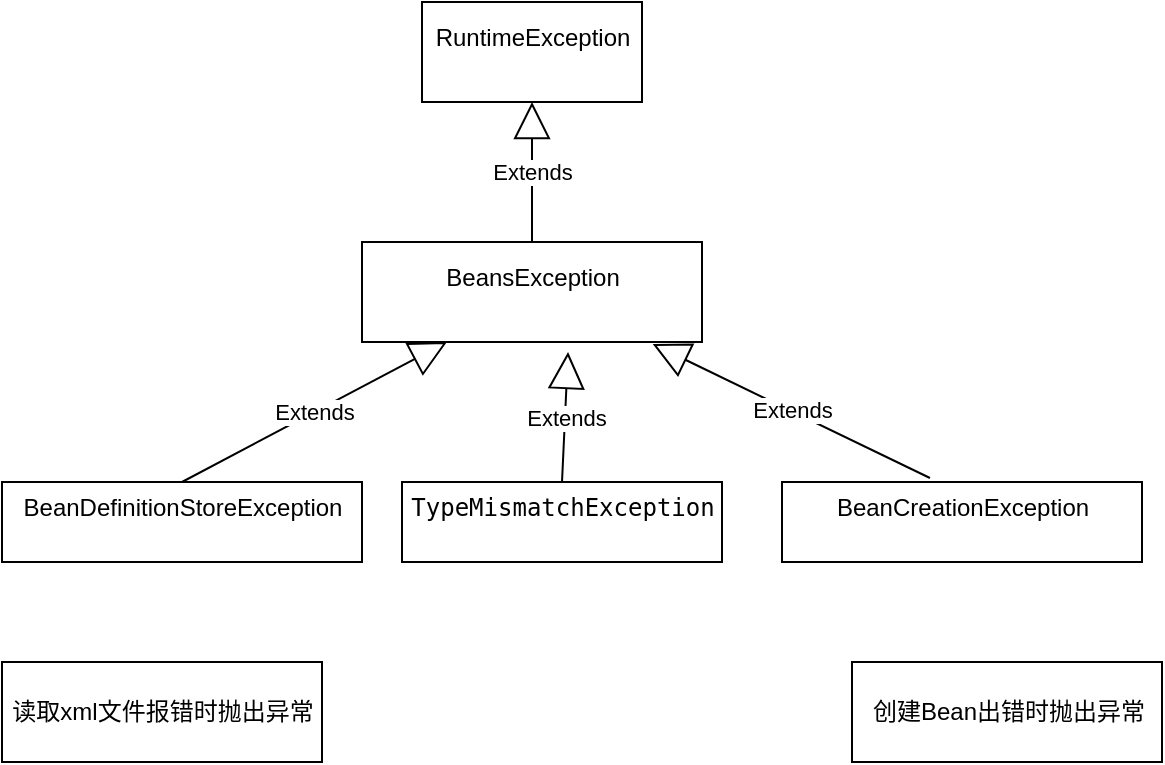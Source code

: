<mxfile version="12.6.6" type="device" pages="6"><diagram id="ZwJAEpuv5htmGVniJITk" name="BeanException"><mxGraphModel dx="932" dy="632" grid="1" gridSize="10" guides="1" tooltips="1" connect="1" arrows="1" fold="1" page="1" pageScale="1" pageWidth="827" pageHeight="1169" math="0" shadow="0"><root><mxCell id="0"/><mxCell id="1" parent="0"/><mxCell id="GCeGGxIliEgQ3dPH8Bcq-5" value="&lt;div&gt;RuntimeException&lt;/div&gt;&lt;div&gt;&lt;br&gt;&lt;/div&gt;" style="html=1;" parent="1" vertex="1"><mxGeometry x="390" y="400" width="110" height="50" as="geometry"/></mxCell><mxCell id="GCeGGxIliEgQ3dPH8Bcq-6" value="&lt;div&gt;BeansException&lt;/div&gt;&lt;div&gt;&lt;br&gt;&lt;/div&gt;" style="html=1;" parent="1" vertex="1"><mxGeometry x="360" y="520" width="170" height="50" as="geometry"/></mxCell><mxCell id="GCeGGxIliEgQ3dPH8Bcq-9" value="&lt;div&gt;BeanDefinitionStoreException&lt;/div&gt;&lt;div&gt;&lt;br&gt;&lt;/div&gt;" style="html=1;" parent="1" vertex="1"><mxGeometry x="180" y="640" width="180" height="40" as="geometry"/></mxCell><mxCell id="GCeGGxIliEgQ3dPH8Bcq-11" value="&lt;div&gt;&lt;div&gt;BeanCreationException&lt;/div&gt;&lt;/div&gt;&lt;div&gt;&lt;br&gt;&lt;/div&gt;" style="html=1;" parent="1" vertex="1"><mxGeometry x="570" y="640" width="180" height="40" as="geometry"/></mxCell><mxCell id="GCeGGxIliEgQ3dPH8Bcq-12" value="Extends" style="endArrow=block;endSize=16;endFill=0;html=1;entryX=0.5;entryY=1;entryDx=0;entryDy=0;exitX=0.5;exitY=0;exitDx=0;exitDy=0;" parent="1" source="GCeGGxIliEgQ3dPH8Bcq-6" target="GCeGGxIliEgQ3dPH8Bcq-5" edge="1"><mxGeometry width="160" relative="1" as="geometry"><mxPoint x="350" y="484.5" as="sourcePoint"/><mxPoint x="510" y="484.5" as="targetPoint"/></mxGeometry></mxCell><mxCell id="GCeGGxIliEgQ3dPH8Bcq-14" value="Extends" style="endArrow=block;endSize=16;endFill=0;html=1;exitX=0.5;exitY=0;exitDx=0;exitDy=0;entryX=0.25;entryY=1;entryDx=0;entryDy=0;" parent="1" source="GCeGGxIliEgQ3dPH8Bcq-9" target="GCeGGxIliEgQ3dPH8Bcq-6" edge="1"><mxGeometry width="160" relative="1" as="geometry"><mxPoint x="210" y="580" as="sourcePoint"/><mxPoint x="370" y="580" as="targetPoint"/></mxGeometry></mxCell><mxCell id="GCeGGxIliEgQ3dPH8Bcq-15" value="Extends" style="endArrow=block;endSize=16;endFill=0;html=1;exitX=0.411;exitY=-0.05;exitDx=0;exitDy=0;exitPerimeter=0;entryX=0.855;entryY=1.02;entryDx=0;entryDy=0;entryPerimeter=0;" parent="1" source="GCeGGxIliEgQ3dPH8Bcq-11" target="GCeGGxIliEgQ3dPH8Bcq-6" edge="1"><mxGeometry width="160" relative="1" as="geometry"><mxPoint x="630" y="590" as="sourcePoint"/><mxPoint x="480" y="580" as="targetPoint"/></mxGeometry></mxCell><mxCell id="GCeGGxIliEgQ3dPH8Bcq-16" value="&lt;div&gt;&lt;pre style=&quot;background-color: rgb(255 , 255 , 255)&quot;&gt;&lt;font style=&quot;font-size: 12px&quot;&gt;TypeMismatchException&lt;/font&gt;&lt;/pre&gt;&lt;/div&gt;&lt;div&gt;&lt;br&gt;&lt;/div&gt;" style="html=1;" parent="1" vertex="1"><mxGeometry x="380" y="640" width="160" height="40" as="geometry"/></mxCell><mxCell id="GCeGGxIliEgQ3dPH8Bcq-18" value="Extends" style="endArrow=block;endSize=16;endFill=0;html=1;entryX=0.606;entryY=1.1;entryDx=0;entryDy=0;entryPerimeter=0;exitX=0.5;exitY=0;exitDx=0;exitDy=0;" parent="1" source="GCeGGxIliEgQ3dPH8Bcq-16" target="GCeGGxIliEgQ3dPH8Bcq-6" edge="1"><mxGeometry width="160" relative="1" as="geometry"><mxPoint x="380" y="600" as="sourcePoint"/><mxPoint x="540" y="600" as="targetPoint"/></mxGeometry></mxCell><mxCell id="q58E6TqbDnzApkl37IPS-1" value="读取xml文件报错时抛出异常" style="html=1;" parent="1" vertex="1"><mxGeometry x="180" y="730" width="160" height="50" as="geometry"/></mxCell><mxCell id="q58E6TqbDnzApkl37IPS-2" value="创建Bean出错时抛出异常" style="html=1;" parent="1" vertex="1"><mxGeometry x="605" y="730" width="155" height="50" as="geometry"/></mxCell></root></mxGraphModel></diagram><diagram id="ckJjKHSAUTykvBLjPnFe" name="spring-IOC"><mxGraphModel dx="1759" dy="632" grid="1" gridSize="10" guides="1" tooltips="1" connect="1" arrows="1" fold="1" page="1" pageScale="1" pageWidth="827" pageHeight="1169" math="0" shadow="0"><root><mxCell id="xXHbScreWSQ3VTXxnKZK-0"/><mxCell id="xXHbScreWSQ3VTXxnKZK-1" parent="xXHbScreWSQ3VTXxnKZK-0"/><mxCell id="cSqK0HhBap-5iiH-oJtq-3" value="&lt;p style=&quot;margin: 0px ; margin-top: 4px ; text-align: center&quot;&gt;&lt;i&gt;&amp;lt;&amp;lt;Interface&amp;gt;&amp;gt;&lt;/i&gt;&lt;br&gt;&lt;b&gt;BeanFactory&amp;nbsp;&lt;/b&gt;&lt;br&gt;&lt;/p&gt;&lt;hr size=&quot;1&quot;&gt;&lt;p style=&quot;margin: 0px ; margin-left: 4px&quot;&gt;+getBean():获取Bean的实例&lt;br&gt;&lt;/p&gt;" style="verticalAlign=top;align=left;overflow=fill;fontSize=12;fontFamily=Helvetica;html=1;" parent="xXHbScreWSQ3VTXxnKZK-1" vertex="1"><mxGeometry x="600" y="130" width="190" height="70" as="geometry"/></mxCell><mxCell id="cSqK0HhBap-5iiH-oJtq-5" value="&lt;p style=&quot;margin: 0px ; margin-top: 4px ; text-align: center&quot;&gt;&lt;i&gt;&amp;lt;&amp;lt;Interface&amp;gt;&amp;gt;&lt;/i&gt;&lt;br&gt;&lt;b&gt;BeanDefinition&amp;nbsp;&lt;/b&gt;&lt;br&gt;&lt;/p&gt;&lt;p style=&quot;margin: 0px ; margin-top: 4px ; text-align: center&quot;&gt;&lt;b&gt;&lt;br&gt;&lt;/b&gt;&lt;/p&gt;&lt;p style=&quot;margin: 0px ; margin-top: 4px ; text-align: center&quot;&gt;&lt;b&gt;&lt;br&gt;&lt;/b&gt;&lt;/p&gt;&lt;hr size=&quot;1&quot;&gt;&lt;p style=&quot;margin: 0px ; margin-left: 4px&quot;&gt;+&amp;nbsp;&lt;span style=&quot;background-color: rgb(255 , 255 , 255)&quot;&gt;&lt;font style=&quot;font-size: 12px&quot;&gt;String getBeanClassName();获取Bean的ClassName&lt;/font&gt;&lt;/span&gt;&lt;/p&gt;&lt;p style=&quot;margin: 0px ; margin-left: 4px&quot;&gt;&lt;span style=&quot;background-color: rgb(255 , 255 , 255)&quot;&gt;&lt;font style=&quot;font-size: 12px&quot;&gt;&lt;br&gt;&lt;/font&gt;&lt;/span&gt;&lt;/p&gt;&lt;p style=&quot;margin: 0px ; margin-left: 4px&quot;&gt;&lt;span style=&quot;background-color: rgb(255 , 255 , 255)&quot;&gt;&lt;font style=&quot;font-size: 12px&quot;&gt;&lt;br&gt;&lt;/font&gt;&lt;/span&gt;&lt;/p&gt;&lt;pre style=&quot;background-color: rgb(255 , 255 , 255) ; font-size: 15pt&quot;&gt;&lt;br&gt;&lt;/pre&gt;" style="verticalAlign=top;align=left;overflow=fill;fontSize=12;fontFamily=Helvetica;html=1;" parent="xXHbScreWSQ3VTXxnKZK-1" vertex="1"><mxGeometry x="230" y="90" width="310" height="130" as="geometry"/></mxCell><mxCell id="cSqK0HhBap-5iiH-oJtq-6" value="GenericBeanDefinition" style="swimlane;fontStyle=1;align=center;verticalAlign=top;childLayout=stackLayout;horizontal=1;startSize=26;horizontalStack=0;resizeParent=1;resizeParentMax=0;resizeLast=0;collapsible=1;marginBottom=0;fontSize=11;" parent="xXHbScreWSQ3VTXxnKZK-1" vertex="1"><mxGeometry x="280" y="318" width="230" height="178" as="geometry"/></mxCell><mxCell id="cSqK0HhBap-5iiH-oJtq-7" value="+ id: String&#10;+beanClassName:String" style="text;strokeColor=none;fillColor=none;align=left;verticalAlign=top;spacingLeft=4;spacingRight=4;overflow=hidden;rotatable=0;points=[[0,0.5],[1,0.5]];portConstraint=eastwest;" parent="cSqK0HhBap-5iiH-oJtq-6" vertex="1"><mxGeometry y="26" width="230" height="64" as="geometry"/></mxCell><mxCell id="cSqK0HhBap-5iiH-oJtq-8" value="" style="line;strokeWidth=1;fillColor=none;align=left;verticalAlign=middle;spacingTop=-1;spacingLeft=3;spacingRight=3;rotatable=0;labelPosition=right;points=[];portConstraint=eastwest;" parent="cSqK0HhBap-5iiH-oJtq-6" vertex="1"><mxGeometry y="90" width="230" height="8" as="geometry"/></mxCell><mxCell id="cSqK0HhBap-5iiH-oJtq-9" value="+ getBeanClassName(): String" style="text;strokeColor=none;fillColor=none;align=left;verticalAlign=top;spacingLeft=4;spacingRight=4;overflow=hidden;rotatable=0;points=[[0,0.5],[1,0.5]];portConstraint=eastwest;" parent="cSqK0HhBap-5iiH-oJtq-6" vertex="1"><mxGeometry y="98" width="230" height="80" as="geometry"/></mxCell><mxCell id="cSqK0HhBap-5iiH-oJtq-10" value="" style="endArrow=block;dashed=1;endFill=0;endSize=12;html=1;fontSize=11;entryX=0.384;entryY=0.989;entryDx=0;entryDy=0;entryPerimeter=0;" parent="xXHbScreWSQ3VTXxnKZK-1" target="cSqK0HhBap-5iiH-oJtq-5" edge="1"><mxGeometry width="160" relative="1" as="geometry"><mxPoint x="349" y="310" as="sourcePoint"/><mxPoint x="390" y="400" as="targetPoint"/></mxGeometry></mxCell><mxCell id="cSqK0HhBap-5iiH-oJtq-15" value="&lt;p style=&quot;margin: 0px ; margin-top: 4px ; text-align: center&quot;&gt;&lt;i&gt;&amp;lt;&amp;lt;Interface&amp;gt;&amp;gt;&lt;/i&gt;&lt;br&gt;&lt;span class=&quot;pl-en&quot; style=&quot;box-sizing: border-box ; color: rgb(111 , 66 , 193) ; font-family: , &amp;#34;consolas&amp;#34; , &amp;#34;liberation mono&amp;#34; , &amp;#34;menlo&amp;#34; , monospace ; white-space: pre ; background-color: rgb(230 , 255 , 237)&quot;&gt;&lt;span class=&quot;selection-highlight&quot; style=&quot;box-sizing: border-box ; background-color: rgba(255 , 192 , 120 , 0.5)&quot;&gt;BeanDefinitionRegistry&lt;/span&gt;&lt;/span&gt;&lt;span style=&quot;box-sizing: border-box ; color: rgb(36 , 41 , 46) ; font-family: , &amp;#34;consolas&amp;#34; , &amp;#34;liberation mono&amp;#34; , &amp;#34;menlo&amp;#34; , monospace ; white-space: pre ; background-color: rgb(230 , 255 , 237)&quot;&gt; &lt;/span&gt;&lt;/p&gt;&lt;hr size=&quot;1&quot;&gt;&lt;p style=&quot;margin: 0px ; margin-left: 4px&quot;&gt;+&amp;nbsp;&lt;span style=&quot;color: rgb(111 , 66 , 193) ; font-family: , &amp;#34;consolas&amp;#34; , &amp;#34;liberation mono&amp;#34; , &amp;#34;menlo&amp;#34; , monospace ; white-space: pre ; background-color: rgb(230 , 255 , 237)&quot;&gt;registerBeanDefinition&lt;/span&gt;(&lt;span style=&quot;font-size: 5px&quot;&gt;)：注册bean的定义&lt;/span&gt;&lt;/p&gt;&lt;p style=&quot;margin: 0px 0px 0px 4px ; font-size: 5px&quot;&gt;+ get&lt;span style=&quot;color: rgb(111 , 66 , 193) ; font-size: 12px ; white-space: pre ; background-color: rgb(230 , 255 , 237)&quot;&gt;BeanDefinition&lt;/span&gt;():获取bean的定义&lt;/p&gt;" style="verticalAlign=top;align=left;overflow=fill;fontSize=12;fontFamily=Helvetica;html=1;" parent="xXHbScreWSQ3VTXxnKZK-1" vertex="1"><mxGeometry x="20" y="318" width="240" height="140" as="geometry"/></mxCell><mxCell id="B5QWyJZQQq-scU4L18tY-3" value="Use" style="endArrow=open;endSize=12;dashed=1;html=1;fontSize=11;entryX=0.092;entryY=1.039;entryDx=0;entryDy=0;entryPerimeter=0;" parent="xXHbScreWSQ3VTXxnKZK-1" target="cSqK0HhBap-5iiH-oJtq-5" edge="1"><mxGeometry width="160" relative="1" as="geometry"><mxPoint x="145" y="310" as="sourcePoint"/><mxPoint x="220" y="280" as="targetPoint"/></mxGeometry></mxCell><mxCell id="ZcuZij6lYwE79gTxRQjg-0" value="&lt;p style=&quot;margin: 0px ; margin-top: 4px ; text-align: center&quot;&gt;&lt;/p&gt;&lt;span style=&quot;color: rgb(51 , 51 , 51) ; font-family: &amp;#34;open sans&amp;#34; , &amp;#34;clear sans&amp;#34; , &amp;#34;helvetica neue&amp;#34; , &amp;#34;helvetica&amp;#34; , &amp;#34;arial&amp;#34; , sans-serif ; white-space: pre-wrap ; background-color: rgb(255 , 255 , 255)&quot;&gt;&lt;font style=&quot;font-size: 12px&quot;&gt;   XMLBeanDefinitionReader:解析xml文件&lt;br&gt;&lt;/font&gt;&lt;/span&gt;&lt;hr size=&quot;1&quot;&gt;&lt;p style=&quot;margin: 0px ; margin-left: 4px&quot;&gt;+&amp;nbsp;&lt;span style=&quot;color: rgb(111 , 66 , 193) ; text-align: center ; white-space: pre ; background-color: rgba(255 , 192 , 120 , 0.5)&quot;&gt;BeanDefinitionRegistry registry; &lt;/span&gt;&lt;br&gt;&lt;/p&gt;&lt;span style=&quot;color: rgb(111 , 66 , 193) ; font-family: , &amp;#34;consolas&amp;#34; , &amp;#34;liberation mono&amp;#34; , &amp;#34;menlo&amp;#34; , monospace ; white-space: pre ; background-color: rgb(230 , 255 , 237)&quot;&gt;+ loadBeanDefinitions()&lt;/span&gt;" style="verticalAlign=top;align=left;overflow=fill;fontSize=12;fontFamily=Helvetica;html=1;" parent="xXHbScreWSQ3VTXxnKZK-1" vertex="1"><mxGeometry x="-110" y="130" width="230" height="90" as="geometry"/></mxCell><mxCell id="ZcuZij6lYwE79gTxRQjg-1" value="Use" style="endArrow=open;endSize=12;dashed=1;html=1;fontSize=11;exitX=0.604;exitY=1.022;exitDx=0;exitDy=0;exitPerimeter=0;" parent="xXHbScreWSQ3VTXxnKZK-1" source="ZcuZij6lYwE79gTxRQjg-0" edge="1"><mxGeometry width="160" relative="1" as="geometry"><mxPoint x="155" y="320" as="sourcePoint"/><mxPoint x="120" y="310" as="targetPoint"/></mxGeometry></mxCell><mxCell id="ZcuZij6lYwE79gTxRQjg-2" value="&lt;p style=&quot;margin: 0px ; margin-top: 4px ; text-align: center&quot;&gt;&lt;i&gt;&amp;lt;&amp;lt;Interface&amp;gt;&amp;gt;&lt;/i&gt;&lt;br&gt;&lt;/p&gt;&lt;pre style=&quot;background-color: rgb(255 , 255 , 255) ; font-family: &amp;#34;menlo&amp;#34; ; font-size: 9pt&quot;&gt; ConfigurableBeanFactory&lt;/pre&gt;&lt;p style=&quot;margin: 0px ; margin-left: 4px&quot;&gt;&lt;br&gt;&lt;/p&gt;&lt;p style=&quot;margin: 0px ; margin-left: 4px&quot;&gt;+&amp;nbsp;&lt;span style=&quot;background-color: rgb(255 , 255 , 255) ; font-family: &amp;#34;menlo&amp;#34; ; font-size: 9pt&quot;&gt;setBeanClassLoader()&lt;/span&gt;&lt;/p&gt;&lt;p style=&quot;margin: 0px ; margin-left: 4px&quot;&gt;+&amp;nbsp;&lt;span style=&quot;background-color: rgb(255 , 255 , 255) ; font-family: &amp;#34;menlo&amp;#34; ; font-size: 9pt&quot;&gt;getBeanClassLoader()&lt;/span&gt;&lt;/p&gt;" style="verticalAlign=top;align=left;overflow=fill;fontSize=12;fontFamily=Helvetica;html=1;" parent="xXHbScreWSQ3VTXxnKZK-1" vertex="1"><mxGeometry x="590" y="316" width="190" height="114" as="geometry"/></mxCell><mxCell id="9_bQFZ_Przv2_I_56Pew-0" value="" style="line;strokeWidth=1;fillColor=none;align=left;verticalAlign=middle;spacingTop=-1;spacingLeft=3;spacingRight=3;rotatable=0;labelPosition=right;points=[];portConstraint=eastwest;" parent="xXHbScreWSQ3VTXxnKZK-1" vertex="1"><mxGeometry x="230" y="122" width="310" height="8" as="geometry"/></mxCell><mxCell id="9_bQFZ_Przv2_I_56Pew-1" value="DefaultBeanFactory" style="swimlane;fontStyle=1;align=center;verticalAlign=top;childLayout=stackLayout;horizontal=1;startSize=26;horizontalStack=0;resizeParent=1;resizeParentMax=0;resizeLast=0;collapsible=1;marginBottom=0;" parent="xXHbScreWSQ3VTXxnKZK-1" vertex="1"><mxGeometry x="60" y="630" width="340" height="86" as="geometry"/></mxCell><mxCell id="9_bQFZ_Przv2_I_56Pew-2" value="+ field: type" style="text;strokeColor=none;fillColor=none;align=left;verticalAlign=top;spacingLeft=4;spacingRight=4;overflow=hidden;rotatable=0;points=[[0,0.5],[1,0.5]];portConstraint=eastwest;" parent="9_bQFZ_Przv2_I_56Pew-1" vertex="1"><mxGeometry y="26" width="340" height="26" as="geometry"/></mxCell><mxCell id="9_bQFZ_Przv2_I_56Pew-3" value="" style="line;strokeWidth=1;fillColor=none;align=left;verticalAlign=middle;spacingTop=-1;spacingLeft=3;spacingRight=3;rotatable=0;labelPosition=right;points=[];portConstraint=eastwest;" parent="9_bQFZ_Przv2_I_56Pew-1" vertex="1"><mxGeometry y="52" width="340" height="8" as="geometry"/></mxCell><mxCell id="9_bQFZ_Przv2_I_56Pew-4" value="+ method(type): type" style="text;strokeColor=none;fillColor=none;align=left;verticalAlign=top;spacingLeft=4;spacingRight=4;overflow=hidden;rotatable=0;points=[[0,0.5],[1,0.5]];portConstraint=eastwest;" parent="9_bQFZ_Przv2_I_56Pew-1" vertex="1"><mxGeometry y="60" width="340" height="26" as="geometry"/></mxCell><mxCell id="9_bQFZ_Przv2_I_56Pew-5" value="" style="endArrow=block;dashed=1;endFill=0;endSize=12;html=1;" parent="xXHbScreWSQ3VTXxnKZK-1" edge="1"><mxGeometry width="160" relative="1" as="geometry"><mxPoint x="240" y="620" as="sourcePoint"/><mxPoint x="150" y="460" as="targetPoint"/></mxGeometry></mxCell><mxCell id="9_bQFZ_Przv2_I_56Pew-6" value="Extends" style="endArrow=block;endSize=16;endFill=0;html=1;" parent="xXHbScreWSQ3VTXxnKZK-1" edge="1"><mxGeometry width="160" relative="1" as="geometry"><mxPoint x="684" y="310" as="sourcePoint"/><mxPoint x="684" y="203" as="targetPoint"/></mxGeometry></mxCell><mxCell id="9_bQFZ_Przv2_I_56Pew-7" value="&lt;p style=&quot;margin: 0px ; margin-top: 4px ; text-align: center&quot;&gt;&lt;i&gt;&amp;lt;&amp;lt;Interface&amp;gt;&amp;gt;&lt;/i&gt;&lt;br&gt;&lt;/p&gt;&lt;pre style=&quot;background-color: rgb(255 , 255 , 255) ; font-family: &amp;#34;menlo&amp;#34; ; font-size: 9pt&quot;&gt;   ApplicationContext&lt;/pre&gt;&lt;hr size=&quot;1&quot;&gt;&lt;p style=&quot;margin: 0px ; margin-left: 4px&quot;&gt;+ method1(Type): Type&lt;br&gt;+ method2(Type, Type): Type&lt;/p&gt;" style="verticalAlign=top;align=left;overflow=fill;fontSize=12;fontFamily=Helvetica;html=1;" parent="xXHbScreWSQ3VTXxnKZK-1" vertex="1"><mxGeometry x="590" y="546" width="190" height="114" as="geometry"/></mxCell><mxCell id="9_bQFZ_Przv2_I_56Pew-10" value="Extends" style="endArrow=block;endSize=16;endFill=0;html=1;entryX=0.5;entryY=1;entryDx=0;entryDy=0;exitX=0.5;exitY=0;exitDx=0;exitDy=0;" parent="xXHbScreWSQ3VTXxnKZK-1" source="9_bQFZ_Przv2_I_56Pew-7" target="ZcuZij6lYwE79gTxRQjg-2" edge="1"><mxGeometry width="160" relative="1" as="geometry"><mxPoint x="685" y="563" as="sourcePoint"/><mxPoint x="685.07" y="456.01" as="targetPoint"/></mxGeometry></mxCell><mxCell id="9_bQFZ_Przv2_I_56Pew-11" value="" style="endArrow=block;dashed=1;endFill=0;endSize=12;html=1;exitX=0.85;exitY=-0.035;exitDx=0;exitDy=0;exitPerimeter=0;entryX=0.168;entryY=1.035;entryDx=0;entryDy=0;entryPerimeter=0;" parent="xXHbScreWSQ3VTXxnKZK-1" source="9_bQFZ_Przv2_I_56Pew-1" target="ZcuZij6lYwE79gTxRQjg-2" edge="1"><mxGeometry width="160" relative="1" as="geometry"><mxPoint x="310" y="610" as="sourcePoint"/><mxPoint x="620" y="460" as="targetPoint"/></mxGeometry></mxCell><mxCell id="9_bQFZ_Przv2_I_56Pew-12" value="&lt;p style=&quot;margin: 0px ; margin-top: 4px ; text-align: center&quot;&gt;&lt;span style=&quot;background-color: rgb(255 , 255 , 255) ; font-family: &amp;#34;menlo&amp;#34; ; font-size: 9pt ; text-align: left&quot;&gt;AbstractApplicationContext&lt;/span&gt;&lt;br&gt;&lt;/p&gt;&lt;hr size=&quot;1&quot;&gt;&lt;p style=&quot;margin: 0px ; margin-left: 4px&quot;&gt;+&amp;nbsp;&lt;span style=&quot;background-color: rgb(255 , 255 , 255) ; font-family: &amp;#34;menlo&amp;#34; ; font-size: 9pt&quot;&gt;DefaultBeanFactory &lt;/span&gt;&lt;span style=&quot;font-family: &amp;#34;menlo&amp;#34; ; font-size: 9pt ; color: rgb(102 , 14 , 122) ; font-weight: bold&quot;&gt;factory&lt;/span&gt;&lt;/p&gt;&lt;p style=&quot;margin: 0px ; margin-left: 4px&quot;&gt;+&amp;nbsp;&lt;span style=&quot;background-color: rgb(255 , 255 , 255) ; font-family: &amp;#34;menlo&amp;#34; ; font-size: 9pt&quot;&gt;ClassLoader &lt;/span&gt;&lt;span style=&quot;font-family: &amp;#34;menlo&amp;#34; ; font-size: 9pt ; color: rgb(102 , 14 , 122) ; font-weight: bold&quot;&gt;beanClassLoader&lt;/span&gt;&lt;/p&gt;&lt;hr size=&quot;1&quot;&gt;&lt;p style=&quot;margin: 0px ; margin-left: 4px&quot;&gt;+&amp;nbsp;&lt;span style=&quot;background-color: rgb(255 , 255 , 255) ; font-family: &amp;#34;menlo&amp;#34; ; font-size: 9pt&quot;&gt;Object getBean();&lt;/span&gt;&lt;/p&gt;&lt;p style=&quot;margin: 0px ; margin-left: 4px&quot;&gt;&lt;span style=&quot;background-color: rgb(255 , 255 , 255) ; font-family: &amp;#34;menlo&amp;#34; ; font-size: 9pt&quot;&gt;+&lt;/span&gt;&lt;span style=&quot;background-color: rgb(255 , 255 , 255) ; font-family: &amp;#34;menlo&amp;#34; ; font-size: 9pt&quot;&gt;setBeanClassLoader();&lt;/span&gt;&lt;/p&gt;&lt;p style=&quot;margin: 0px ; margin-left: 4px&quot;&gt;&lt;span style=&quot;background-color: rgb(255 , 255 , 255) ; font-family: &amp;#34;menlo&amp;#34; ; font-size: 9pt&quot;&gt;+&lt;/span&gt;&lt;span style=&quot;background-color: rgb(255 , 255 , 255) ; font-family: &amp;#34;menlo&amp;#34; ; font-size: 9pt&quot;&gt;setBeanClassLoader();&lt;/span&gt;&lt;/p&gt;&lt;p style=&quot;margin: 0px ; margin-left: 4px&quot;&gt;+&amp;nbsp;&lt;span style=&quot;background-color: rgb(255 , 255 , 255) ; font-family: &amp;#34;menlo&amp;#34; ; font-size: 9pt&quot;&gt;&lt;font color=&quot;#ff0000&quot;&gt;Resource getResourceByPath()&lt;/font&gt;;&lt;/span&gt;&lt;/p&gt;" style="verticalAlign=top;align=left;overflow=fill;fontSize=12;fontFamily=Helvetica;html=1;" parent="xXHbScreWSQ3VTXxnKZK-1" vertex="1"><mxGeometry x="590" y="740" width="230" height="140" as="geometry"/></mxCell><mxCell id="9_bQFZ_Przv2_I_56Pew-13" value="ClassPathXmlApplicationContext" style="swimlane;fontStyle=1;align=center;verticalAlign=top;childLayout=stackLayout;horizontal=1;startSize=26;horizontalStack=0;resizeParent=1;resizeParentMax=0;resizeLast=0;collapsible=1;marginBottom=0;" parent="xXHbScreWSQ3VTXxnKZK-1" vertex="1"><mxGeometry x="450" y="975" width="200" height="86" as="geometry"/></mxCell><mxCell id="9_bQFZ_Przv2_I_56Pew-14" value="+ field: type" style="text;strokeColor=none;fillColor=none;align=left;verticalAlign=top;spacingLeft=4;spacingRight=4;overflow=hidden;rotatable=0;points=[[0,0.5],[1,0.5]];portConstraint=eastwest;" parent="9_bQFZ_Przv2_I_56Pew-13" vertex="1"><mxGeometry y="26" width="200" height="26" as="geometry"/></mxCell><mxCell id="9_bQFZ_Przv2_I_56Pew-15" value="" style="line;strokeWidth=1;fillColor=none;align=left;verticalAlign=middle;spacingTop=-1;spacingLeft=3;spacingRight=3;rotatable=0;labelPosition=right;points=[];portConstraint=eastwest;" parent="9_bQFZ_Przv2_I_56Pew-13" vertex="1"><mxGeometry y="52" width="200" height="8" as="geometry"/></mxCell><mxCell id="9_bQFZ_Przv2_I_56Pew-16" value="+ method(type): type" style="text;strokeColor=none;fillColor=none;align=left;verticalAlign=top;spacingLeft=4;spacingRight=4;overflow=hidden;rotatable=0;points=[[0,0.5],[1,0.5]];portConstraint=eastwest;" parent="9_bQFZ_Przv2_I_56Pew-13" vertex="1"><mxGeometry y="60" width="200" height="26" as="geometry"/></mxCell><mxCell id="9_bQFZ_Przv2_I_56Pew-17" value="Classname" style="swimlane;fontStyle=1;align=center;verticalAlign=top;childLayout=stackLayout;horizontal=1;startSize=26;horizontalStack=0;resizeParent=1;resizeParentMax=0;resizeLast=0;collapsible=1;marginBottom=0;" parent="xXHbScreWSQ3VTXxnKZK-1" vertex="1"><mxGeometry x="710" y="971" width="160" height="86" as="geometry"/></mxCell><mxCell id="9_bQFZ_Przv2_I_56Pew-18" value="+ field: type" style="text;strokeColor=none;fillColor=none;align=left;verticalAlign=top;spacingLeft=4;spacingRight=4;overflow=hidden;rotatable=0;points=[[0,0.5],[1,0.5]];portConstraint=eastwest;" parent="9_bQFZ_Przv2_I_56Pew-17" vertex="1"><mxGeometry y="26" width="160" height="26" as="geometry"/></mxCell><mxCell id="9_bQFZ_Przv2_I_56Pew-19" value="" style="line;strokeWidth=1;fillColor=none;align=left;verticalAlign=middle;spacingTop=-1;spacingLeft=3;spacingRight=3;rotatable=0;labelPosition=right;points=[];portConstraint=eastwest;" parent="9_bQFZ_Przv2_I_56Pew-17" vertex="1"><mxGeometry y="52" width="160" height="8" as="geometry"/></mxCell><mxCell id="9_bQFZ_Przv2_I_56Pew-20" value="+ method(type): type" style="text;strokeColor=none;fillColor=none;align=left;verticalAlign=top;spacingLeft=4;spacingRight=4;overflow=hidden;rotatable=0;points=[[0,0.5],[1,0.5]];portConstraint=eastwest;" parent="9_bQFZ_Przv2_I_56Pew-17" vertex="1"><mxGeometry y="60" width="160" height="26" as="geometry"/></mxCell><mxCell id="9_bQFZ_Przv2_I_56Pew-21" value="" style="endArrow=block;dashed=1;endFill=0;endSize=12;html=1;exitX=0.421;exitY=0;exitDx=0;exitDy=0;exitPerimeter=0;" parent="xXHbScreWSQ3VTXxnKZK-1" source="9_bQFZ_Przv2_I_56Pew-12" edge="1"><mxGeometry width="160" relative="1" as="geometry"><mxPoint x="470" y="780" as="sourcePoint"/><mxPoint x="687" y="663" as="targetPoint"/></mxGeometry></mxCell><mxCell id="9_bQFZ_Przv2_I_56Pew-22" value="Extends" style="endArrow=block;endSize=16;endFill=0;html=1;entryX=0.142;entryY=1.014;entryDx=0;entryDy=0;entryPerimeter=0;" parent="xXHbScreWSQ3VTXxnKZK-1" target="9_bQFZ_Przv2_I_56Pew-12" edge="1"><mxGeometry width="160" relative="1" as="geometry"><mxPoint x="530" y="970" as="sourcePoint"/><mxPoint x="510" y="960" as="targetPoint"/></mxGeometry></mxCell><mxCell id="9_bQFZ_Przv2_I_56Pew-23" value="Extends" style="endArrow=block;endSize=16;endFill=0;html=1;entryX=0.75;entryY=1;entryDx=0;entryDy=0;" parent="xXHbScreWSQ3VTXxnKZK-1" target="9_bQFZ_Przv2_I_56Pew-12" edge="1"><mxGeometry width="160" relative="1" as="geometry"><mxPoint x="780" y="970" as="sourcePoint"/><mxPoint x="626.98" y="891.96" as="targetPoint"/></mxGeometry></mxCell><mxCell id="9_bQFZ_Przv2_I_56Pew-24" value="&lt;p style=&quot;margin: 0px ; margin-top: 4px ; text-align: center&quot;&gt;&lt;i&gt;&amp;lt;&amp;lt;Interface&amp;gt;&amp;gt;&lt;/i&gt;&lt;/p&gt;&lt;p style=&quot;margin: 0px ; margin-top: 4px ; text-align: center&quot;&gt;&lt;span style=&quot;background-color: rgb(255 , 255 , 255) ; font-family: &amp;#34;menlo&amp;#34; ; font-size: 9pt ; text-align: left&quot;&gt;Resource&lt;/span&gt;&lt;/p&gt;&lt;p style=&quot;margin: 0px ; margin-top: 4px ; text-align: center&quot;&gt;&lt;span style=&quot;background-color: rgb(255 , 255 , 255) ; font-family: &amp;#34;menlo&amp;#34; ; font-size: 9pt ; text-align: left&quot;&gt;&lt;br&gt;&lt;/span&gt;&lt;/p&gt;&lt;p style=&quot;margin: 0px ; margin-left: 4px&quot;&gt;+&amp;nbsp;&lt;span style=&quot;background-color: rgb(255 , 255 , 255) ; font-family: &amp;#34;menlo&amp;#34; ; font-size: 9pt&quot;&gt;InputStream getInputStream()&lt;/span&gt;&lt;/p&gt;&lt;p style=&quot;margin: 0px ; margin-left: 4px&quot;&gt;+&amp;nbsp;&lt;span style=&quot;background-color: rgb(255 , 255 , 255) ; font-family: &amp;#34;menlo&amp;#34; ; font-size: 9pt&quot;&gt;String getDescription()&lt;/span&gt;&lt;/p&gt;" style="verticalAlign=top;align=left;overflow=fill;fontSize=12;fontFamily=Helvetica;html=1;" parent="xXHbScreWSQ3VTXxnKZK-1" vertex="1"><mxGeometry x="1020" y="760" width="220" height="100" as="geometry"/></mxCell><mxCell id="9_bQFZ_Przv2_I_56Pew-26" value="" style="line;strokeWidth=1;fillColor=none;align=left;verticalAlign=middle;spacingTop=-1;spacingLeft=3;spacingRight=3;rotatable=0;labelPosition=right;points=[];portConstraint=eastwest;" parent="xXHbScreWSQ3VTXxnKZK-1" vertex="1"><mxGeometry x="1020" y="798" width="220" height="8" as="geometry"/></mxCell><mxCell id="9_bQFZ_Przv2_I_56Pew-30" value="ClassPathResource" style="swimlane;fontStyle=1;align=center;verticalAlign=top;childLayout=stackLayout;horizontal=1;startSize=26;horizontalStack=0;resizeParent=1;resizeParentMax=0;resizeLast=0;collapsible=1;marginBottom=0;" parent="xXHbScreWSQ3VTXxnKZK-1" vertex="1"><mxGeometry x="930" y="941" width="180" height="108" as="geometry"/></mxCell><mxCell id="9_bQFZ_Przv2_I_56Pew-31" value="+ String path;&#10;+ ClassLoader classLoader;&#10;&#10;" style="text;strokeColor=none;fillColor=none;align=left;verticalAlign=top;spacingLeft=4;spacingRight=4;overflow=hidden;rotatable=0;points=[[0,0.5],[1,0.5]];portConstraint=eastwest;" parent="9_bQFZ_Przv2_I_56Pew-30" vertex="1"><mxGeometry y="26" width="180" height="44" as="geometry"/></mxCell><mxCell id="9_bQFZ_Przv2_I_56Pew-32" value="" style="line;strokeWidth=1;fillColor=none;align=left;verticalAlign=middle;spacingTop=-1;spacingLeft=3;spacingRight=3;rotatable=0;labelPosition=right;points=[];portConstraint=eastwest;" parent="9_bQFZ_Przv2_I_56Pew-30" vertex="1"><mxGeometry y="70" width="180" height="8" as="geometry"/></mxCell><mxCell id="9_bQFZ_Przv2_I_56Pew-33" value="+ InputStream getInputStream()" style="text;strokeColor=none;fillColor=none;align=left;verticalAlign=top;spacingLeft=4;spacingRight=4;overflow=hidden;rotatable=0;points=[[0,0.5],[1,0.5]];portConstraint=eastwest;" parent="9_bQFZ_Przv2_I_56Pew-30" vertex="1"><mxGeometry y="78" width="180" height="30" as="geometry"/></mxCell><mxCell id="9_bQFZ_Przv2_I_56Pew-34" value="FileSystemResource" style="swimlane;fontStyle=1;align=center;verticalAlign=top;childLayout=stackLayout;horizontal=1;startSize=26;horizontalStack=0;resizeParent=1;resizeParentMax=0;resizeLast=0;collapsible=1;marginBottom=0;" parent="xXHbScreWSQ3VTXxnKZK-1" vertex="1"><mxGeometry x="1180" y="945" width="180" height="108" as="geometry"/></mxCell><mxCell id="9_bQFZ_Przv2_I_56Pew-35" value="+ String path;&#10;+ File file;" style="text;strokeColor=none;fillColor=none;align=left;verticalAlign=top;spacingLeft=4;spacingRight=4;overflow=hidden;rotatable=0;points=[[0,0.5],[1,0.5]];portConstraint=eastwest;" parent="9_bQFZ_Przv2_I_56Pew-34" vertex="1"><mxGeometry y="26" width="180" height="34" as="geometry"/></mxCell><mxCell id="9_bQFZ_Przv2_I_56Pew-36" value="" style="line;strokeWidth=1;fillColor=none;align=left;verticalAlign=middle;spacingTop=-1;spacingLeft=3;spacingRight=3;rotatable=0;labelPosition=right;points=[];portConstraint=eastwest;" parent="9_bQFZ_Przv2_I_56Pew-34" vertex="1"><mxGeometry y="60" width="180" height="8" as="geometry"/></mxCell><mxCell id="9_bQFZ_Przv2_I_56Pew-37" value="+ InputStream getInputStream()" style="text;strokeColor=none;fillColor=none;align=left;verticalAlign=top;spacingLeft=4;spacingRight=4;overflow=hidden;rotatable=0;points=[[0,0.5],[1,0.5]];portConstraint=eastwest;" parent="9_bQFZ_Przv2_I_56Pew-34" vertex="1"><mxGeometry y="68" width="180" height="40" as="geometry"/></mxCell><mxCell id="9_bQFZ_Przv2_I_56Pew-40" style="edgeStyle=orthogonalEdgeStyle;rounded=0;orthogonalLoop=1;jettySize=auto;html=1;exitX=1;exitY=0.5;exitDx=0;exitDy=0;" parent="9_bQFZ_Przv2_I_56Pew-34" source="9_bQFZ_Przv2_I_56Pew-35" target="9_bQFZ_Przv2_I_56Pew-35" edge="1"><mxGeometry relative="1" as="geometry"/></mxCell><mxCell id="9_bQFZ_Przv2_I_56Pew-38" value="" style="endArrow=block;dashed=1;endFill=0;endSize=12;html=1;entryX=0.305;entryY=1.02;entryDx=0;entryDy=0;entryPerimeter=0;" parent="xXHbScreWSQ3VTXxnKZK-1" target="9_bQFZ_Przv2_I_56Pew-24" edge="1"><mxGeometry width="160" relative="1" as="geometry"><mxPoint x="1010" y="940" as="sourcePoint"/><mxPoint x="1180" y="920" as="targetPoint"/></mxGeometry></mxCell><mxCell id="9_bQFZ_Przv2_I_56Pew-39" value="" style="endArrow=block;dashed=1;endFill=0;endSize=12;html=1;entryX=0.691;entryY=1.05;entryDx=0;entryDy=0;entryPerimeter=0;exitX=0.306;exitY=-0.035;exitDx=0;exitDy=0;exitPerimeter=0;" parent="xXHbScreWSQ3VTXxnKZK-1" source="9_bQFZ_Przv2_I_56Pew-34" target="9_bQFZ_Przv2_I_56Pew-24" edge="1"><mxGeometry width="160" relative="1" as="geometry"><mxPoint x="1020" y="950" as="sourcePoint"/><mxPoint x="1097.1" y="872" as="targetPoint"/></mxGeometry></mxCell><mxCell id="9_bQFZ_Przv2_I_56Pew-41" value="Use" style="endArrow=open;endSize=12;dashed=1;html=1;exitX=1;exitY=0.5;exitDx=0;exitDy=0;entryX=-0.009;entryY=0.6;entryDx=0;entryDy=0;entryPerimeter=0;" parent="xXHbScreWSQ3VTXxnKZK-1" source="9_bQFZ_Przv2_I_56Pew-12" target="9_bQFZ_Przv2_I_56Pew-24" edge="1"><mxGeometry width="160" relative="1" as="geometry"><mxPoint x="827" y="820" as="sourcePoint"/><mxPoint x="1010" y="820" as="targetPoint"/></mxGeometry></mxCell><mxCell id="9_bQFZ_Przv2_I_56Pew-42" value="" style="line;strokeWidth=1;fillColor=none;align=left;verticalAlign=middle;spacingTop=-1;spacingLeft=3;spacingRight=3;rotatable=0;labelPosition=right;points=[];portConstraint=eastwest;" parent="xXHbScreWSQ3VTXxnKZK-1" vertex="1"><mxGeometry x="590" y="370" width="190" height="8" as="geometry"/></mxCell><mxCell id="9_bQFZ_Przv2_I_56Pew-43" value="Use" style="endArrow=open;endSize=12;dashed=1;html=1;exitX=0;exitY=0.5;exitDx=0;exitDy=0;entryX=1;entryY=0.5;entryDx=0;entryDy=0;" parent="xXHbScreWSQ3VTXxnKZK-1" source="9_bQFZ_Przv2_I_56Pew-12" target="9_bQFZ_Przv2_I_56Pew-2" edge="1"><mxGeometry width="160" relative="1" as="geometry"><mxPoint x="360" y="802" as="sourcePoint"/><mxPoint x="558.02" y="812" as="targetPoint"/></mxGeometry></mxCell><mxCell id="9_bQFZ_Przv2_I_56Pew-44" value="&lt;p style=&quot;margin: 0px ; margin-top: 4px ; text-align: center&quot;&gt;&lt;i&gt;&amp;lt;&amp;lt;Interface&amp;gt;&amp;gt;&lt;/i&gt;&lt;br&gt;&lt;/p&gt;&lt;pre style=&quot;background-color: rgb(255 , 255 , 255) ; font-family: &amp;#34;menlo&amp;#34; ; font-size: 9pt&quot;&gt;   SingletonBeanRegistry:&lt;/pre&gt;&lt;hr size=&quot;1&quot;&gt;&lt;p style=&quot;margin: 0px ; margin-left: 4px&quot;&gt;&lt;/p&gt;&lt;p style=&quot;margin: 0px ; margin-left: 4px&quot;&gt;+&amp;nbsp;&lt;span style=&quot;background-color: rgb(255 , 255 , 255) ; font-family: &amp;#34;menlo&amp;#34; ; font-size: 9pt&quot;&gt;registerSingleton();&lt;/span&gt;&lt;/p&gt;&lt;p style=&quot;margin: 0px ; margin-left: 4px&quot;&gt;+&amp;nbsp;&lt;span style=&quot;background-color: rgb(255 , 255 , 255) ; font-family: &amp;#34;menlo&amp;#34; ; font-size: 9pt&quot;&gt;Object getSingleton();&lt;/span&gt;&lt;/p&gt;" style="verticalAlign=top;align=left;overflow=fill;fontSize=12;fontFamily=Helvetica;html=1;" parent="xXHbScreWSQ3VTXxnKZK-1" vertex="1"><mxGeometry x="-335" y="234" width="190" height="110" as="geometry"/></mxCell><mxCell id="9_bQFZ_Przv2_I_56Pew-45" value="定义了&lt;span style=&quot;background-color: rgb(255 , 255 , 255) ; font-family: &amp;#34;menlo&amp;#34; ; font-size: 9pt&quot;&gt;beanName和&lt;/span&gt;&lt;span style=&quot;background-color: rgb(255 , 255 , 255) ; font-family: &amp;#34;menlo&amp;#34; ; font-size: 9pt&quot;&gt;singletonObject之间的关系&lt;/span&gt;" style="text;html=1;strokeColor=none;fillColor=none;align=center;verticalAlign=middle;whiteSpace=wrap;rounded=0;" parent="xXHbScreWSQ3VTXxnKZK-1" vertex="1"><mxGeometry x="-380" y="172" width="140" height="48" as="geometry"/></mxCell><mxCell id="9_bQFZ_Przv2_I_56Pew-46" value="DefaultSingletonBeanRegistry" style="swimlane;fontStyle=1;align=center;verticalAlign=top;childLayout=stackLayout;horizontal=1;startSize=26;horizontalStack=0;resizeParent=1;resizeParentMax=0;resizeLast=0;collapsible=1;marginBottom=0;" parent="xXHbScreWSQ3VTXxnKZK-1" vertex="1"><mxGeometry x="-335" y="456" width="195" height="70" as="geometry"/></mxCell><mxCell id="9_bQFZ_Przv2_I_56Pew-49" value="+ registerSingleton();&#10;+ Object getSingleton();" style="text;strokeColor=none;fillColor=none;align=left;verticalAlign=top;spacingLeft=4;spacingRight=4;overflow=hidden;rotatable=0;points=[[0,0.5],[1,0.5]];portConstraint=eastwest;" parent="9_bQFZ_Przv2_I_56Pew-46" vertex="1"><mxGeometry y="26" width="195" height="44" as="geometry"/></mxCell><mxCell id="9_bQFZ_Przv2_I_56Pew-52" value="" style="endArrow=block;dashed=1;endFill=0;endSize=12;html=1;entryX=0.4;entryY=1.027;entryDx=0;entryDy=0;entryPerimeter=0;exitX=0.395;exitY=-0.043;exitDx=0;exitDy=0;exitPerimeter=0;" parent="xXHbScreWSQ3VTXxnKZK-1" source="9_bQFZ_Przv2_I_56Pew-46" target="9_bQFZ_Przv2_I_56Pew-44" edge="1"><mxGeometry width="160" relative="1" as="geometry"><mxPoint x="-430" y="470" as="sourcePoint"/><mxPoint x="-270" y="470" as="targetPoint"/><Array as="points"><mxPoint x="-259" y="360"/></Array></mxGeometry></mxCell><mxCell id="9_bQFZ_Przv2_I_56Pew-53" value="Extends" style="endArrow=block;endSize=16;endFill=0;html=1;entryX=0.6;entryY=1.023;entryDx=0;entryDy=0;entryPerimeter=0;exitX=0;exitY=0.5;exitDx=0;exitDy=0;" parent="xXHbScreWSQ3VTXxnKZK-1" source="9_bQFZ_Przv2_I_56Pew-2" target="9_bQFZ_Przv2_I_56Pew-49" edge="1"><mxGeometry width="160" relative="1" as="geometry"><mxPoint x="-220" y="660" as="sourcePoint"/><mxPoint x="-60" y="660" as="targetPoint"/></mxGeometry></mxCell></root></mxGraphModel></diagram><diagram name="setter注入" id="RzGWTtxqHTPZoaDsL1Av"><mxGraphModel dx="2586" dy="1801" grid="1" gridSize="10" guides="1" tooltips="1" connect="1" arrows="1" fold="1" page="1" pageScale="1" pageWidth="827" pageHeight="1169" math="0" shadow="0"><root><mxCell id="Hd4dhAisbHe1ILy5epKO-0"/><mxCell id="Hd4dhAisbHe1ILy5epKO-1" parent="Hd4dhAisbHe1ILy5epKO-0"/><mxCell id="Hd4dhAisbHe1ILy5epKO-2" value="&lt;p style=&quot;margin: 0px ; margin-top: 4px ; text-align: center&quot;&gt;&lt;i&gt;&amp;lt;&amp;lt;Interface&amp;gt;&amp;gt;&lt;/i&gt;&lt;br&gt;&lt;b&gt;BeanFactory&amp;nbsp;&lt;/b&gt;&lt;br&gt;&lt;/p&gt;&lt;hr size=&quot;1&quot;&gt;&lt;p style=&quot;margin: 0px ; margin-left: 4px&quot;&gt;+getBean():获取Bean的实例&lt;br&gt;&lt;/p&gt;" style="verticalAlign=top;align=left;overflow=fill;fontSize=12;fontFamily=Helvetica;html=1;" parent="Hd4dhAisbHe1ILy5epKO-1" vertex="1"><mxGeometry x="600" y="130" width="190" height="70" as="geometry"/></mxCell><mxCell id="Hd4dhAisbHe1ILy5epKO-3" value="&lt;p style=&quot;margin: 0px ; margin-top: 4px ; text-align: center&quot;&gt;&lt;i&gt;&amp;lt;&amp;lt;Interface&amp;gt;&amp;gt;&lt;/i&gt;&lt;br&gt;&lt;b&gt;BeanDefinition&amp;nbsp;&lt;/b&gt;&lt;br&gt;&lt;/p&gt;&lt;p style=&quot;margin: 0px ; margin-top: 4px ; text-align: center&quot;&gt;&lt;b&gt;&lt;br&gt;&lt;/b&gt;&lt;/p&gt;&lt;p style=&quot;margin: 0px ; margin-top: 4px ; text-align: center&quot;&gt;&lt;b&gt;&lt;br&gt;&lt;/b&gt;&lt;/p&gt;&lt;hr size=&quot;1&quot;&gt;&lt;p style=&quot;margin: 0px ; margin-left: 4px&quot;&gt;+&amp;nbsp;&lt;span style=&quot;background-color: rgb(255 , 255 , 255)&quot;&gt;&lt;font style=&quot;font-size: 12px&quot;&gt;String getBeanClassName();获取Bean的ClassName&lt;/font&gt;&lt;/span&gt;&lt;/p&gt;&lt;p style=&quot;margin: 0px ; margin-left: 4px&quot;&gt;&lt;span style=&quot;background-color: rgb(255 , 255 , 255)&quot;&gt;&lt;font style=&quot;font-size: 12px&quot;&gt;+&lt;/font&gt;&lt;/span&gt;&lt;span style=&quot;background-color: rgb(255 , 255 , 255) ; font-family: &amp;#34;menlo&amp;#34; ; font-size: 9pt&quot;&gt;List&amp;lt;PropertyValue&amp;gt; getPropertyValues()&lt;/span&gt;&lt;/p&gt;&lt;p style=&quot;margin: 0px ; margin-left: 4px&quot;&gt;&lt;span style=&quot;background-color: rgb(255 , 255 , 255)&quot;&gt;&lt;font style=&quot;font-size: 12px&quot;&gt;&lt;br&gt;&lt;/font&gt;&lt;/span&gt;&lt;/p&gt;&lt;pre style=&quot;background-color: rgb(255 , 255 , 255) ; font-size: 15pt&quot;&gt;&lt;br&gt;&lt;/pre&gt;" style="verticalAlign=top;align=left;overflow=fill;fontSize=12;fontFamily=Helvetica;html=1;" parent="Hd4dhAisbHe1ILy5epKO-1" vertex="1"><mxGeometry x="230" y="90" width="310" height="130" as="geometry"/></mxCell><mxCell id="Hd4dhAisbHe1ILy5epKO-4" value="GenericBeanDefinition" style="swimlane;fontStyle=1;align=center;verticalAlign=top;childLayout=stackLayout;horizontal=1;startSize=26;horizontalStack=0;resizeParent=1;resizeParentMax=0;resizeLast=0;collapsible=1;marginBottom=0;fontSize=11;" parent="Hd4dhAisbHe1ILy5epKO-1" vertex="1"><mxGeometry x="280" y="318" width="230" height="178" as="geometry"/></mxCell><mxCell id="Hd4dhAisbHe1ILy5epKO-5" value="+ id: String&#10;+beanClassName:String" style="text;strokeColor=none;fillColor=none;align=left;verticalAlign=top;spacingLeft=4;spacingRight=4;overflow=hidden;rotatable=0;points=[[0,0.5],[1,0.5]];portConstraint=eastwest;" parent="Hd4dhAisbHe1ILy5epKO-4" vertex="1"><mxGeometry y="26" width="230" height="64" as="geometry"/></mxCell><mxCell id="Hd4dhAisbHe1ILy5epKO-6" value="" style="line;strokeWidth=1;fillColor=none;align=left;verticalAlign=middle;spacingTop=-1;spacingLeft=3;spacingRight=3;rotatable=0;labelPosition=right;points=[];portConstraint=eastwest;" parent="Hd4dhAisbHe1ILy5epKO-4" vertex="1"><mxGeometry y="90" width="230" height="8" as="geometry"/></mxCell><mxCell id="Hd4dhAisbHe1ILy5epKO-7" value="+ getBeanClassName(): String" style="text;strokeColor=none;fillColor=none;align=left;verticalAlign=top;spacingLeft=4;spacingRight=4;overflow=hidden;rotatable=0;points=[[0,0.5],[1,0.5]];portConstraint=eastwest;" parent="Hd4dhAisbHe1ILy5epKO-4" vertex="1"><mxGeometry y="98" width="230" height="80" as="geometry"/></mxCell><mxCell id="Hd4dhAisbHe1ILy5epKO-8" value="" style="endArrow=block;dashed=1;endFill=0;endSize=12;html=1;fontSize=11;entryX=0.384;entryY=0.989;entryDx=0;entryDy=0;entryPerimeter=0;" parent="Hd4dhAisbHe1ILy5epKO-1" target="Hd4dhAisbHe1ILy5epKO-3" edge="1"><mxGeometry width="160" relative="1" as="geometry"><mxPoint x="349" y="310" as="sourcePoint"/><mxPoint x="390" y="400" as="targetPoint"/></mxGeometry></mxCell><mxCell id="Hd4dhAisbHe1ILy5epKO-9" value="&lt;p style=&quot;margin: 0px ; margin-top: 4px ; text-align: center&quot;&gt;&lt;i&gt;&amp;lt;&amp;lt;Interface&amp;gt;&amp;gt;&lt;/i&gt;&lt;br&gt;&lt;span class=&quot;pl-en&quot; style=&quot;box-sizing: border-box ; color: rgb(111 , 66 , 193) ; font-family: , &amp;#34;consolas&amp;#34; , &amp;#34;liberation mono&amp;#34; , &amp;#34;menlo&amp;#34; , monospace ; white-space: pre ; background-color: rgb(230 , 255 , 237)&quot;&gt;&lt;span class=&quot;selection-highlight&quot; style=&quot;box-sizing: border-box ; background-color: rgba(255 , 192 , 120 , 0.5)&quot;&gt;BeanDefinitionRegistry&lt;/span&gt;&lt;/span&gt;&lt;span style=&quot;box-sizing: border-box ; color: rgb(36 , 41 , 46) ; font-family: , &amp;#34;consolas&amp;#34; , &amp;#34;liberation mono&amp;#34; , &amp;#34;menlo&amp;#34; , monospace ; white-space: pre ; background-color: rgb(230 , 255 , 237)&quot;&gt; &lt;/span&gt;&lt;/p&gt;&lt;hr size=&quot;1&quot;&gt;&lt;p style=&quot;margin: 0px ; margin-left: 4px&quot;&gt;+&amp;nbsp;&lt;span style=&quot;color: rgb(111 , 66 , 193) ; font-family: , &amp;#34;consolas&amp;#34; , &amp;#34;liberation mono&amp;#34; , &amp;#34;menlo&amp;#34; , monospace ; white-space: pre ; background-color: rgb(230 , 255 , 237)&quot;&gt;registerBeanDefinition&lt;/span&gt;(&lt;span style=&quot;font-size: 5px&quot;&gt;)：注册bean的定义&lt;/span&gt;&lt;/p&gt;&lt;p style=&quot;margin: 0px 0px 0px 4px ; font-size: 5px&quot;&gt;+ get&lt;span style=&quot;color: rgb(111 , 66 , 193) ; font-size: 12px ; white-space: pre ; background-color: rgb(230 , 255 , 237)&quot;&gt;BeanDefinition&lt;/span&gt;():获取bean的定义&lt;/p&gt;" style="verticalAlign=top;align=left;overflow=fill;fontSize=12;fontFamily=Helvetica;html=1;" parent="Hd4dhAisbHe1ILy5epKO-1" vertex="1"><mxGeometry x="20" y="318" width="240" height="140" as="geometry"/></mxCell><mxCell id="Hd4dhAisbHe1ILy5epKO-10" value="Use" style="endArrow=open;endSize=12;dashed=1;html=1;fontSize=11;entryX=0.092;entryY=1.039;entryDx=0;entryDy=0;entryPerimeter=0;" parent="Hd4dhAisbHe1ILy5epKO-1" target="Hd4dhAisbHe1ILy5epKO-3" edge="1"><mxGeometry width="160" relative="1" as="geometry"><mxPoint x="145" y="310" as="sourcePoint"/><mxPoint x="220" y="280" as="targetPoint"/></mxGeometry></mxCell><mxCell id="Hd4dhAisbHe1ILy5epKO-11" value="&lt;p style=&quot;margin: 0px ; margin-top: 4px ; text-align: center&quot;&gt;&lt;/p&gt;&lt;span style=&quot;color: rgb(51 , 51 , 51) ; font-family: &amp;#34;open sans&amp;#34; , &amp;#34;clear sans&amp;#34; , &amp;#34;helvetica neue&amp;#34; , &amp;#34;helvetica&amp;#34; , &amp;#34;arial&amp;#34; , sans-serif ; white-space: pre-wrap ; background-color: rgb(255 , 255 , 255)&quot;&gt;&lt;font style=&quot;font-size: 12px&quot;&gt;   XMLBeanDefinitionReader:解析xml文件&lt;br&gt;&lt;/font&gt;&lt;/span&gt;&lt;hr size=&quot;1&quot;&gt;&lt;p style=&quot;margin: 0px ; margin-left: 4px&quot;&gt;+&amp;nbsp;&lt;span style=&quot;color: rgb(111 , 66 , 193) ; text-align: center ; white-space: pre ; background-color: rgba(255 , 192 , 120 , 0.5)&quot;&gt;BeanDefinitionRegistry registry; &lt;/span&gt;&lt;br&gt;&lt;/p&gt;&lt;span style=&quot;color: rgb(111 , 66 , 193) ; font-family: , &amp;#34;consolas&amp;#34; , &amp;#34;liberation mono&amp;#34; , &amp;#34;menlo&amp;#34; , monospace ; white-space: pre ; background-color: rgb(230 , 255 , 237)&quot;&gt;+ loadBeanDefinitions()&lt;/span&gt;" style="verticalAlign=top;align=left;overflow=fill;fontSize=12;fontFamily=Helvetica;html=1;" parent="Hd4dhAisbHe1ILy5epKO-1" vertex="1"><mxGeometry x="-110" y="130" width="230" height="90" as="geometry"/></mxCell><mxCell id="Hd4dhAisbHe1ILy5epKO-12" value="Use" style="endArrow=open;endSize=12;dashed=1;html=1;fontSize=11;exitX=0.604;exitY=1.022;exitDx=0;exitDy=0;exitPerimeter=0;" parent="Hd4dhAisbHe1ILy5epKO-1" source="Hd4dhAisbHe1ILy5epKO-11" edge="1"><mxGeometry width="160" relative="1" as="geometry"><mxPoint x="155" y="320" as="sourcePoint"/><mxPoint x="120" y="310" as="targetPoint"/></mxGeometry></mxCell><mxCell id="Hd4dhAisbHe1ILy5epKO-13" value="&lt;p style=&quot;margin: 0px ; margin-top: 4px ; text-align: center&quot;&gt;&lt;i&gt;&amp;lt;&amp;lt;Interface&amp;gt;&amp;gt;&lt;/i&gt;&lt;br&gt;&lt;/p&gt;&lt;pre style=&quot;background-color: rgb(255 , 255 , 255) ; font-family: &amp;#34;menlo&amp;#34; ; font-size: 9pt&quot;&gt; ConfigurableBeanFactory&lt;/pre&gt;&lt;p style=&quot;margin: 0px ; margin-left: 4px&quot;&gt;&lt;br&gt;&lt;/p&gt;&lt;p style=&quot;margin: 0px ; margin-left: 4px&quot;&gt;+&amp;nbsp;&lt;span style=&quot;background-color: rgb(255 , 255 , 255) ; font-family: &amp;#34;menlo&amp;#34; ; font-size: 9pt&quot;&gt;setBeanClassLoader()&lt;/span&gt;&lt;/p&gt;&lt;p style=&quot;margin: 0px ; margin-left: 4px&quot;&gt;+&amp;nbsp;&lt;span style=&quot;background-color: rgb(255 , 255 , 255) ; font-family: &amp;#34;menlo&amp;#34; ; font-size: 9pt&quot;&gt;getBeanClassLoader()&lt;/span&gt;&lt;/p&gt;" style="verticalAlign=top;align=left;overflow=fill;fontSize=12;fontFamily=Helvetica;html=1;" parent="Hd4dhAisbHe1ILy5epKO-1" vertex="1"><mxGeometry x="590" y="316" width="190" height="114" as="geometry"/></mxCell><mxCell id="Hd4dhAisbHe1ILy5epKO-14" value="" style="line;strokeWidth=1;fillColor=none;align=left;verticalAlign=middle;spacingTop=-1;spacingLeft=3;spacingRight=3;rotatable=0;labelPosition=right;points=[];portConstraint=eastwest;" parent="Hd4dhAisbHe1ILy5epKO-1" vertex="1"><mxGeometry x="230" y="122" width="310" height="8" as="geometry"/></mxCell><mxCell id="Hd4dhAisbHe1ILy5epKO-15" value="DefaultBeanFactory" style="swimlane;fontStyle=1;align=center;verticalAlign=top;childLayout=stackLayout;horizontal=1;startSize=26;horizontalStack=0;resizeParent=1;resizeParentMax=0;resizeLast=0;collapsible=1;marginBottom=0;" parent="Hd4dhAisbHe1ILy5epKO-1" vertex="1"><mxGeometry x="60" y="630" width="340" height="210" as="geometry"/></mxCell><mxCell id="Hd4dhAisbHe1ILy5epKO-16" value="- Map&lt;String, BeanDefinition&gt; beanDefinitionMap" style="text;strokeColor=none;fillColor=none;align=left;verticalAlign=top;spacingLeft=4;spacingRight=4;overflow=hidden;rotatable=0;points=[[0,0.5],[1,0.5]];portConstraint=eastwest;" parent="Hd4dhAisbHe1ILy5epKO-15" vertex="1"><mxGeometry y="26" width="340" height="26" as="geometry"/></mxCell><mxCell id="Hd4dhAisbHe1ILy5epKO-17" value="" style="line;strokeWidth=1;fillColor=none;align=left;verticalAlign=middle;spacingTop=-1;spacingLeft=3;spacingRight=3;rotatable=0;labelPosition=right;points=[];portConstraint=eastwest;" parent="Hd4dhAisbHe1ILy5epKO-15" vertex="1"><mxGeometry y="52" width="340" height="8" as="geometry"/></mxCell><mxCell id="Hd4dhAisbHe1ILy5epKO-18" value="+ BeanDefinition getBeanDefinition();&#10;+ registerBeanDefinition();&#10;+Object getBean();&#10;- Object createBean();&#10;+setBeanClassLoader();&#10;+ClassLoader getBeanClassLoader();&#10;- Object instantiateBean();// 创建bean的实例&#10;- populateBean(BeanDefinition bd, Object bean);//设置bean的属性" style="text;strokeColor=none;fillColor=none;align=left;verticalAlign=top;spacingLeft=4;spacingRight=4;overflow=hidden;rotatable=0;points=[[0,0.5],[1,0.5]];portConstraint=eastwest;" parent="Hd4dhAisbHe1ILy5epKO-15" vertex="1"><mxGeometry y="60" width="340" height="150" as="geometry"/></mxCell><mxCell id="Hd4dhAisbHe1ILy5epKO-19" value="" style="endArrow=block;dashed=1;endFill=0;endSize=12;html=1;" parent="Hd4dhAisbHe1ILy5epKO-1" edge="1"><mxGeometry width="160" relative="1" as="geometry"><mxPoint x="240" y="620" as="sourcePoint"/><mxPoint x="150" y="460" as="targetPoint"/></mxGeometry></mxCell><mxCell id="Hd4dhAisbHe1ILy5epKO-20" value="Extends" style="endArrow=block;endSize=16;endFill=0;html=1;" parent="Hd4dhAisbHe1ILy5epKO-1" edge="1"><mxGeometry width="160" relative="1" as="geometry"><mxPoint x="684" y="310" as="sourcePoint"/><mxPoint x="684" y="203" as="targetPoint"/></mxGeometry></mxCell><mxCell id="Hd4dhAisbHe1ILy5epKO-21" value="&lt;p style=&quot;margin: 0px ; margin-top: 4px ; text-align: center&quot;&gt;&lt;i&gt;&amp;lt;&amp;lt;Interface&amp;gt;&amp;gt;&lt;/i&gt;&lt;br&gt;&lt;/p&gt;&lt;pre style=&quot;background-color: rgb(255 , 255 , 255) ; font-family: &amp;#34;menlo&amp;#34; ; font-size: 9pt&quot;&gt;   ApplicationContext&lt;/pre&gt;&lt;hr size=&quot;1&quot;&gt;&lt;p style=&quot;margin: 0px ; margin-left: 4px&quot;&gt;+ method1(Type): Type&lt;br&gt;+ method2(Type, Type): Type&lt;/p&gt;" style="verticalAlign=top;align=left;overflow=fill;fontSize=12;fontFamily=Helvetica;html=1;" parent="Hd4dhAisbHe1ILy5epKO-1" vertex="1"><mxGeometry x="590" y="546" width="190" height="114" as="geometry"/></mxCell><mxCell id="Hd4dhAisbHe1ILy5epKO-22" value="Extends" style="endArrow=block;endSize=16;endFill=0;html=1;entryX=0.5;entryY=1;entryDx=0;entryDy=0;exitX=0.5;exitY=0;exitDx=0;exitDy=0;" parent="Hd4dhAisbHe1ILy5epKO-1" source="Hd4dhAisbHe1ILy5epKO-21" target="Hd4dhAisbHe1ILy5epKO-13" edge="1"><mxGeometry width="160" relative="1" as="geometry"><mxPoint x="685" y="563" as="sourcePoint"/><mxPoint x="685.07" y="456.01" as="targetPoint"/></mxGeometry></mxCell><mxCell id="Hd4dhAisbHe1ILy5epKO-23" value="" style="endArrow=block;dashed=1;endFill=0;endSize=12;html=1;exitX=0.85;exitY=-0.035;exitDx=0;exitDy=0;exitPerimeter=0;entryX=0.168;entryY=1.035;entryDx=0;entryDy=0;entryPerimeter=0;" parent="Hd4dhAisbHe1ILy5epKO-1" source="Hd4dhAisbHe1ILy5epKO-15" target="Hd4dhAisbHe1ILy5epKO-13" edge="1"><mxGeometry width="160" relative="1" as="geometry"><mxPoint x="310" y="610" as="sourcePoint"/><mxPoint x="620" y="460" as="targetPoint"/></mxGeometry></mxCell><mxCell id="Hd4dhAisbHe1ILy5epKO-24" value="&lt;p style=&quot;margin: 0px ; margin-top: 4px ; text-align: center&quot;&gt;&lt;span style=&quot;background-color: rgb(255 , 255 , 255) ; font-family: &amp;#34;menlo&amp;#34; ; font-size: 9pt ; text-align: left&quot;&gt;AbstractApplicationContext&lt;/span&gt;&lt;br&gt;&lt;/p&gt;&lt;hr size=&quot;1&quot;&gt;&lt;p style=&quot;margin: 0px ; margin-left: 4px&quot;&gt;+&amp;nbsp;&lt;span style=&quot;background-color: rgb(255 , 255 , 255) ; font-family: &amp;#34;menlo&amp;#34; ; font-size: 9pt&quot;&gt;DefaultBeanFactory &lt;/span&gt;&lt;span style=&quot;font-family: &amp;#34;menlo&amp;#34; ; font-size: 9pt ; color: rgb(102 , 14 , 122) ; font-weight: bold&quot;&gt;factory&lt;/span&gt;&lt;/p&gt;&lt;p style=&quot;margin: 0px ; margin-left: 4px&quot;&gt;+&amp;nbsp;&lt;span style=&quot;background-color: rgb(255 , 255 , 255) ; font-family: &amp;#34;menlo&amp;#34; ; font-size: 9pt&quot;&gt;ClassLoader &lt;/span&gt;&lt;span style=&quot;font-family: &amp;#34;menlo&amp;#34; ; font-size: 9pt ; color: rgb(102 , 14 , 122) ; font-weight: bold&quot;&gt;beanClassLoader&lt;/span&gt;&lt;/p&gt;&lt;hr size=&quot;1&quot;&gt;&lt;p style=&quot;margin: 0px ; margin-left: 4px&quot;&gt;+&amp;nbsp;&lt;span style=&quot;background-color: rgb(255 , 255 , 255) ; font-family: &amp;#34;menlo&amp;#34; ; font-size: 9pt&quot;&gt;Object getBean();&lt;/span&gt;&lt;/p&gt;&lt;p style=&quot;margin: 0px ; margin-left: 4px&quot;&gt;&lt;span style=&quot;background-color: rgb(255 , 255 , 255) ; font-family: &amp;#34;menlo&amp;#34; ; font-size: 9pt&quot;&gt;+&lt;/span&gt;&lt;span style=&quot;background-color: rgb(255 , 255 , 255) ; font-family: &amp;#34;menlo&amp;#34; ; font-size: 9pt&quot;&gt;setBeanClassLoader();&lt;/span&gt;&lt;/p&gt;&lt;p style=&quot;margin: 0px ; margin-left: 4px&quot;&gt;&lt;span style=&quot;background-color: rgb(255 , 255 , 255) ; font-family: &amp;#34;menlo&amp;#34; ; font-size: 9pt&quot;&gt;+&lt;/span&gt;&lt;span style=&quot;background-color: rgb(255 , 255 , 255) ; font-family: &amp;#34;menlo&amp;#34; ; font-size: 9pt&quot;&gt;setBeanClassLoader();&lt;/span&gt;&lt;/p&gt;&lt;p style=&quot;margin: 0px ; margin-left: 4px&quot;&gt;+&amp;nbsp;&lt;span style=&quot;background-color: rgb(255 , 255 , 255) ; font-family: &amp;#34;menlo&amp;#34; ; font-size: 9pt&quot;&gt;&lt;font color=&quot;#ff0000&quot;&gt;Resource getResourceByPath()&lt;/font&gt;;&lt;/span&gt;&lt;/p&gt;" style="verticalAlign=top;align=left;overflow=fill;fontSize=12;fontFamily=Helvetica;html=1;" parent="Hd4dhAisbHe1ILy5epKO-1" vertex="1"><mxGeometry x="590" y="740" width="230" height="140" as="geometry"/></mxCell><mxCell id="Hd4dhAisbHe1ILy5epKO-25" value="ClassPathXmlApplicationContext" style="swimlane;fontStyle=1;align=center;verticalAlign=top;childLayout=stackLayout;horizontal=1;startSize=26;horizontalStack=0;resizeParent=1;resizeParentMax=0;resizeLast=0;collapsible=1;marginBottom=0;" parent="Hd4dhAisbHe1ILy5epKO-1" vertex="1"><mxGeometry x="450" y="975" width="200" height="86" as="geometry"/></mxCell><mxCell id="Hd4dhAisbHe1ILy5epKO-26" value="+ field: type" style="text;strokeColor=none;fillColor=none;align=left;verticalAlign=top;spacingLeft=4;spacingRight=4;overflow=hidden;rotatable=0;points=[[0,0.5],[1,0.5]];portConstraint=eastwest;" parent="Hd4dhAisbHe1ILy5epKO-25" vertex="1"><mxGeometry y="26" width="200" height="26" as="geometry"/></mxCell><mxCell id="Hd4dhAisbHe1ILy5epKO-27" value="" style="line;strokeWidth=1;fillColor=none;align=left;verticalAlign=middle;spacingTop=-1;spacingLeft=3;spacingRight=3;rotatable=0;labelPosition=right;points=[];portConstraint=eastwest;" parent="Hd4dhAisbHe1ILy5epKO-25" vertex="1"><mxGeometry y="52" width="200" height="8" as="geometry"/></mxCell><mxCell id="Hd4dhAisbHe1ILy5epKO-28" value="+ method(type): type" style="text;strokeColor=none;fillColor=none;align=left;verticalAlign=top;spacingLeft=4;spacingRight=4;overflow=hidden;rotatable=0;points=[[0,0.5],[1,0.5]];portConstraint=eastwest;" parent="Hd4dhAisbHe1ILy5epKO-25" vertex="1"><mxGeometry y="60" width="200" height="26" as="geometry"/></mxCell><mxCell id="Hd4dhAisbHe1ILy5epKO-29" value="Classname" style="swimlane;fontStyle=1;align=center;verticalAlign=top;childLayout=stackLayout;horizontal=1;startSize=26;horizontalStack=0;resizeParent=1;resizeParentMax=0;resizeLast=0;collapsible=1;marginBottom=0;" parent="Hd4dhAisbHe1ILy5epKO-1" vertex="1"><mxGeometry x="710" y="971" width="160" height="86" as="geometry"/></mxCell><mxCell id="Hd4dhAisbHe1ILy5epKO-30" value="+ field: type" style="text;strokeColor=none;fillColor=none;align=left;verticalAlign=top;spacingLeft=4;spacingRight=4;overflow=hidden;rotatable=0;points=[[0,0.5],[1,0.5]];portConstraint=eastwest;" parent="Hd4dhAisbHe1ILy5epKO-29" vertex="1"><mxGeometry y="26" width="160" height="26" as="geometry"/></mxCell><mxCell id="Hd4dhAisbHe1ILy5epKO-31" value="" style="line;strokeWidth=1;fillColor=none;align=left;verticalAlign=middle;spacingTop=-1;spacingLeft=3;spacingRight=3;rotatable=0;labelPosition=right;points=[];portConstraint=eastwest;" parent="Hd4dhAisbHe1ILy5epKO-29" vertex="1"><mxGeometry y="52" width="160" height="8" as="geometry"/></mxCell><mxCell id="Hd4dhAisbHe1ILy5epKO-32" value="+ method(type): type" style="text;strokeColor=none;fillColor=none;align=left;verticalAlign=top;spacingLeft=4;spacingRight=4;overflow=hidden;rotatable=0;points=[[0,0.5],[1,0.5]];portConstraint=eastwest;" parent="Hd4dhAisbHe1ILy5epKO-29" vertex="1"><mxGeometry y="60" width="160" height="26" as="geometry"/></mxCell><mxCell id="Hd4dhAisbHe1ILy5epKO-33" value="" style="endArrow=block;dashed=1;endFill=0;endSize=12;html=1;exitX=0.421;exitY=0;exitDx=0;exitDy=0;exitPerimeter=0;" parent="Hd4dhAisbHe1ILy5epKO-1" source="Hd4dhAisbHe1ILy5epKO-24" edge="1"><mxGeometry width="160" relative="1" as="geometry"><mxPoint x="470" y="780" as="sourcePoint"/><mxPoint x="687" y="663" as="targetPoint"/></mxGeometry></mxCell><mxCell id="Hd4dhAisbHe1ILy5epKO-34" value="Extends" style="endArrow=block;endSize=16;endFill=0;html=1;entryX=0.142;entryY=1.014;entryDx=0;entryDy=0;entryPerimeter=0;" parent="Hd4dhAisbHe1ILy5epKO-1" target="Hd4dhAisbHe1ILy5epKO-24" edge="1"><mxGeometry width="160" relative="1" as="geometry"><mxPoint x="530" y="970" as="sourcePoint"/><mxPoint x="510" y="960" as="targetPoint"/></mxGeometry></mxCell><mxCell id="Hd4dhAisbHe1ILy5epKO-35" value="Extends" style="endArrow=block;endSize=16;endFill=0;html=1;entryX=0.75;entryY=1;entryDx=0;entryDy=0;" parent="Hd4dhAisbHe1ILy5epKO-1" target="Hd4dhAisbHe1ILy5epKO-24" edge="1"><mxGeometry width="160" relative="1" as="geometry"><mxPoint x="780" y="970" as="sourcePoint"/><mxPoint x="626.98" y="891.96" as="targetPoint"/></mxGeometry></mxCell><mxCell id="Hd4dhAisbHe1ILy5epKO-36" value="&lt;p style=&quot;margin: 0px ; margin-top: 4px ; text-align: center&quot;&gt;&lt;i&gt;&amp;lt;&amp;lt;Interface&amp;gt;&amp;gt;&lt;/i&gt;&lt;/p&gt;&lt;p style=&quot;margin: 0px ; margin-top: 4px ; text-align: center&quot;&gt;&lt;span style=&quot;background-color: rgb(255 , 255 , 255) ; font-family: &amp;#34;menlo&amp;#34; ; font-size: 9pt ; text-align: left&quot;&gt;Resource&lt;/span&gt;&lt;/p&gt;&lt;p style=&quot;margin: 0px ; margin-top: 4px ; text-align: center&quot;&gt;&lt;span style=&quot;background-color: rgb(255 , 255 , 255) ; font-family: &amp;#34;menlo&amp;#34; ; font-size: 9pt ; text-align: left&quot;&gt;&lt;br&gt;&lt;/span&gt;&lt;/p&gt;&lt;p style=&quot;margin: 0px ; margin-left: 4px&quot;&gt;+&amp;nbsp;&lt;span style=&quot;background-color: rgb(255 , 255 , 255) ; font-family: &amp;#34;menlo&amp;#34; ; font-size: 9pt&quot;&gt;InputStream getInputStream()&lt;/span&gt;&lt;/p&gt;&lt;p style=&quot;margin: 0px ; margin-left: 4px&quot;&gt;+&amp;nbsp;&lt;span style=&quot;background-color: rgb(255 , 255 , 255) ; font-family: &amp;#34;menlo&amp;#34; ; font-size: 9pt&quot;&gt;String getDescription()&lt;/span&gt;&lt;/p&gt;" style="verticalAlign=top;align=left;overflow=fill;fontSize=12;fontFamily=Helvetica;html=1;" parent="Hd4dhAisbHe1ILy5epKO-1" vertex="1"><mxGeometry x="1020" y="760" width="220" height="100" as="geometry"/></mxCell><mxCell id="Hd4dhAisbHe1ILy5epKO-37" value="" style="line;strokeWidth=1;fillColor=none;align=left;verticalAlign=middle;spacingTop=-1;spacingLeft=3;spacingRight=3;rotatable=0;labelPosition=right;points=[];portConstraint=eastwest;" parent="Hd4dhAisbHe1ILy5epKO-1" vertex="1"><mxGeometry x="1020" y="798" width="220" height="8" as="geometry"/></mxCell><mxCell id="Hd4dhAisbHe1ILy5epKO-38" value="ClassPathResource" style="swimlane;fontStyle=1;align=center;verticalAlign=top;childLayout=stackLayout;horizontal=1;startSize=26;horizontalStack=0;resizeParent=1;resizeParentMax=0;resizeLast=0;collapsible=1;marginBottom=0;" parent="Hd4dhAisbHe1ILy5epKO-1" vertex="1"><mxGeometry x="930" y="941" width="180" height="108" as="geometry"/></mxCell><mxCell id="Hd4dhAisbHe1ILy5epKO-39" value="+ String path;&#10;+ ClassLoader classLoader;&#10;&#10;" style="text;strokeColor=none;fillColor=none;align=left;verticalAlign=top;spacingLeft=4;spacingRight=4;overflow=hidden;rotatable=0;points=[[0,0.5],[1,0.5]];portConstraint=eastwest;" parent="Hd4dhAisbHe1ILy5epKO-38" vertex="1"><mxGeometry y="26" width="180" height="44" as="geometry"/></mxCell><mxCell id="Hd4dhAisbHe1ILy5epKO-40" value="" style="line;strokeWidth=1;fillColor=none;align=left;verticalAlign=middle;spacingTop=-1;spacingLeft=3;spacingRight=3;rotatable=0;labelPosition=right;points=[];portConstraint=eastwest;" parent="Hd4dhAisbHe1ILy5epKO-38" vertex="1"><mxGeometry y="70" width="180" height="8" as="geometry"/></mxCell><mxCell id="Hd4dhAisbHe1ILy5epKO-41" value="+ InputStream getInputStream()" style="text;strokeColor=none;fillColor=none;align=left;verticalAlign=top;spacingLeft=4;spacingRight=4;overflow=hidden;rotatable=0;points=[[0,0.5],[1,0.5]];portConstraint=eastwest;" parent="Hd4dhAisbHe1ILy5epKO-38" vertex="1"><mxGeometry y="78" width="180" height="30" as="geometry"/></mxCell><mxCell id="Hd4dhAisbHe1ILy5epKO-42" value="FileSystemResource" style="swimlane;fontStyle=1;align=center;verticalAlign=top;childLayout=stackLayout;horizontal=1;startSize=26;horizontalStack=0;resizeParent=1;resizeParentMax=0;resizeLast=0;collapsible=1;marginBottom=0;" parent="Hd4dhAisbHe1ILy5epKO-1" vertex="1"><mxGeometry x="1180" y="945" width="180" height="108" as="geometry"/></mxCell><mxCell id="Hd4dhAisbHe1ILy5epKO-43" value="+ String path;&#10;+ File file;" style="text;strokeColor=none;fillColor=none;align=left;verticalAlign=top;spacingLeft=4;spacingRight=4;overflow=hidden;rotatable=0;points=[[0,0.5],[1,0.5]];portConstraint=eastwest;" parent="Hd4dhAisbHe1ILy5epKO-42" vertex="1"><mxGeometry y="26" width="180" height="34" as="geometry"/></mxCell><mxCell id="Hd4dhAisbHe1ILy5epKO-44" value="" style="line;strokeWidth=1;fillColor=none;align=left;verticalAlign=middle;spacingTop=-1;spacingLeft=3;spacingRight=3;rotatable=0;labelPosition=right;points=[];portConstraint=eastwest;" parent="Hd4dhAisbHe1ILy5epKO-42" vertex="1"><mxGeometry y="60" width="180" height="8" as="geometry"/></mxCell><mxCell id="Hd4dhAisbHe1ILy5epKO-45" value="+ InputStream getInputStream()" style="text;strokeColor=none;fillColor=none;align=left;verticalAlign=top;spacingLeft=4;spacingRight=4;overflow=hidden;rotatable=0;points=[[0,0.5],[1,0.5]];portConstraint=eastwest;" parent="Hd4dhAisbHe1ILy5epKO-42" vertex="1"><mxGeometry y="68" width="180" height="40" as="geometry"/></mxCell><mxCell id="Hd4dhAisbHe1ILy5epKO-47" value="" style="endArrow=block;dashed=1;endFill=0;endSize=12;html=1;entryX=0.305;entryY=1.02;entryDx=0;entryDy=0;entryPerimeter=0;" parent="Hd4dhAisbHe1ILy5epKO-1" target="Hd4dhAisbHe1ILy5epKO-36" edge="1"><mxGeometry width="160" relative="1" as="geometry"><mxPoint x="1010" y="940" as="sourcePoint"/><mxPoint x="1180" y="920" as="targetPoint"/></mxGeometry></mxCell><mxCell id="Hd4dhAisbHe1ILy5epKO-48" value="" style="endArrow=block;dashed=1;endFill=0;endSize=12;html=1;entryX=0.691;entryY=1.05;entryDx=0;entryDy=0;entryPerimeter=0;exitX=0.306;exitY=-0.035;exitDx=0;exitDy=0;exitPerimeter=0;" parent="Hd4dhAisbHe1ILy5epKO-1" source="Hd4dhAisbHe1ILy5epKO-42" target="Hd4dhAisbHe1ILy5epKO-36" edge="1"><mxGeometry width="160" relative="1" as="geometry"><mxPoint x="1020" y="950" as="sourcePoint"/><mxPoint x="1097.1" y="872" as="targetPoint"/></mxGeometry></mxCell><mxCell id="Hd4dhAisbHe1ILy5epKO-49" value="Use" style="endArrow=open;endSize=12;dashed=1;html=1;exitX=1;exitY=0.5;exitDx=0;exitDy=0;entryX=-0.009;entryY=0.6;entryDx=0;entryDy=0;entryPerimeter=0;" parent="Hd4dhAisbHe1ILy5epKO-1" source="Hd4dhAisbHe1ILy5epKO-24" target="Hd4dhAisbHe1ILy5epKO-36" edge="1"><mxGeometry width="160" relative="1" as="geometry"><mxPoint x="827" y="820" as="sourcePoint"/><mxPoint x="1010" y="820" as="targetPoint"/></mxGeometry></mxCell><mxCell id="Hd4dhAisbHe1ILy5epKO-50" value="" style="line;strokeWidth=1;fillColor=none;align=left;verticalAlign=middle;spacingTop=-1;spacingLeft=3;spacingRight=3;rotatable=0;labelPosition=right;points=[];portConstraint=eastwest;" parent="Hd4dhAisbHe1ILy5epKO-1" vertex="1"><mxGeometry x="590" y="370" width="190" height="8" as="geometry"/></mxCell><mxCell id="Hd4dhAisbHe1ILy5epKO-51" value="Use" style="endArrow=open;endSize=12;dashed=1;html=1;exitX=0;exitY=0.5;exitDx=0;exitDy=0;entryX=1;entryY=0.5;entryDx=0;entryDy=0;" parent="Hd4dhAisbHe1ILy5epKO-1" source="Hd4dhAisbHe1ILy5epKO-24" target="Hd4dhAisbHe1ILy5epKO-16" edge="1"><mxGeometry width="160" relative="1" as="geometry"><mxPoint x="360" y="802" as="sourcePoint"/><mxPoint x="558.02" y="812" as="targetPoint"/></mxGeometry></mxCell><mxCell id="Hd4dhAisbHe1ILy5epKO-52" value="&lt;p style=&quot;margin: 0px ; margin-top: 4px ; text-align: center&quot;&gt;&lt;i&gt;&amp;lt;&amp;lt;Interface&amp;gt;&amp;gt;&lt;/i&gt;&lt;br&gt;&lt;/p&gt;&lt;pre style=&quot;background-color: rgb(255 , 255 , 255) ; font-family: &amp;#34;menlo&amp;#34; ; font-size: 9pt&quot;&gt;   SingletonBeanRegistry:&lt;/pre&gt;&lt;hr size=&quot;1&quot;&gt;&lt;p style=&quot;margin: 0px ; margin-left: 4px&quot;&gt;&lt;/p&gt;&lt;p style=&quot;margin: 0px ; margin-left: 4px&quot;&gt;+&amp;nbsp;&lt;span style=&quot;background-color: rgb(255 , 255 , 255) ; font-family: &amp;#34;menlo&amp;#34; ; font-size: 9pt&quot;&gt;registerSingleton();&lt;/span&gt;&lt;/p&gt;&lt;p style=&quot;margin: 0px ; margin-left: 4px&quot;&gt;+&amp;nbsp;&lt;span style=&quot;background-color: rgb(255 , 255 , 255) ; font-family: &amp;#34;menlo&amp;#34; ; font-size: 9pt&quot;&gt;Object getSingleton();&lt;/span&gt;&lt;/p&gt;" style="verticalAlign=top;align=left;overflow=fill;fontSize=12;fontFamily=Helvetica;html=1;" parent="Hd4dhAisbHe1ILy5epKO-1" vertex="1"><mxGeometry x="-335" y="234" width="190" height="110" as="geometry"/></mxCell><mxCell id="Hd4dhAisbHe1ILy5epKO-53" value="定义了&lt;span style=&quot;background-color: rgb(255 , 255 , 255) ; font-family: &amp;#34;menlo&amp;#34; ; font-size: 9pt&quot;&gt;beanName和&lt;/span&gt;&lt;span style=&quot;background-color: rgb(255 , 255 , 255) ; font-family: &amp;#34;menlo&amp;#34; ; font-size: 9pt&quot;&gt;singletonObject之间的关系&lt;/span&gt;" style="text;html=1;strokeColor=none;fillColor=none;align=center;verticalAlign=middle;whiteSpace=wrap;rounded=0;" parent="Hd4dhAisbHe1ILy5epKO-1" vertex="1"><mxGeometry x="-380" y="172" width="140" height="48" as="geometry"/></mxCell><mxCell id="Hd4dhAisbHe1ILy5epKO-54" value="DefaultSingletonBeanRegistry" style="swimlane;fontStyle=1;align=center;verticalAlign=top;childLayout=stackLayout;horizontal=1;startSize=26;horizontalStack=0;resizeParent=1;resizeParentMax=0;resizeLast=0;collapsible=1;marginBottom=0;" parent="Hd4dhAisbHe1ILy5epKO-1" vertex="1"><mxGeometry x="-335" y="456" width="195" height="70" as="geometry"/></mxCell><mxCell id="Hd4dhAisbHe1ILy5epKO-55" value="+ registerSingleton();&#10;+ Object getSingleton();" style="text;strokeColor=none;fillColor=none;align=left;verticalAlign=top;spacingLeft=4;spacingRight=4;overflow=hidden;rotatable=0;points=[[0,0.5],[1,0.5]];portConstraint=eastwest;" parent="Hd4dhAisbHe1ILy5epKO-54" vertex="1"><mxGeometry y="26" width="195" height="44" as="geometry"/></mxCell><mxCell id="Hd4dhAisbHe1ILy5epKO-56" value="" style="endArrow=block;dashed=1;endFill=0;endSize=12;html=1;entryX=0.4;entryY=1.027;entryDx=0;entryDy=0;entryPerimeter=0;exitX=0.395;exitY=-0.043;exitDx=0;exitDy=0;exitPerimeter=0;" parent="Hd4dhAisbHe1ILy5epKO-1" source="Hd4dhAisbHe1ILy5epKO-54" target="Hd4dhAisbHe1ILy5epKO-52" edge="1"><mxGeometry width="160" relative="1" as="geometry"><mxPoint x="-430" y="470" as="sourcePoint"/><mxPoint x="-270" y="470" as="targetPoint"/><Array as="points"><mxPoint x="-259" y="360"/></Array></mxGeometry></mxCell><mxCell id="Hd4dhAisbHe1ILy5epKO-57" value="Extends" style="endArrow=block;endSize=16;endFill=0;html=1;entryX=0.6;entryY=1.023;entryDx=0;entryDy=0;entryPerimeter=0;exitX=0;exitY=0.5;exitDx=0;exitDy=0;" parent="Hd4dhAisbHe1ILy5epKO-1" source="Hd4dhAisbHe1ILy5epKO-16" target="Hd4dhAisbHe1ILy5epKO-55" edge="1"><mxGeometry width="160" relative="1" as="geometry"><mxPoint x="-220" y="660" as="sourcePoint"/><mxPoint x="-60" y="660" as="targetPoint"/></mxGeometry></mxCell><mxCell id="PaqPB3wpH_2dtCzeyIeW-0" value="PropertyValue" style="swimlane;fontStyle=1;align=center;verticalAlign=top;childLayout=stackLayout;horizontal=1;startSize=26;horizontalStack=0;resizeParent=1;resizeParentMax=0;resizeLast=0;collapsible=1;marginBottom=0;" parent="Hd4dhAisbHe1ILy5epKO-1" vertex="1"><mxGeometry x="570" y="-80" width="180" height="160" as="geometry"/></mxCell><mxCell id="PaqPB3wpH_2dtCzeyIeW-1" value="+ String name;&#10;+ Object value;&#10;+Boolean converted ;&#10;+ Object convertedValue;" style="text;strokeColor=none;fillColor=none;align=left;verticalAlign=top;spacingLeft=4;spacingRight=4;overflow=hidden;rotatable=0;points=[[0,0.5],[1,0.5]];portConstraint=eastwest;" parent="PaqPB3wpH_2dtCzeyIeW-0" vertex="1"><mxGeometry y="26" width="180" height="74" as="geometry"/></mxCell><mxCell id="PaqPB3wpH_2dtCzeyIeW-2" value="" style="line;strokeWidth=1;fillColor=none;align=left;verticalAlign=middle;spacingTop=-1;spacingLeft=3;spacingRight=3;rotatable=0;labelPosition=right;points=[];portConstraint=eastwest;" parent="PaqPB3wpH_2dtCzeyIeW-0" vertex="1"><mxGeometry y="100" width="180" height="8" as="geometry"/></mxCell><mxCell id="PaqPB3wpH_2dtCzeyIeW-3" value="+ String getName();&#10;+Object getValue();&#10;+Object getConvertedValue();" style="text;strokeColor=none;fillColor=none;align=left;verticalAlign=top;spacingLeft=4;spacingRight=4;overflow=hidden;rotatable=0;points=[[0,0.5],[1,0.5]];portConstraint=eastwest;" parent="PaqPB3wpH_2dtCzeyIeW-0" vertex="1"><mxGeometry y="108" width="180" height="52" as="geometry"/></mxCell><mxCell id="PaqPB3wpH_2dtCzeyIeW-4" value="Use" style="endArrow=open;endSize=12;dashed=1;html=1;fontSize=11;" parent="Hd4dhAisbHe1ILy5epKO-1" edge="1"><mxGeometry width="160" relative="1" as="geometry"><mxPoint x="480" y="80" as="sourcePoint"/><mxPoint x="560" y="-10" as="targetPoint"/></mxGeometry></mxCell><mxCell id="PaqPB3wpH_2dtCzeyIeW-5" value="RuntimeBeanReference" style="swimlane;fontStyle=1;align=center;verticalAlign=top;childLayout=stackLayout;horizontal=1;startSize=26;horizontalStack=0;resizeParent=1;resizeParentMax=0;resizeLast=0;collapsible=1;marginBottom=0;" parent="Hd4dhAisbHe1ILy5epKO-1" vertex="1"><mxGeometry x="890" y="-145" width="160" height="86" as="geometry"/></mxCell><mxCell id="PaqPB3wpH_2dtCzeyIeW-6" value="+ String beanName" style="text;strokeColor=none;fillColor=none;align=left;verticalAlign=top;spacingLeft=4;spacingRight=4;overflow=hidden;rotatable=0;points=[[0,0.5],[1,0.5]];portConstraint=eastwest;" parent="PaqPB3wpH_2dtCzeyIeW-5" vertex="1"><mxGeometry y="26" width="160" height="26" as="geometry"/></mxCell><mxCell id="PaqPB3wpH_2dtCzeyIeW-7" value="" style="line;strokeWidth=1;fillColor=none;align=left;verticalAlign=middle;spacingTop=-1;spacingLeft=3;spacingRight=3;rotatable=0;labelPosition=right;points=[];portConstraint=eastwest;" parent="PaqPB3wpH_2dtCzeyIeW-5" vertex="1"><mxGeometry y="52" width="160" height="8" as="geometry"/></mxCell><mxCell id="PaqPB3wpH_2dtCzeyIeW-8" value="+ String getBeanName()" style="text;strokeColor=none;fillColor=none;align=left;verticalAlign=top;spacingLeft=4;spacingRight=4;overflow=hidden;rotatable=0;points=[[0,0.5],[1,0.5]];portConstraint=eastwest;" parent="PaqPB3wpH_2dtCzeyIeW-5" vertex="1"><mxGeometry y="60" width="160" height="26" as="geometry"/></mxCell><mxCell id="PaqPB3wpH_2dtCzeyIeW-9" value="TypedStringValue" style="swimlane;fontStyle=1;align=center;verticalAlign=top;childLayout=stackLayout;horizontal=1;startSize=26;horizontalStack=0;resizeParent=1;resizeParentMax=0;resizeLast=0;collapsible=1;marginBottom=0;" parent="Hd4dhAisbHe1ILy5epKO-1" vertex="1"><mxGeometry x="900" y="-15" width="160" height="86" as="geometry"/></mxCell><mxCell id="PaqPB3wpH_2dtCzeyIeW-10" value="+ String value" style="text;strokeColor=none;fillColor=none;align=left;verticalAlign=top;spacingLeft=4;spacingRight=4;overflow=hidden;rotatable=0;points=[[0,0.5],[1,0.5]];portConstraint=eastwest;" parent="PaqPB3wpH_2dtCzeyIeW-9" vertex="1"><mxGeometry y="26" width="160" height="26" as="geometry"/></mxCell><mxCell id="PaqPB3wpH_2dtCzeyIeW-11" value="" style="line;strokeWidth=1;fillColor=none;align=left;verticalAlign=middle;spacingTop=-1;spacingLeft=3;spacingRight=3;rotatable=0;labelPosition=right;points=[];portConstraint=eastwest;" parent="PaqPB3wpH_2dtCzeyIeW-9" vertex="1"><mxGeometry y="52" width="160" height="8" as="geometry"/></mxCell><mxCell id="PaqPB3wpH_2dtCzeyIeW-12" value="+ String getValue()" style="text;strokeColor=none;fillColor=none;align=left;verticalAlign=top;spacingLeft=4;spacingRight=4;overflow=hidden;rotatable=0;points=[[0,0.5],[1,0.5]];portConstraint=eastwest;" parent="PaqPB3wpH_2dtCzeyIeW-9" vertex="1"><mxGeometry y="60" width="160" height="26" as="geometry"/></mxCell><mxCell id="PaqPB3wpH_2dtCzeyIeW-20" value="" style="endArrow=classic;html=1;entryX=0;entryY=0.5;entryDx=0;entryDy=0;" parent="Hd4dhAisbHe1ILy5epKO-1" target="PaqPB3wpH_2dtCzeyIeW-6" edge="1"><mxGeometry width="50" height="50" relative="1" as="geometry"><mxPoint x="670" y="-17" as="sourcePoint"/><mxPoint x="840" y="-90" as="targetPoint"/><Array as="points"><mxPoint x="890" y="30"/><mxPoint x="660" y="-17"/></Array></mxGeometry></mxCell><mxCell id="PaqPB3wpH_2dtCzeyIeW-22" value="BeanDefinitionValueResolver" style="swimlane;fontStyle=1;align=center;verticalAlign=top;childLayout=stackLayout;horizontal=1;startSize=26;horizontalStack=0;resizeParent=1;resizeParentMax=0;resizeLast=0;collapsible=1;marginBottom=0;fontColor=#000000;" parent="Hd4dhAisbHe1ILy5epKO-1" vertex="1"><mxGeometry x="-310" y="870" width="210" height="60" as="geometry"/></mxCell><mxCell id="PaqPB3wpH_2dtCzeyIeW-24" value="" style="line;strokeWidth=1;fillColor=none;align=left;verticalAlign=middle;spacingTop=-1;spacingLeft=3;spacingRight=3;rotatable=0;labelPosition=right;points=[];portConstraint=eastwest;" parent="PaqPB3wpH_2dtCzeyIeW-22" vertex="1"><mxGeometry y="26" width="210" height="8" as="geometry"/></mxCell><mxCell id="PaqPB3wpH_2dtCzeyIeW-25" value="+ Object resolveValueIfNecessary()" style="text;strokeColor=none;fillColor=none;align=left;verticalAlign=top;spacingLeft=4;spacingRight=4;overflow=hidden;rotatable=0;points=[[0,0.5],[1,0.5]];portConstraint=eastwest;" parent="PaqPB3wpH_2dtCzeyIeW-22" vertex="1"><mxGeometry y="34" width="210" height="26" as="geometry"/></mxCell><mxCell id="PaqPB3wpH_2dtCzeyIeW-27" value="把&lt;span style=&quot;background-color: rgb(255 , 255 , 255) ; font-family: &amp;#34;menlo&amp;#34; ; font-size: 9pt&quot;&gt;RuntimeBeanReference或者&lt;/span&gt;&lt;span style=&quot;background-color: rgb(255 , 255 , 255) ; font-family: &amp;#34;menlo&amp;#34; ; font-size: 9pt&quot;&gt;TypedStringValue转化为具体的实例&lt;/span&gt;" style="text;html=1;strokeColor=none;fillColor=none;align=center;verticalAlign=middle;whiteSpace=wrap;rounded=0;" parent="Hd4dhAisbHe1ILy5epKO-1" vertex="1"><mxGeometry x="-350" y="802" width="140" height="48" as="geometry"/></mxCell><mxCell id="PaqPB3wpH_2dtCzeyIeW-28" value="" style="endArrow=block;startArrow=block;endFill=1;startFill=1;html=1;fontColor=#000000;entryX=-0.009;entryY=0.711;entryDx=0;entryDy=0;entryPerimeter=0;exitX=0.812;exitY=-0.07;exitDx=0;exitDy=0;exitPerimeter=0;" parent="Hd4dhAisbHe1ILy5epKO-1" source="PaqPB3wpH_2dtCzeyIeW-22" target="Hd4dhAisbHe1ILy5epKO-18" edge="1"><mxGeometry width="160" relative="1" as="geometry"><mxPoint x="-140" y="860" as="sourcePoint"/><mxPoint x="20" y="840" as="targetPoint"/></mxGeometry></mxCell><mxCell id="PaqPB3wpH_2dtCzeyIeW-29" value="&lt;p style=&quot;margin: 0px ; margin-top: 4px ; text-align: center&quot;&gt;&lt;i&gt;&amp;lt;&amp;lt;Interface&amp;gt;&amp;gt;&lt;/i&gt;&lt;br&gt;&lt;b&gt;PropertyEditor&lt;/b&gt;&lt;/p&gt;&lt;hr size=&quot;1&quot;&gt;&lt;p style=&quot;margin: 0px ; margin-left: 4px&quot;&gt;+ getValue() : Object&lt;/p&gt;&lt;p style=&quot;margin: 0px ; margin-left: 4px&quot;&gt;+ setAsText(String text)&lt;br&gt;&lt;/p&gt;" style="verticalAlign=top;align=left;overflow=fill;fontSize=12;fontFamily=Helvetica;html=1;" parent="Hd4dhAisbHe1ILy5epKO-1" vertex="1"><mxGeometry x="-880" y="321" width="190" height="80" as="geometry"/></mxCell><mxCell id="PaqPB3wpH_2dtCzeyIeW-32" value="&amp;nbsp;PropertyEditorSupport" style="html=1;fontColor=#000000;" parent="Hd4dhAisbHe1ILy5epKO-1" vertex="1"><mxGeometry x="-850" y="476" width="140" height="50" as="geometry"/></mxCell><mxCell id="PaqPB3wpH_2dtCzeyIeW-33" value="" style="endArrow=block;dashed=1;endFill=0;endSize=12;html=1;fontColor=#000000;exitX=0.386;exitY=0.02;exitDx=0;exitDy=0;exitPerimeter=0;entryX=0.437;entryY=1;entryDx=0;entryDy=0;entryPerimeter=0;" parent="Hd4dhAisbHe1ILy5epKO-1" source="PaqPB3wpH_2dtCzeyIeW-32" target="PaqPB3wpH_2dtCzeyIeW-29" edge="1"><mxGeometry width="160" relative="1" as="geometry"><mxPoint x="-790" y="518" as="sourcePoint"/><mxPoint x="-810" y="388" as="targetPoint"/></mxGeometry></mxCell><mxCell id="PaqPB3wpH_2dtCzeyIeW-35" value="CustomNumberEditor" style="swimlane;fontStyle=1;align=center;verticalAlign=top;childLayout=stackLayout;horizontal=1;startSize=26;horizontalStack=0;resizeParent=1;resizeParentMax=0;resizeLast=0;collapsible=1;marginBottom=0;fontColor=#000000;" parent="Hd4dhAisbHe1ILy5epKO-1" vertex="1"><mxGeometry x="-980" y="622" width="160" height="80" as="geometry"/></mxCell><mxCell id="PaqPB3wpH_2dtCzeyIeW-38" value="+ setAsText(String text);&#10;+ setValue(Object value);&#10;+ String getAsText();" style="text;strokeColor=none;fillColor=none;align=left;verticalAlign=top;spacingLeft=4;spacingRight=4;overflow=hidden;rotatable=0;points=[[0,0.5],[1,0.5]];portConstraint=eastwest;" parent="PaqPB3wpH_2dtCzeyIeW-35" vertex="1"><mxGeometry y="26" width="160" height="54" as="geometry"/></mxCell><mxCell id="PaqPB3wpH_2dtCzeyIeW-39" value="CustomNumberEditor" style="swimlane;fontStyle=1;align=center;verticalAlign=top;childLayout=stackLayout;horizontal=1;startSize=26;horizontalStack=0;resizeParent=1;resizeParentMax=0;resizeLast=0;collapsible=1;marginBottom=0;fontColor=#000000;" parent="Hd4dhAisbHe1ILy5epKO-1" vertex="1"><mxGeometry x="-760" y="626" width="160" height="86" as="geometry"/></mxCell><mxCell id="PaqPB3wpH_2dtCzeyIeW-40" value="+ field: type" style="text;strokeColor=none;fillColor=none;align=left;verticalAlign=top;spacingLeft=4;spacingRight=4;overflow=hidden;rotatable=0;points=[[0,0.5],[1,0.5]];portConstraint=eastwest;" parent="PaqPB3wpH_2dtCzeyIeW-39" vertex="1"><mxGeometry y="26" width="160" height="26" as="geometry"/></mxCell><mxCell id="PaqPB3wpH_2dtCzeyIeW-41" value="" style="line;strokeWidth=1;fillColor=none;align=left;verticalAlign=middle;spacingTop=-1;spacingLeft=3;spacingRight=3;rotatable=0;labelPosition=right;points=[];portConstraint=eastwest;" parent="PaqPB3wpH_2dtCzeyIeW-39" vertex="1"><mxGeometry y="52" width="160" height="8" as="geometry"/></mxCell><mxCell id="PaqPB3wpH_2dtCzeyIeW-42" value="+ method(type): type" style="text;strokeColor=none;fillColor=none;align=left;verticalAlign=top;spacingLeft=4;spacingRight=4;overflow=hidden;rotatable=0;points=[[0,0.5],[1,0.5]];portConstraint=eastwest;" parent="PaqPB3wpH_2dtCzeyIeW-39" vertex="1"><mxGeometry y="60" width="160" height="26" as="geometry"/></mxCell><mxCell id="PaqPB3wpH_2dtCzeyIeW-43" value="Extends" style="endArrow=block;endSize=16;endFill=0;html=1;fontColor=#000000;entryX=0.25;entryY=1;entryDx=0;entryDy=0;" parent="Hd4dhAisbHe1ILy5epKO-1" target="PaqPB3wpH_2dtCzeyIeW-32" edge="1"><mxGeometry width="160" relative="1" as="geometry"><mxPoint x="-900" y="610" as="sourcePoint"/><mxPoint x="-820" y="540" as="targetPoint"/></mxGeometry></mxCell><mxCell id="PaqPB3wpH_2dtCzeyIeW-49" value="Extends" style="endArrow=block;endSize=16;endFill=0;html=1;fontColor=#000000;" parent="Hd4dhAisbHe1ILy5epKO-1" edge="1"><mxGeometry width="160" relative="1" as="geometry"><mxPoint x="-690" y="620" as="sourcePoint"/><mxPoint x="-750" y="530" as="targetPoint"/></mxGeometry></mxCell><mxCell id="PaqPB3wpH_2dtCzeyIeW-50" value="&lt;p style=&quot;margin: 0px ; margin-top: 4px ; text-align: center&quot;&gt;&lt;i&gt;&amp;lt;&amp;lt;Interface&amp;gt;&amp;gt;&lt;/i&gt;&lt;br&gt;&lt;b&gt;TypeConverter&lt;/b&gt;&lt;br&gt;&lt;/p&gt;&lt;hr size=&quot;1&quot;&gt;&lt;p style=&quot;margin: 0px 0px 0px 4px ; font-size: 8px&quot;&gt;+&amp;nbsp;&lt;span style=&quot;background-color: rgb(255 , 255 , 255) ; font-family: &amp;#34;menlo&amp;#34; ; font-size: 8px&quot;&gt;&amp;lt;&lt;/span&gt;&lt;span style=&quot;font-family: &amp;#34;menlo&amp;#34; ; font-size: 8px ; color: rgb(32 , 153 , 157)&quot;&gt;T&lt;/span&gt;&lt;span style=&quot;background-color: rgb(255 , 255 , 255) ; font-family: &amp;#34;menlo&amp;#34; ; font-size: 8px&quot;&gt;&amp;gt; &lt;/span&gt;&lt;span style=&quot;font-family: &amp;#34;menlo&amp;#34; ; font-size: 8px ; color: rgb(32 , 153 , 157)&quot;&gt;T &lt;/span&gt;&lt;span style=&quot;background-color: rgb(255 , 255 , 255) ; font-family: &amp;#34;menlo&amp;#34; ; font-size: 8px&quot;&gt;convertIfNecessary(Object&lt;/span&gt;&lt;/p&gt;&lt;p style=&quot;margin: 0px 0px 0px 4px&quot;&gt;&lt;span style=&quot;background-color: rgb(255 , 255 , 255) ; font-family: &amp;#34;menlo&amp;#34;&quot;&gt;&lt;font style=&quot;font-size: 12px&quot;&gt;value&lt;/font&gt;&lt;/span&gt;&lt;span style=&quot;font-size: 8px ; background-color: rgb(255 , 255 , 255) ; font-family: &amp;#34;menlo&amp;#34;&quot;&gt;, Class&amp;lt;&lt;/span&gt;&lt;span style=&quot;font-size: 8px ; font-family: &amp;#34;menlo&amp;#34; ; color: rgb(32 , 153 , 157)&quot;&gt;T&lt;/span&gt;&lt;span style=&quot;font-size: 8px ; background-color: rgb(255 , 255 , 255) ; font-family: &amp;#34;menlo&amp;#34;&quot;&gt;&amp;gt;&amp;nbsp;&lt;/span&gt;&lt;span style=&quot;background-color: rgb(255 , 255 , 255) ; font-family: &amp;#34;menlo&amp;#34;&quot;&gt;&lt;font style=&quot;font-size: 12px&quot;&gt;requiredType&lt;/font&gt;&lt;/span&gt;&lt;span style=&quot;background-color: rgb(255 , 255 , 255) ; font-family: &amp;#34;menlo&amp;#34; ; font-size: 8px&quot;&gt;)&lt;/span&gt;&lt;/p&gt;" style="verticalAlign=top;align=left;overflow=fill;fontSize=12;fontFamily=Helvetica;html=1;" parent="Hd4dhAisbHe1ILy5epKO-1" vertex="1"><mxGeometry x="-600" y="344" width="250" height="80" as="geometry"/></mxCell><mxCell id="PaqPB3wpH_2dtCzeyIeW-51" value="SimpleTypeConverter" style="swimlane;fontStyle=1;align=center;verticalAlign=top;childLayout=stackLayout;horizontal=1;startSize=26;horizontalStack=0;resizeParent=1;resizeParentMax=0;resizeLast=0;collapsible=1;marginBottom=0;fontColor=#000000;" parent="Hd4dhAisbHe1ILy5epKO-1" vertex="1"><mxGeometry x="-560" y="675" width="200" height="130" as="geometry"/></mxCell><mxCell id="PaqPB3wpH_2dtCzeyIeW-52" value="+ Map&lt;Class&lt;?&gt;, PropertyEditor&gt; defaultEditors" style="text;strokeColor=none;fillColor=none;align=left;verticalAlign=top;spacingLeft=4;spacingRight=4;overflow=hidden;rotatable=0;points=[[0,0.5],[1,0.5]];portConstraint=eastwest;fontSize=8;" parent="PaqPB3wpH_2dtCzeyIeW-51" vertex="1"><mxGeometry y="26" width="200" height="26" as="geometry"/></mxCell><mxCell id="PaqPB3wpH_2dtCzeyIeW-53" value="" style="line;strokeWidth=1;fillColor=none;align=left;verticalAlign=middle;spacingTop=-1;spacingLeft=3;spacingRight=3;rotatable=0;labelPosition=right;points=[];portConstraint=eastwest;" parent="PaqPB3wpH_2dtCzeyIeW-51" vertex="1"><mxGeometry y="52" width="200" height="8" as="geometry"/></mxCell><mxCell id="PaqPB3wpH_2dtCzeyIeW-54" value="+ convertIfNecessary();&#10;+ PropertyEditor getDefaultEditor()&#10;- PropertyEditor findDefaultEditor()&#10;- createDefaultEditors()&#10;" style="text;strokeColor=none;fillColor=none;align=left;verticalAlign=top;spacingLeft=4;spacingRight=4;overflow=hidden;rotatable=0;points=[[0,0.5],[1,0.5]];portConstraint=eastwest;" parent="PaqPB3wpH_2dtCzeyIeW-51" vertex="1"><mxGeometry y="60" width="200" height="70" as="geometry"/></mxCell><mxCell id="PaqPB3wpH_2dtCzeyIeW-56" value="Use" style="endArrow=open;endSize=12;dashed=1;html=1;fontColor=#000000;entryX=1;entryY=0.75;entryDx=0;entryDy=0;exitX=-0.016;exitY=0.663;exitDx=0;exitDy=0;exitPerimeter=0;" parent="Hd4dhAisbHe1ILy5epKO-1" source="PaqPB3wpH_2dtCzeyIeW-50" target="PaqPB3wpH_2dtCzeyIeW-29" edge="1"><mxGeometry width="160" relative="1" as="geometry"><mxPoint x="-570" y="510" as="sourcePoint"/><mxPoint x="-410" y="510" as="targetPoint"/></mxGeometry></mxCell><mxCell id="PaqPB3wpH_2dtCzeyIeW-57" value="字符串转数字" style="text;html=1;strokeColor=none;fillColor=none;align=center;verticalAlign=middle;whiteSpace=wrap;rounded=0;" parent="Hd4dhAisbHe1ILy5epKO-1" vertex="1"><mxGeometry x="-1080" y="576" width="140" height="48" as="geometry"/></mxCell><mxCell id="PaqPB3wpH_2dtCzeyIeW-58" value="字符串转Boolean" style="text;html=1;strokeColor=none;fillColor=none;align=center;verticalAlign=middle;whiteSpace=wrap;rounded=0;" parent="Hd4dhAisbHe1ILy5epKO-1" vertex="1"><mxGeometry x="-700" y="573" width="140" height="48" as="geometry"/></mxCell><mxCell id="PaqPB3wpH_2dtCzeyIeW-59" value="Use" style="endArrow=open;endSize=12;dashed=1;html=1;fontColor=#000000;exitX=0;exitY=0.267;exitDx=0;exitDy=0;exitPerimeter=0;" parent="Hd4dhAisbHe1ILy5epKO-1" source="Hd4dhAisbHe1ILy5epKO-18" edge="1"><mxGeometry width="160" relative="1" as="geometry"><mxPoint x="-390" y="710" as="sourcePoint"/><mxPoint x="-350" y="720" as="targetPoint"/></mxGeometry></mxCell><mxCell id="PaqPB3wpH_2dtCzeyIeW-60" value="" style="endArrow=block;dashed=1;endFill=0;endSize=12;html=1;fontColor=#000000;" parent="Hd4dhAisbHe1ILy5epKO-1" edge="1"><mxGeometry width="160" relative="1" as="geometry"><mxPoint x="-460" y="670" as="sourcePoint"/><mxPoint x="-460" y="430" as="targetPoint"/></mxGeometry></mxCell><mxCell id="PaqPB3wpH_2dtCzeyIeW-61" value="Use" style="endArrow=open;endSize=12;dashed=1;html=1;fontSize=8;fontColor=#000000;entryX=0.588;entryY=1.024;entryDx=0;entryDy=0;entryPerimeter=0;exitX=-0.019;exitY=0.906;exitDx=0;exitDy=0;exitPerimeter=0;" parent="Hd4dhAisbHe1ILy5epKO-1" source="PaqPB3wpH_2dtCzeyIeW-54" target="PaqPB3wpH_2dtCzeyIeW-38" edge="1"><mxGeometry width="160" relative="1" as="geometry"><mxPoint x="-910" y="810" as="sourcePoint"/><mxPoint x="-750" y="810" as="targetPoint"/></mxGeometry></mxCell><mxCell id="PaqPB3wpH_2dtCzeyIeW-62" value="Use" style="endArrow=open;endSize=12;dashed=1;html=1;fontSize=8;fontColor=#000000;" parent="Hd4dhAisbHe1ILy5epKO-1" source="PaqPB3wpH_2dtCzeyIeW-54" edge="1"><mxGeometry width="160" relative="1" as="geometry"><mxPoint x="-553.8" y="808.42" as="sourcePoint"/><mxPoint x="-670" y="713" as="targetPoint"/></mxGeometry></mxCell></root></mxGraphModel></diagram><diagram name="构造器注入" id="Rq9HSTNGR2RLUdURkrX2"><mxGraphModel dx="2586" dy="1801" grid="1" gridSize="10" guides="1" tooltips="1" connect="1" arrows="1" fold="1" page="1" pageScale="1" pageWidth="827" pageHeight="1169" math="0" shadow="0"><root><mxCell id="mmxsdRbb4wybMRq8jd_9-0"/><mxCell id="mmxsdRbb4wybMRq8jd_9-1" parent="mmxsdRbb4wybMRq8jd_9-0"/><mxCell id="mmxsdRbb4wybMRq8jd_9-2" value="&lt;p style=&quot;margin: 0px ; margin-top: 4px ; text-align: center&quot;&gt;&lt;i&gt;&amp;lt;&amp;lt;Interface&amp;gt;&amp;gt;&lt;/i&gt;&lt;br&gt;&lt;b&gt;BeanFactory&amp;nbsp;&lt;/b&gt;&lt;br&gt;&lt;/p&gt;&lt;hr size=&quot;1&quot;&gt;&lt;p style=&quot;margin: 0px ; margin-left: 4px&quot;&gt;+getBean():获取Bean的实例&lt;br&gt;&lt;/p&gt;" style="verticalAlign=top;align=left;overflow=fill;fontSize=12;fontFamily=Helvetica;html=1;" parent="mmxsdRbb4wybMRq8jd_9-1" vertex="1"><mxGeometry x="600" y="130" width="190" height="70" as="geometry"/></mxCell><mxCell id="mmxsdRbb4wybMRq8jd_9-3" value="&lt;p style=&quot;margin: 0px ; margin-top: 4px ; text-align: center&quot;&gt;&lt;i&gt;&amp;lt;&amp;lt;Interface&amp;gt;&amp;gt;&lt;/i&gt;&lt;br&gt;&lt;b&gt;BeanDefinition&amp;nbsp;&lt;/b&gt;&lt;br&gt;&lt;/p&gt;&lt;p style=&quot;margin: 0px ; margin-top: 4px ; text-align: center&quot;&gt;&lt;b&gt;&lt;br&gt;&lt;/b&gt;&lt;/p&gt;&lt;p style=&quot;margin: 0px ; margin-top: 4px ; text-align: center&quot;&gt;&lt;b&gt;&lt;br&gt;&lt;/b&gt;&lt;/p&gt;&lt;hr size=&quot;1&quot;&gt;&lt;p style=&quot;margin: 0px ; margin-left: 4px&quot;&gt;+&amp;nbsp;&lt;span style=&quot;background-color: rgb(255 , 255 , 255)&quot;&gt;&lt;font style=&quot;font-size: 12px&quot;&gt;String getBeanClassName();获取Bean的ClassName&lt;/font&gt;&lt;/span&gt;&lt;/p&gt;&lt;p style=&quot;margin: 0px ; margin-left: 4px&quot;&gt;&lt;span style=&quot;background-color: rgb(255 , 255 , 255)&quot;&gt;&lt;font style=&quot;font-size: 12px&quot;&gt;+&lt;/font&gt;&lt;/span&gt;&lt;span style=&quot;background-color: rgb(255 , 255 , 255) ; font-family: &amp;#34;menlo&amp;#34; ; font-size: 9pt&quot;&gt;List&amp;lt;PropertyValue&amp;gt; getPropertyValues()&lt;/span&gt;&lt;/p&gt;&lt;p style=&quot;margin: 0px ; margin-left: 4px&quot;&gt;&lt;span style=&quot;background-color: rgb(255 , 255 , 255) ; font-family: &amp;#34;menlo&amp;#34; ; font-size: 9pt&quot;&gt;+&amp;nbsp;&lt;/span&gt;&lt;span style=&quot;background-color: rgb(255 , 255 , 255) ; font-family: &amp;#34;menlo&amp;#34;&quot;&gt;&lt;font style=&quot;font-size: 10px&quot;&gt;ConstructorArgument getConstructorArgument();&lt;/font&gt;&lt;/span&gt;&lt;/p&gt;&lt;p style=&quot;margin: 0px ; margin-left: 4px&quot;&gt;&lt;span style=&quot;font-size: 11px ; background-color: rgb(255 , 255 , 255) ; font-family: &amp;#34;menlo&amp;#34;&quot;&gt;+&amp;nbsp;&lt;/span&gt;&lt;font style=&quot;font-size: 11px ; background-color: rgb(255 , 255 , 255) ; font-family: &amp;#34;menlo&amp;#34;&quot;&gt;hasConstructorArgumentValues();&lt;/font&gt;&lt;/p&gt;&lt;p style=&quot;margin: 0px ; margin-left: 4px&quot;&gt;&lt;font style=&quot;font-size: 11px ; background-color: rgb(255 , 255 , 255) ; font-family: &amp;#34;menlo&amp;#34;&quot;&gt;+&amp;nbsp;&lt;/font&gt;&lt;span style=&quot;background-color: rgb(255 , 255 , 255) ; font-family: &amp;#34;menlo&amp;#34;&quot;&gt;&lt;font style=&quot;font-size: 13px&quot;&gt;String getID();&lt;/font&gt;&lt;/span&gt;&lt;/p&gt;&lt;p style=&quot;margin: 0px 0px 0px 4px ; font-size: 11px&quot;&gt;&lt;span style=&quot;background-color: rgb(255 , 255 , 255) ; font-size: 11px&quot;&gt;&lt;font style=&quot;font-size: 11px&quot;&gt;&lt;br style=&quot;font-size: 11px&quot;&gt;&lt;/font&gt;&lt;/span&gt;&lt;/p&gt;&lt;pre style=&quot;background-color: rgb(255 , 255 , 255) ; font-size: 11px&quot;&gt;&lt;br style=&quot;font-size: 11px&quot;&gt;&lt;/pre&gt;" style="verticalAlign=top;align=left;overflow=fill;fontSize=12;fontFamily=Helvetica;html=1;" parent="mmxsdRbb4wybMRq8jd_9-1" vertex="1"><mxGeometry x="230" y="57" width="310" height="183" as="geometry"/></mxCell><mxCell id="mmxsdRbb4wybMRq8jd_9-4" value="GenericBeanDefinition" style="swimlane;fontStyle=1;align=center;verticalAlign=top;childLayout=stackLayout;horizontal=1;startSize=26;horizontalStack=0;resizeParent=1;resizeParentMax=0;resizeLast=0;collapsible=1;marginBottom=0;fontSize=11;" parent="mmxsdRbb4wybMRq8jd_9-1" vertex="1"><mxGeometry x="280" y="318" width="280" height="176" as="geometry"/></mxCell><mxCell id="mmxsdRbb4wybMRq8jd_9-5" value="+ id: String&#10;+beanClassName:String&#10;- ConstructorArgument constructorArgument;" style="text;strokeColor=none;fillColor=none;align=left;verticalAlign=top;spacingLeft=4;spacingRight=4;overflow=hidden;rotatable=0;points=[[0,0.5],[1,0.5]];portConstraint=eastwest;" parent="mmxsdRbb4wybMRq8jd_9-4" vertex="1"><mxGeometry y="26" width="280" height="64" as="geometry"/></mxCell><mxCell id="mmxsdRbb4wybMRq8jd_9-6" value="" style="line;strokeWidth=1;fillColor=none;align=left;verticalAlign=middle;spacingTop=-1;spacingLeft=3;spacingRight=3;rotatable=0;labelPosition=right;points=[];portConstraint=eastwest;" parent="mmxsdRbb4wybMRq8jd_9-4" vertex="1"><mxGeometry y="90" width="280" height="8" as="geometry"/></mxCell><mxCell id="mmxsdRbb4wybMRq8jd_9-7" value="+ getBeanClassName(): String&#10;+ ConstructorArgument getConstructorArgument()" style="text;strokeColor=none;fillColor=none;align=left;verticalAlign=top;spacingLeft=4;spacingRight=4;overflow=hidden;rotatable=0;points=[[0,0.5],[1,0.5]];portConstraint=eastwest;" parent="mmxsdRbb4wybMRq8jd_9-4" vertex="1"><mxGeometry y="98" width="280" height="78" as="geometry"/></mxCell><mxCell id="mmxsdRbb4wybMRq8jd_9-8" value="" style="endArrow=block;dashed=1;endFill=0;endSize=12;html=1;fontSize=11;entryX=0.384;entryY=0.989;entryDx=0;entryDy=0;entryPerimeter=0;" parent="mmxsdRbb4wybMRq8jd_9-1" target="mmxsdRbb4wybMRq8jd_9-3" edge="1"><mxGeometry width="160" relative="1" as="geometry"><mxPoint x="349" y="310" as="sourcePoint"/><mxPoint x="390" y="400" as="targetPoint"/></mxGeometry></mxCell><mxCell id="mmxsdRbb4wybMRq8jd_9-9" value="&lt;p style=&quot;margin: 0px ; margin-top: 4px ; text-align: center&quot;&gt;&lt;i&gt;&amp;lt;&amp;lt;Interface&amp;gt;&amp;gt;&lt;/i&gt;&lt;br&gt;&lt;span class=&quot;pl-en&quot; style=&quot;box-sizing: border-box ; color: rgb(111 , 66 , 193) ; font-family: , &amp;#34;consolas&amp;#34; , &amp;#34;liberation mono&amp;#34; , &amp;#34;menlo&amp;#34; , monospace ; white-space: pre ; background-color: rgb(230 , 255 , 237)&quot;&gt;&lt;span class=&quot;selection-highlight&quot; style=&quot;box-sizing: border-box ; background-color: rgba(255 , 192 , 120 , 0.5)&quot;&gt;BeanDefinitionRegistry&lt;/span&gt;&lt;/span&gt;&lt;span style=&quot;box-sizing: border-box ; color: rgb(36 , 41 , 46) ; font-family: , &amp;#34;consolas&amp;#34; , &amp;#34;liberation mono&amp;#34; , &amp;#34;menlo&amp;#34; , monospace ; white-space: pre ; background-color: rgb(230 , 255 , 237)&quot;&gt; &lt;/span&gt;&lt;/p&gt;&lt;hr size=&quot;1&quot;&gt;&lt;p style=&quot;margin: 0px ; margin-left: 4px&quot;&gt;+&amp;nbsp;&lt;span style=&quot;color: rgb(111 , 66 , 193) ; font-family: , &amp;#34;consolas&amp;#34; , &amp;#34;liberation mono&amp;#34; , &amp;#34;menlo&amp;#34; , monospace ; white-space: pre ; background-color: rgb(230 , 255 , 237)&quot;&gt;registerBeanDefinition&lt;/span&gt;(&lt;span style=&quot;font-size: 5px&quot;&gt;)：注册bean的定义&lt;/span&gt;&lt;/p&gt;&lt;p style=&quot;margin: 0px 0px 0px 4px ; font-size: 5px&quot;&gt;+ get&lt;span style=&quot;color: rgb(111 , 66 , 193) ; font-size: 12px ; white-space: pre ; background-color: rgb(230 , 255 , 237)&quot;&gt;BeanDefinition&lt;/span&gt;():获取bean的定义&lt;/p&gt;" style="verticalAlign=top;align=left;overflow=fill;fontSize=12;fontFamily=Helvetica;html=1;" parent="mmxsdRbb4wybMRq8jd_9-1" vertex="1"><mxGeometry x="20" y="318" width="240" height="140" as="geometry"/></mxCell><mxCell id="mmxsdRbb4wybMRq8jd_9-10" value="Use" style="endArrow=open;endSize=12;dashed=1;html=1;fontSize=11;entryX=0.092;entryY=1.039;entryDx=0;entryDy=0;entryPerimeter=0;" parent="mmxsdRbb4wybMRq8jd_9-1" target="mmxsdRbb4wybMRq8jd_9-3" edge="1"><mxGeometry width="160" relative="1" as="geometry"><mxPoint x="145" y="310" as="sourcePoint"/><mxPoint x="220" y="280" as="targetPoint"/></mxGeometry></mxCell><mxCell id="mmxsdRbb4wybMRq8jd_9-11" value="&lt;p style=&quot;margin: 0px ; margin-top: 4px ; text-align: center&quot;&gt;&lt;/p&gt;&lt;span style=&quot;color: rgb(51 , 51 , 51) ; font-family: &amp;#34;open sans&amp;#34; , &amp;#34;clear sans&amp;#34; , &amp;#34;helvetica neue&amp;#34; , &amp;#34;helvetica&amp;#34; , &amp;#34;arial&amp;#34; , sans-serif ; white-space: pre-wrap ; background-color: rgb(255 , 255 , 255)&quot;&gt;&lt;font style=&quot;font-size: 12px&quot;&gt;   XMLBeanDefinitionReader:解析xml文件&lt;br&gt;&lt;/font&gt;&lt;/span&gt;&lt;hr size=&quot;1&quot;&gt;&lt;p style=&quot;margin: 0px ; margin-left: 4px&quot;&gt;+&amp;nbsp;&lt;span style=&quot;color: rgb(111 , 66 , 193) ; text-align: center ; white-space: pre ; background-color: rgba(255 , 192 , 120 , 0.5)&quot;&gt;BeanDefinitionRegistry registry; &lt;/span&gt;&lt;br&gt;&lt;/p&gt;&lt;p style=&quot;margin: 0px ; margin-left: 4px&quot;&gt;&lt;span style=&quot;color: rgb(111 , 66 , 193) ; text-align: center ; white-space: pre ; background-color: rgba(255 , 192 , 120 , 0.5)&quot;&gt;&lt;br&gt;&lt;/span&gt;&lt;/p&gt;&lt;span style=&quot;color: rgb(111 , 66 , 193) ; font-family: , &amp;#34;consolas&amp;#34; , &amp;#34;liberation mono&amp;#34; , &amp;#34;menlo&amp;#34; , monospace ; white-space: pre ; background-color: rgb(230 , 255 , 237)&quot;&gt;+ loadBeanDefinitions(&lt;/span&gt;&lt;span style=&quot;background-color: rgb(255 , 255 , 255) ; font-family: &amp;#34;menlo&amp;#34;&quot;&gt;&lt;font style=&quot;font-size: 11px&quot;&gt;Resource resource&lt;/font&gt;&lt;/span&gt;&lt;span style=&quot;color: rgb(111 , 66 , 193) ; font-family: , &amp;#34;consolas&amp;#34; , &amp;#34;liberation mono&amp;#34; , &amp;#34;menlo&amp;#34; , monospace ; white-space: pre ; background-color: rgb(230 , 255 , 237)&quot;&gt;);&lt;br&gt;+ &lt;/span&gt;&lt;span style=&quot;background-color: rgb(255 , 255 , 255) ; font-family: &amp;#34;menlo&amp;#34;&quot;&gt;&lt;font style=&quot;font-size: 13px&quot;&gt;parseConstructorArgElements();&lt;br&gt;&lt;/font&gt;&lt;/span&gt;&lt;span style=&quot;color: rgb(111 , 66 , 193) ; font-family: , &amp;#34;consolas&amp;#34; , &amp;#34;liberation mono&amp;#34; , &amp;#34;menlo&amp;#34; , monospace ; white-space: pre ; background-color: rgb(230 , 255 , 237)&quot;&gt;+ &lt;/span&gt;&lt;font style=&quot;font-size: 12px&quot;&gt;&lt;span style=&quot;background-color: rgb(255 , 255 , 255) ; font-family: &amp;#34;menlo&amp;#34;&quot;&gt;parseConstructorArgElement();&lt;/span&gt;&lt;span style=&quot;color: rgb(111 , 66 , 193) ; font-family: , &amp;#34;consolas&amp;#34; , &amp;#34;liberation mono&amp;#34; , &amp;#34;menlo&amp;#34; , monospace ; white-space: pre ; background-color: rgb(230 , 255 , 237)&quot;&gt;&lt;br&gt;&lt;/span&gt;&lt;/font&gt;&lt;span style=&quot;color: rgb(111 , 66 , 193) ; font-family: , &amp;#34;consolas&amp;#34; , &amp;#34;liberation mono&amp;#34; , &amp;#34;menlo&amp;#34; , monospace ; white-space: pre ; background-color: rgb(230 , 255 , 237)&quot;&gt;+ &lt;/span&gt;&lt;span style=&quot;background-color: rgb(255 , 255 , 255) ; font-family: &amp;#34;menlo&amp;#34;&quot;&gt;&lt;font style=&quot;font-size: 12px&quot;&gt;parsePropertyElement();&lt;br&gt;+&amp;nbsp;&lt;/font&gt;&lt;/span&gt;&lt;span style=&quot;background-color: rgb(255 , 255 , 255) ; font-family: &amp;#34;menlo&amp;#34;&quot;&gt;&lt;font style=&quot;font-size: 12px&quot;&gt;parsePropertyValue();&lt;/font&gt;&lt;/span&gt;" style="verticalAlign=top;align=left;overflow=fill;fontSize=12;fontFamily=Helvetica;html=1;" parent="mmxsdRbb4wybMRq8jd_9-1" vertex="1"><mxGeometry x="-110" y="70" width="260" height="150" as="geometry"/></mxCell><mxCell id="mmxsdRbb4wybMRq8jd_9-12" value="Use" style="endArrow=open;endSize=12;dashed=1;html=1;fontSize=11;exitX=0.604;exitY=1.022;exitDx=0;exitDy=0;exitPerimeter=0;" parent="mmxsdRbb4wybMRq8jd_9-1" source="mmxsdRbb4wybMRq8jd_9-11" edge="1"><mxGeometry width="160" relative="1" as="geometry"><mxPoint x="155" y="320" as="sourcePoint"/><mxPoint x="120" y="310" as="targetPoint"/></mxGeometry></mxCell><mxCell id="mmxsdRbb4wybMRq8jd_9-13" value="&lt;p style=&quot;margin: 0px ; margin-top: 4px ; text-align: center&quot;&gt;&lt;i&gt;&amp;lt;&amp;lt;Interface&amp;gt;&amp;gt;&lt;/i&gt;&lt;br&gt;&lt;/p&gt;&lt;pre style=&quot;background-color: rgb(255 , 255 , 255) ; font-family: &amp;#34;menlo&amp;#34; ; font-size: 9pt&quot;&gt; ConfigurableBeanFactory&lt;/pre&gt;&lt;p style=&quot;margin: 0px ; margin-left: 4px&quot;&gt;&lt;br&gt;&lt;/p&gt;&lt;p style=&quot;margin: 0px ; margin-left: 4px&quot;&gt;+&amp;nbsp;&lt;span style=&quot;background-color: rgb(255 , 255 , 255) ; font-family: &amp;#34;menlo&amp;#34; ; font-size: 9pt&quot;&gt;setBeanClassLoader()&lt;/span&gt;&lt;/p&gt;&lt;p style=&quot;margin: 0px ; margin-left: 4px&quot;&gt;+&amp;nbsp;&lt;span style=&quot;background-color: rgb(255 , 255 , 255) ; font-family: &amp;#34;menlo&amp;#34; ; font-size: 9pt&quot;&gt;getBeanClassLoader()&lt;/span&gt;&lt;/p&gt;" style="verticalAlign=top;align=left;overflow=fill;fontSize=12;fontFamily=Helvetica;html=1;" parent="mmxsdRbb4wybMRq8jd_9-1" vertex="1"><mxGeometry x="590" y="316" width="190" height="114" as="geometry"/></mxCell><mxCell id="mmxsdRbb4wybMRq8jd_9-14" value="" style="line;strokeWidth=1;fillColor=none;align=left;verticalAlign=middle;spacingTop=-1;spacingLeft=3;spacingRight=3;rotatable=0;labelPosition=right;points=[];portConstraint=eastwest;" parent="mmxsdRbb4wybMRq8jd_9-1" vertex="1"><mxGeometry x="230" y="122" width="310" height="8" as="geometry"/></mxCell><mxCell id="mmxsdRbb4wybMRq8jd_9-15" value="DefaultBeanFactory" style="swimlane;fontStyle=1;align=center;verticalAlign=top;childLayout=stackLayout;horizontal=1;startSize=26;horizontalStack=0;resizeParent=1;resizeParentMax=0;resizeLast=0;collapsible=1;marginBottom=0;" parent="mmxsdRbb4wybMRq8jd_9-1" vertex="1"><mxGeometry x="60" y="630" width="340" height="210" as="geometry"/></mxCell><mxCell id="mmxsdRbb4wybMRq8jd_9-16" value="- Map&lt;String, BeanDefinition&gt; beanDefinitionMap" style="text;strokeColor=none;fillColor=none;align=left;verticalAlign=top;spacingLeft=4;spacingRight=4;overflow=hidden;rotatable=0;points=[[0,0.5],[1,0.5]];portConstraint=eastwest;" parent="mmxsdRbb4wybMRq8jd_9-15" vertex="1"><mxGeometry y="26" width="340" height="26" as="geometry"/></mxCell><mxCell id="mmxsdRbb4wybMRq8jd_9-17" value="" style="line;strokeWidth=1;fillColor=none;align=left;verticalAlign=middle;spacingTop=-1;spacingLeft=3;spacingRight=3;rotatable=0;labelPosition=right;points=[];portConstraint=eastwest;" parent="mmxsdRbb4wybMRq8jd_9-15" vertex="1"><mxGeometry y="52" width="340" height="8" as="geometry"/></mxCell><mxCell id="mmxsdRbb4wybMRq8jd_9-18" value="+ BeanDefinition getBeanDefinition();&#10;+ registerBeanDefinition();&#10;+Object getBean();&#10;- Object createBean();&#10;+setBeanClassLoader();&#10;+ClassLoader getBeanClassLoader();&#10;- Object instantiateBean();// 创建bean的实例&#10;- populateBean(BeanDefinition bd, Object bean);//设置bean的属性" style="text;strokeColor=none;fillColor=none;align=left;verticalAlign=top;spacingLeft=4;spacingRight=4;overflow=hidden;rotatable=0;points=[[0,0.5],[1,0.5]];portConstraint=eastwest;" parent="mmxsdRbb4wybMRq8jd_9-15" vertex="1"><mxGeometry y="60" width="340" height="150" as="geometry"/></mxCell><mxCell id="mmxsdRbb4wybMRq8jd_9-19" value="" style="endArrow=block;dashed=1;endFill=0;endSize=12;html=1;" parent="mmxsdRbb4wybMRq8jd_9-1" edge="1"><mxGeometry width="160" relative="1" as="geometry"><mxPoint x="240" y="620" as="sourcePoint"/><mxPoint x="150" y="460" as="targetPoint"/></mxGeometry></mxCell><mxCell id="mmxsdRbb4wybMRq8jd_9-20" value="Extends" style="endArrow=block;endSize=16;endFill=0;html=1;" parent="mmxsdRbb4wybMRq8jd_9-1" edge="1"><mxGeometry width="160" relative="1" as="geometry"><mxPoint x="684" y="310" as="sourcePoint"/><mxPoint x="684" y="203" as="targetPoint"/></mxGeometry></mxCell><mxCell id="mmxsdRbb4wybMRq8jd_9-21" value="&lt;p style=&quot;margin: 0px ; margin-top: 4px ; text-align: center&quot;&gt;&lt;i&gt;&amp;lt;&amp;lt;Interface&amp;gt;&amp;gt;&lt;/i&gt;&lt;br&gt;&lt;/p&gt;&lt;pre style=&quot;background-color: rgb(255 , 255 , 255) ; font-family: &amp;#34;menlo&amp;#34; ; font-size: 9pt&quot;&gt;   ApplicationContext&lt;/pre&gt;&lt;hr size=&quot;1&quot;&gt;&lt;p style=&quot;margin: 0px ; margin-left: 4px&quot;&gt;+ method1(Type): Type&lt;br&gt;+ method2(Type, Type): Type&lt;/p&gt;" style="verticalAlign=top;align=left;overflow=fill;fontSize=12;fontFamily=Helvetica;html=1;" parent="mmxsdRbb4wybMRq8jd_9-1" vertex="1"><mxGeometry x="590" y="546" width="190" height="114" as="geometry"/></mxCell><mxCell id="mmxsdRbb4wybMRq8jd_9-22" value="Extends" style="endArrow=block;endSize=16;endFill=0;html=1;entryX=0.5;entryY=1;entryDx=0;entryDy=0;exitX=0.5;exitY=0;exitDx=0;exitDy=0;" parent="mmxsdRbb4wybMRq8jd_9-1" source="mmxsdRbb4wybMRq8jd_9-21" target="mmxsdRbb4wybMRq8jd_9-13" edge="1"><mxGeometry width="160" relative="1" as="geometry"><mxPoint x="685" y="563" as="sourcePoint"/><mxPoint x="685.07" y="456.01" as="targetPoint"/></mxGeometry></mxCell><mxCell id="mmxsdRbb4wybMRq8jd_9-23" value="" style="endArrow=block;dashed=1;endFill=0;endSize=12;html=1;exitX=0.85;exitY=-0.035;exitDx=0;exitDy=0;exitPerimeter=0;entryX=0.168;entryY=1.035;entryDx=0;entryDy=0;entryPerimeter=0;" parent="mmxsdRbb4wybMRq8jd_9-1" source="mmxsdRbb4wybMRq8jd_9-15" target="mmxsdRbb4wybMRq8jd_9-13" edge="1"><mxGeometry width="160" relative="1" as="geometry"><mxPoint x="310" y="610" as="sourcePoint"/><mxPoint x="620" y="460" as="targetPoint"/></mxGeometry></mxCell><mxCell id="mmxsdRbb4wybMRq8jd_9-24" value="&lt;p style=&quot;margin: 0px ; margin-top: 4px ; text-align: center&quot;&gt;&lt;span style=&quot;background-color: rgb(255 , 255 , 255) ; font-family: &amp;#34;menlo&amp;#34; ; font-size: 9pt ; text-align: left&quot;&gt;AbstractApplicationContext&lt;/span&gt;&lt;br&gt;&lt;/p&gt;&lt;hr size=&quot;1&quot;&gt;&lt;p style=&quot;margin: 0px ; margin-left: 4px&quot;&gt;+&amp;nbsp;&lt;span style=&quot;background-color: rgb(255 , 255 , 255) ; font-family: &amp;#34;menlo&amp;#34; ; font-size: 9pt&quot;&gt;DefaultBeanFactory &lt;/span&gt;&lt;span style=&quot;font-family: &amp;#34;menlo&amp;#34; ; font-size: 9pt ; color: rgb(102 , 14 , 122) ; font-weight: bold&quot;&gt;factory&lt;/span&gt;&lt;/p&gt;&lt;p style=&quot;margin: 0px ; margin-left: 4px&quot;&gt;+&amp;nbsp;&lt;span style=&quot;background-color: rgb(255 , 255 , 255) ; font-family: &amp;#34;menlo&amp;#34; ; font-size: 9pt&quot;&gt;ClassLoader &lt;/span&gt;&lt;span style=&quot;font-family: &amp;#34;menlo&amp;#34; ; font-size: 9pt ; color: rgb(102 , 14 , 122) ; font-weight: bold&quot;&gt;beanClassLoader&lt;/span&gt;&lt;/p&gt;&lt;hr size=&quot;1&quot;&gt;&lt;p style=&quot;margin: 0px ; margin-left: 4px&quot;&gt;+&amp;nbsp;&lt;span style=&quot;background-color: rgb(255 , 255 , 255) ; font-family: &amp;#34;menlo&amp;#34; ; font-size: 9pt&quot;&gt;Object getBean();&lt;/span&gt;&lt;/p&gt;&lt;p style=&quot;margin: 0px ; margin-left: 4px&quot;&gt;&lt;span style=&quot;background-color: rgb(255 , 255 , 255) ; font-family: &amp;#34;menlo&amp;#34; ; font-size: 9pt&quot;&gt;+&lt;/span&gt;&lt;span style=&quot;background-color: rgb(255 , 255 , 255) ; font-family: &amp;#34;menlo&amp;#34; ; font-size: 9pt&quot;&gt;setBeanClassLoader();&lt;/span&gt;&lt;/p&gt;&lt;p style=&quot;margin: 0px ; margin-left: 4px&quot;&gt;&lt;span style=&quot;background-color: rgb(255 , 255 , 255) ; font-family: &amp;#34;menlo&amp;#34; ; font-size: 9pt&quot;&gt;+&lt;/span&gt;&lt;span style=&quot;background-color: rgb(255 , 255 , 255) ; font-family: &amp;#34;menlo&amp;#34; ; font-size: 9pt&quot;&gt;setBeanClassLoader();&lt;/span&gt;&lt;/p&gt;&lt;p style=&quot;margin: 0px ; margin-left: 4px&quot;&gt;+&amp;nbsp;&lt;span style=&quot;background-color: rgb(255 , 255 , 255) ; font-family: &amp;#34;menlo&amp;#34; ; font-size: 9pt&quot;&gt;&lt;font color=&quot;#ff0000&quot;&gt;Resource getResourceByPath()&lt;/font&gt;;&lt;/span&gt;&lt;/p&gt;" style="verticalAlign=top;align=left;overflow=fill;fontSize=12;fontFamily=Helvetica;html=1;" parent="mmxsdRbb4wybMRq8jd_9-1" vertex="1"><mxGeometry x="590" y="740" width="230" height="140" as="geometry"/></mxCell><mxCell id="mmxsdRbb4wybMRq8jd_9-25" value="ClassPathXmlApplicationContext" style="swimlane;fontStyle=1;align=center;verticalAlign=top;childLayout=stackLayout;horizontal=1;startSize=26;horizontalStack=0;resizeParent=1;resizeParentMax=0;resizeLast=0;collapsible=1;marginBottom=0;" parent="mmxsdRbb4wybMRq8jd_9-1" vertex="1"><mxGeometry x="450" y="975" width="200" height="86" as="geometry"/></mxCell><mxCell id="mmxsdRbb4wybMRq8jd_9-26" value="+ field: type" style="text;strokeColor=none;fillColor=none;align=left;verticalAlign=top;spacingLeft=4;spacingRight=4;overflow=hidden;rotatable=0;points=[[0,0.5],[1,0.5]];portConstraint=eastwest;" parent="mmxsdRbb4wybMRq8jd_9-25" vertex="1"><mxGeometry y="26" width="200" height="26" as="geometry"/></mxCell><mxCell id="mmxsdRbb4wybMRq8jd_9-27" value="" style="line;strokeWidth=1;fillColor=none;align=left;verticalAlign=middle;spacingTop=-1;spacingLeft=3;spacingRight=3;rotatable=0;labelPosition=right;points=[];portConstraint=eastwest;" parent="mmxsdRbb4wybMRq8jd_9-25" vertex="1"><mxGeometry y="52" width="200" height="8" as="geometry"/></mxCell><mxCell id="mmxsdRbb4wybMRq8jd_9-28" value="+ method(type): type" style="text;strokeColor=none;fillColor=none;align=left;verticalAlign=top;spacingLeft=4;spacingRight=4;overflow=hidden;rotatable=0;points=[[0,0.5],[1,0.5]];portConstraint=eastwest;" parent="mmxsdRbb4wybMRq8jd_9-25" vertex="1"><mxGeometry y="60" width="200" height="26" as="geometry"/></mxCell><mxCell id="mmxsdRbb4wybMRq8jd_9-29" value="Classname" style="swimlane;fontStyle=1;align=center;verticalAlign=top;childLayout=stackLayout;horizontal=1;startSize=26;horizontalStack=0;resizeParent=1;resizeParentMax=0;resizeLast=0;collapsible=1;marginBottom=0;" parent="mmxsdRbb4wybMRq8jd_9-1" vertex="1"><mxGeometry x="710" y="971" width="160" height="86" as="geometry"/></mxCell><mxCell id="mmxsdRbb4wybMRq8jd_9-30" value="+ field: type" style="text;strokeColor=none;fillColor=none;align=left;verticalAlign=top;spacingLeft=4;spacingRight=4;overflow=hidden;rotatable=0;points=[[0,0.5],[1,0.5]];portConstraint=eastwest;" parent="mmxsdRbb4wybMRq8jd_9-29" vertex="1"><mxGeometry y="26" width="160" height="26" as="geometry"/></mxCell><mxCell id="mmxsdRbb4wybMRq8jd_9-31" value="" style="line;strokeWidth=1;fillColor=none;align=left;verticalAlign=middle;spacingTop=-1;spacingLeft=3;spacingRight=3;rotatable=0;labelPosition=right;points=[];portConstraint=eastwest;" parent="mmxsdRbb4wybMRq8jd_9-29" vertex="1"><mxGeometry y="52" width="160" height="8" as="geometry"/></mxCell><mxCell id="mmxsdRbb4wybMRq8jd_9-32" value="+ method(type): type" style="text;strokeColor=none;fillColor=none;align=left;verticalAlign=top;spacingLeft=4;spacingRight=4;overflow=hidden;rotatable=0;points=[[0,0.5],[1,0.5]];portConstraint=eastwest;" parent="mmxsdRbb4wybMRq8jd_9-29" vertex="1"><mxGeometry y="60" width="160" height="26" as="geometry"/></mxCell><mxCell id="mmxsdRbb4wybMRq8jd_9-33" value="" style="endArrow=block;dashed=1;endFill=0;endSize=12;html=1;exitX=0.421;exitY=0;exitDx=0;exitDy=0;exitPerimeter=0;" parent="mmxsdRbb4wybMRq8jd_9-1" source="mmxsdRbb4wybMRq8jd_9-24" edge="1"><mxGeometry width="160" relative="1" as="geometry"><mxPoint x="470" y="780" as="sourcePoint"/><mxPoint x="687" y="663" as="targetPoint"/></mxGeometry></mxCell><mxCell id="mmxsdRbb4wybMRq8jd_9-34" value="Extends" style="endArrow=block;endSize=16;endFill=0;html=1;entryX=0.142;entryY=1.014;entryDx=0;entryDy=0;entryPerimeter=0;" parent="mmxsdRbb4wybMRq8jd_9-1" target="mmxsdRbb4wybMRq8jd_9-24" edge="1"><mxGeometry width="160" relative="1" as="geometry"><mxPoint x="530" y="970" as="sourcePoint"/><mxPoint x="510" y="960" as="targetPoint"/></mxGeometry></mxCell><mxCell id="mmxsdRbb4wybMRq8jd_9-35" value="Extends" style="endArrow=block;endSize=16;endFill=0;html=1;entryX=0.75;entryY=1;entryDx=0;entryDy=0;" parent="mmxsdRbb4wybMRq8jd_9-1" target="mmxsdRbb4wybMRq8jd_9-24" edge="1"><mxGeometry width="160" relative="1" as="geometry"><mxPoint x="780" y="970" as="sourcePoint"/><mxPoint x="626.98" y="891.96" as="targetPoint"/></mxGeometry></mxCell><mxCell id="mmxsdRbb4wybMRq8jd_9-36" value="&lt;p style=&quot;margin: 0px ; margin-top: 4px ; text-align: center&quot;&gt;&lt;i&gt;&amp;lt;&amp;lt;Interface&amp;gt;&amp;gt;&lt;/i&gt;&lt;/p&gt;&lt;p style=&quot;margin: 0px ; margin-top: 4px ; text-align: center&quot;&gt;&lt;span style=&quot;background-color: rgb(255 , 255 , 255) ; font-family: &amp;#34;menlo&amp;#34; ; font-size: 9pt ; text-align: left&quot;&gt;Resource&lt;/span&gt;&lt;/p&gt;&lt;p style=&quot;margin: 0px ; margin-top: 4px ; text-align: center&quot;&gt;&lt;span style=&quot;background-color: rgb(255 , 255 , 255) ; font-family: &amp;#34;menlo&amp;#34; ; font-size: 9pt ; text-align: left&quot;&gt;&lt;br&gt;&lt;/span&gt;&lt;/p&gt;&lt;p style=&quot;margin: 0px ; margin-left: 4px&quot;&gt;+&amp;nbsp;&lt;span style=&quot;background-color: rgb(255 , 255 , 255) ; font-family: &amp;#34;menlo&amp;#34; ; font-size: 9pt&quot;&gt;InputStream getInputStream()&lt;/span&gt;&lt;/p&gt;&lt;p style=&quot;margin: 0px ; margin-left: 4px&quot;&gt;+&amp;nbsp;&lt;span style=&quot;background-color: rgb(255 , 255 , 255) ; font-family: &amp;#34;menlo&amp;#34; ; font-size: 9pt&quot;&gt;String getDescription()&lt;/span&gt;&lt;/p&gt;" style="verticalAlign=top;align=left;overflow=fill;fontSize=12;fontFamily=Helvetica;html=1;" parent="mmxsdRbb4wybMRq8jd_9-1" vertex="1"><mxGeometry x="1020" y="760" width="220" height="100" as="geometry"/></mxCell><mxCell id="mmxsdRbb4wybMRq8jd_9-37" value="" style="line;strokeWidth=1;fillColor=none;align=left;verticalAlign=middle;spacingTop=-1;spacingLeft=3;spacingRight=3;rotatable=0;labelPosition=right;points=[];portConstraint=eastwest;" parent="mmxsdRbb4wybMRq8jd_9-1" vertex="1"><mxGeometry x="1020" y="798" width="220" height="8" as="geometry"/></mxCell><mxCell id="mmxsdRbb4wybMRq8jd_9-38" value="ClassPathResource" style="swimlane;fontStyle=1;align=center;verticalAlign=top;childLayout=stackLayout;horizontal=1;startSize=26;horizontalStack=0;resizeParent=1;resizeParentMax=0;resizeLast=0;collapsible=1;marginBottom=0;" parent="mmxsdRbb4wybMRq8jd_9-1" vertex="1"><mxGeometry x="930" y="941" width="180" height="108" as="geometry"/></mxCell><mxCell id="mmxsdRbb4wybMRq8jd_9-39" value="+ String path;&#10;+ ClassLoader classLoader;&#10;&#10;" style="text;strokeColor=none;fillColor=none;align=left;verticalAlign=top;spacingLeft=4;spacingRight=4;overflow=hidden;rotatable=0;points=[[0,0.5],[1,0.5]];portConstraint=eastwest;" parent="mmxsdRbb4wybMRq8jd_9-38" vertex="1"><mxGeometry y="26" width="180" height="44" as="geometry"/></mxCell><mxCell id="mmxsdRbb4wybMRq8jd_9-40" value="" style="line;strokeWidth=1;fillColor=none;align=left;verticalAlign=middle;spacingTop=-1;spacingLeft=3;spacingRight=3;rotatable=0;labelPosition=right;points=[];portConstraint=eastwest;" parent="mmxsdRbb4wybMRq8jd_9-38" vertex="1"><mxGeometry y="70" width="180" height="8" as="geometry"/></mxCell><mxCell id="mmxsdRbb4wybMRq8jd_9-41" value="+ InputStream getInputStream()" style="text;strokeColor=none;fillColor=none;align=left;verticalAlign=top;spacingLeft=4;spacingRight=4;overflow=hidden;rotatable=0;points=[[0,0.5],[1,0.5]];portConstraint=eastwest;" parent="mmxsdRbb4wybMRq8jd_9-38" vertex="1"><mxGeometry y="78" width="180" height="30" as="geometry"/></mxCell><mxCell id="mmxsdRbb4wybMRq8jd_9-42" value="FileSystemResource" style="swimlane;fontStyle=1;align=center;verticalAlign=top;childLayout=stackLayout;horizontal=1;startSize=26;horizontalStack=0;resizeParent=1;resizeParentMax=0;resizeLast=0;collapsible=1;marginBottom=0;" parent="mmxsdRbb4wybMRq8jd_9-1" vertex="1"><mxGeometry x="1180" y="945" width="180" height="108" as="geometry"/></mxCell><mxCell id="mmxsdRbb4wybMRq8jd_9-43" value="+ String path;&#10;+ File file;" style="text;strokeColor=none;fillColor=none;align=left;verticalAlign=top;spacingLeft=4;spacingRight=4;overflow=hidden;rotatable=0;points=[[0,0.5],[1,0.5]];portConstraint=eastwest;" parent="mmxsdRbb4wybMRq8jd_9-42" vertex="1"><mxGeometry y="26" width="180" height="34" as="geometry"/></mxCell><mxCell id="mmxsdRbb4wybMRq8jd_9-44" value="" style="line;strokeWidth=1;fillColor=none;align=left;verticalAlign=middle;spacingTop=-1;spacingLeft=3;spacingRight=3;rotatable=0;labelPosition=right;points=[];portConstraint=eastwest;" parent="mmxsdRbb4wybMRq8jd_9-42" vertex="1"><mxGeometry y="60" width="180" height="8" as="geometry"/></mxCell><mxCell id="mmxsdRbb4wybMRq8jd_9-45" value="+ InputStream getInputStream()" style="text;strokeColor=none;fillColor=none;align=left;verticalAlign=top;spacingLeft=4;spacingRight=4;overflow=hidden;rotatable=0;points=[[0,0.5],[1,0.5]];portConstraint=eastwest;" parent="mmxsdRbb4wybMRq8jd_9-42" vertex="1"><mxGeometry y="68" width="180" height="40" as="geometry"/></mxCell><mxCell id="mmxsdRbb4wybMRq8jd_9-46" value="" style="endArrow=block;dashed=1;endFill=0;endSize=12;html=1;entryX=0.305;entryY=1.02;entryDx=0;entryDy=0;entryPerimeter=0;" parent="mmxsdRbb4wybMRq8jd_9-1" target="mmxsdRbb4wybMRq8jd_9-36" edge="1"><mxGeometry width="160" relative="1" as="geometry"><mxPoint x="1010" y="940" as="sourcePoint"/><mxPoint x="1180" y="920" as="targetPoint"/></mxGeometry></mxCell><mxCell id="mmxsdRbb4wybMRq8jd_9-47" value="" style="endArrow=block;dashed=1;endFill=0;endSize=12;html=1;entryX=0.691;entryY=1.05;entryDx=0;entryDy=0;entryPerimeter=0;exitX=0.306;exitY=-0.035;exitDx=0;exitDy=0;exitPerimeter=0;" parent="mmxsdRbb4wybMRq8jd_9-1" source="mmxsdRbb4wybMRq8jd_9-42" target="mmxsdRbb4wybMRq8jd_9-36" edge="1"><mxGeometry width="160" relative="1" as="geometry"><mxPoint x="1020" y="950" as="sourcePoint"/><mxPoint x="1097.1" y="872" as="targetPoint"/></mxGeometry></mxCell><mxCell id="mmxsdRbb4wybMRq8jd_9-48" value="Use" style="endArrow=open;endSize=12;dashed=1;html=1;exitX=1;exitY=0.5;exitDx=0;exitDy=0;entryX=-0.009;entryY=0.6;entryDx=0;entryDy=0;entryPerimeter=0;" parent="mmxsdRbb4wybMRq8jd_9-1" source="mmxsdRbb4wybMRq8jd_9-24" target="mmxsdRbb4wybMRq8jd_9-36" edge="1"><mxGeometry width="160" relative="1" as="geometry"><mxPoint x="827" y="820" as="sourcePoint"/><mxPoint x="1010" y="820" as="targetPoint"/></mxGeometry></mxCell><mxCell id="mmxsdRbb4wybMRq8jd_9-49" value="" style="line;strokeWidth=1;fillColor=none;align=left;verticalAlign=middle;spacingTop=-1;spacingLeft=3;spacingRight=3;rotatable=0;labelPosition=right;points=[];portConstraint=eastwest;" parent="mmxsdRbb4wybMRq8jd_9-1" vertex="1"><mxGeometry x="590" y="370" width="190" height="8" as="geometry"/></mxCell><mxCell id="mmxsdRbb4wybMRq8jd_9-50" value="Use" style="endArrow=open;endSize=12;dashed=1;html=1;exitX=0;exitY=0.5;exitDx=0;exitDy=0;entryX=1;entryY=0.5;entryDx=0;entryDy=0;" parent="mmxsdRbb4wybMRq8jd_9-1" source="mmxsdRbb4wybMRq8jd_9-24" target="mmxsdRbb4wybMRq8jd_9-16" edge="1"><mxGeometry width="160" relative="1" as="geometry"><mxPoint x="360" y="802" as="sourcePoint"/><mxPoint x="558.02" y="812" as="targetPoint"/></mxGeometry></mxCell><mxCell id="mmxsdRbb4wybMRq8jd_9-51" value="&lt;p style=&quot;margin: 0px ; margin-top: 4px ; text-align: center&quot;&gt;&lt;i&gt;&amp;lt;&amp;lt;Interface&amp;gt;&amp;gt;&lt;/i&gt;&lt;br&gt;&lt;/p&gt;&lt;pre style=&quot;background-color: rgb(255 , 255 , 255) ; font-family: &amp;#34;menlo&amp;#34; ; font-size: 9pt&quot;&gt;   SingletonBeanRegistry:&lt;/pre&gt;&lt;hr size=&quot;1&quot;&gt;&lt;p style=&quot;margin: 0px ; margin-left: 4px&quot;&gt;&lt;/p&gt;&lt;p style=&quot;margin: 0px ; margin-left: 4px&quot;&gt;+&amp;nbsp;&lt;span style=&quot;background-color: rgb(255 , 255 , 255) ; font-family: &amp;#34;menlo&amp;#34; ; font-size: 9pt&quot;&gt;registerSingleton();&lt;/span&gt;&lt;/p&gt;&lt;p style=&quot;margin: 0px ; margin-left: 4px&quot;&gt;+&amp;nbsp;&lt;span style=&quot;background-color: rgb(255 , 255 , 255) ; font-family: &amp;#34;menlo&amp;#34; ; font-size: 9pt&quot;&gt;Object getSingleton();&lt;/span&gt;&lt;/p&gt;" style="verticalAlign=top;align=left;overflow=fill;fontSize=12;fontFamily=Helvetica;html=1;" parent="mmxsdRbb4wybMRq8jd_9-1" vertex="1"><mxGeometry x="-335" y="234" width="190" height="110" as="geometry"/></mxCell><mxCell id="mmxsdRbb4wybMRq8jd_9-52" value="定义了&lt;span style=&quot;background-color: rgb(255 , 255 , 255) ; font-family: &amp;#34;menlo&amp;#34; ; font-size: 9pt&quot;&gt;beanName和&lt;/span&gt;&lt;span style=&quot;background-color: rgb(255 , 255 , 255) ; font-family: &amp;#34;menlo&amp;#34; ; font-size: 9pt&quot;&gt;singletonObject之间的关系&lt;/span&gt;" style="text;html=1;strokeColor=none;fillColor=none;align=center;verticalAlign=middle;whiteSpace=wrap;rounded=0;" parent="mmxsdRbb4wybMRq8jd_9-1" vertex="1"><mxGeometry x="-380" y="172" width="140" height="48" as="geometry"/></mxCell><mxCell id="mmxsdRbb4wybMRq8jd_9-53" value="DefaultSingletonBeanRegistry" style="swimlane;fontStyle=1;align=center;verticalAlign=top;childLayout=stackLayout;horizontal=1;startSize=26;horizontalStack=0;resizeParent=1;resizeParentMax=0;resizeLast=0;collapsible=1;marginBottom=0;" parent="mmxsdRbb4wybMRq8jd_9-1" vertex="1"><mxGeometry x="-335" y="456" width="195" height="70" as="geometry"/></mxCell><mxCell id="mmxsdRbb4wybMRq8jd_9-54" value="+ registerSingleton();&#10;+ Object getSingleton();" style="text;strokeColor=none;fillColor=none;align=left;verticalAlign=top;spacingLeft=4;spacingRight=4;overflow=hidden;rotatable=0;points=[[0,0.5],[1,0.5]];portConstraint=eastwest;" parent="mmxsdRbb4wybMRq8jd_9-53" vertex="1"><mxGeometry y="26" width="195" height="44" as="geometry"/></mxCell><mxCell id="mmxsdRbb4wybMRq8jd_9-55" value="" style="endArrow=block;dashed=1;endFill=0;endSize=12;html=1;entryX=0.4;entryY=1.027;entryDx=0;entryDy=0;entryPerimeter=0;exitX=0.395;exitY=-0.043;exitDx=0;exitDy=0;exitPerimeter=0;" parent="mmxsdRbb4wybMRq8jd_9-1" source="mmxsdRbb4wybMRq8jd_9-53" target="mmxsdRbb4wybMRq8jd_9-51" edge="1"><mxGeometry width="160" relative="1" as="geometry"><mxPoint x="-430" y="470" as="sourcePoint"/><mxPoint x="-270" y="470" as="targetPoint"/><Array as="points"><mxPoint x="-259" y="360"/></Array></mxGeometry></mxCell><mxCell id="mmxsdRbb4wybMRq8jd_9-56" value="Extends" style="endArrow=block;endSize=16;endFill=0;html=1;entryX=0.6;entryY=1.023;entryDx=0;entryDy=0;entryPerimeter=0;exitX=0;exitY=0.5;exitDx=0;exitDy=0;" parent="mmxsdRbb4wybMRq8jd_9-1" source="mmxsdRbb4wybMRq8jd_9-16" target="mmxsdRbb4wybMRq8jd_9-54" edge="1"><mxGeometry width="160" relative="1" as="geometry"><mxPoint x="-220" y="660" as="sourcePoint"/><mxPoint x="-60" y="660" as="targetPoint"/></mxGeometry></mxCell><mxCell id="mmxsdRbb4wybMRq8jd_9-57" value="PropertyValue" style="swimlane;fontStyle=1;align=center;verticalAlign=top;childLayout=stackLayout;horizontal=1;startSize=26;horizontalStack=0;resizeParent=1;resizeParentMax=0;resizeLast=0;collapsible=1;marginBottom=0;" parent="mmxsdRbb4wybMRq8jd_9-1" vertex="1"><mxGeometry x="570" y="-80" width="180" height="160" as="geometry"/></mxCell><mxCell id="mmxsdRbb4wybMRq8jd_9-58" value="+ String name;&#10;+ Object value;&#10;+Boolean converted ;&#10;+ Object convertedValue;" style="text;strokeColor=none;fillColor=none;align=left;verticalAlign=top;spacingLeft=4;spacingRight=4;overflow=hidden;rotatable=0;points=[[0,0.5],[1,0.5]];portConstraint=eastwest;" parent="mmxsdRbb4wybMRq8jd_9-57" vertex="1"><mxGeometry y="26" width="180" height="74" as="geometry"/></mxCell><mxCell id="mmxsdRbb4wybMRq8jd_9-59" value="" style="line;strokeWidth=1;fillColor=none;align=left;verticalAlign=middle;spacingTop=-1;spacingLeft=3;spacingRight=3;rotatable=0;labelPosition=right;points=[];portConstraint=eastwest;" parent="mmxsdRbb4wybMRq8jd_9-57" vertex="1"><mxGeometry y="100" width="180" height="8" as="geometry"/></mxCell><mxCell id="mmxsdRbb4wybMRq8jd_9-60" value="+ String getName();&#10;+Object getValue();&#10;+Object getConvertedValue();" style="text;strokeColor=none;fillColor=none;align=left;verticalAlign=top;spacingLeft=4;spacingRight=4;overflow=hidden;rotatable=0;points=[[0,0.5],[1,0.5]];portConstraint=eastwest;" parent="mmxsdRbb4wybMRq8jd_9-57" vertex="1"><mxGeometry y="108" width="180" height="52" as="geometry"/></mxCell><mxCell id="mmxsdRbb4wybMRq8jd_9-61" value="Use" style="endArrow=open;endSize=12;dashed=1;html=1;fontSize=11;" parent="mmxsdRbb4wybMRq8jd_9-1" edge="1"><mxGeometry width="160" relative="1" as="geometry"><mxPoint x="500" y="50" as="sourcePoint"/><mxPoint x="560" y="-10" as="targetPoint"/></mxGeometry></mxCell><mxCell id="mmxsdRbb4wybMRq8jd_9-62" value="RuntimeBeanReference" style="swimlane;fontStyle=1;align=center;verticalAlign=top;childLayout=stackLayout;horizontal=1;startSize=26;horizontalStack=0;resizeParent=1;resizeParentMax=0;resizeLast=0;collapsible=1;marginBottom=0;" parent="mmxsdRbb4wybMRq8jd_9-1" vertex="1"><mxGeometry x="890" y="-145" width="160" height="86" as="geometry"/></mxCell><mxCell id="mmxsdRbb4wybMRq8jd_9-63" value="+ String beanName" style="text;strokeColor=none;fillColor=none;align=left;verticalAlign=top;spacingLeft=4;spacingRight=4;overflow=hidden;rotatable=0;points=[[0,0.5],[1,0.5]];portConstraint=eastwest;" parent="mmxsdRbb4wybMRq8jd_9-62" vertex="1"><mxGeometry y="26" width="160" height="26" as="geometry"/></mxCell><mxCell id="mmxsdRbb4wybMRq8jd_9-64" value="" style="line;strokeWidth=1;fillColor=none;align=left;verticalAlign=middle;spacingTop=-1;spacingLeft=3;spacingRight=3;rotatable=0;labelPosition=right;points=[];portConstraint=eastwest;" parent="mmxsdRbb4wybMRq8jd_9-62" vertex="1"><mxGeometry y="52" width="160" height="8" as="geometry"/></mxCell><mxCell id="mmxsdRbb4wybMRq8jd_9-65" value="+ String getBeanName()" style="text;strokeColor=none;fillColor=none;align=left;verticalAlign=top;spacingLeft=4;spacingRight=4;overflow=hidden;rotatable=0;points=[[0,0.5],[1,0.5]];portConstraint=eastwest;" parent="mmxsdRbb4wybMRq8jd_9-62" vertex="1"><mxGeometry y="60" width="160" height="26" as="geometry"/></mxCell><mxCell id="mmxsdRbb4wybMRq8jd_9-66" value="TypedStringValue" style="swimlane;fontStyle=1;align=center;verticalAlign=top;childLayout=stackLayout;horizontal=1;startSize=26;horizontalStack=0;resizeParent=1;resizeParentMax=0;resizeLast=0;collapsible=1;marginBottom=0;" parent="mmxsdRbb4wybMRq8jd_9-1" vertex="1"><mxGeometry x="900" y="-15" width="160" height="86" as="geometry"/></mxCell><mxCell id="mmxsdRbb4wybMRq8jd_9-67" value="+ String value" style="text;strokeColor=none;fillColor=none;align=left;verticalAlign=top;spacingLeft=4;spacingRight=4;overflow=hidden;rotatable=0;points=[[0,0.5],[1,0.5]];portConstraint=eastwest;" parent="mmxsdRbb4wybMRq8jd_9-66" vertex="1"><mxGeometry y="26" width="160" height="26" as="geometry"/></mxCell><mxCell id="mmxsdRbb4wybMRq8jd_9-68" value="" style="line;strokeWidth=1;fillColor=none;align=left;verticalAlign=middle;spacingTop=-1;spacingLeft=3;spacingRight=3;rotatable=0;labelPosition=right;points=[];portConstraint=eastwest;" parent="mmxsdRbb4wybMRq8jd_9-66" vertex="1"><mxGeometry y="52" width="160" height="8" as="geometry"/></mxCell><mxCell id="mmxsdRbb4wybMRq8jd_9-69" value="+ String getValue()" style="text;strokeColor=none;fillColor=none;align=left;verticalAlign=top;spacingLeft=4;spacingRight=4;overflow=hidden;rotatable=0;points=[[0,0.5],[1,0.5]];portConstraint=eastwest;" parent="mmxsdRbb4wybMRq8jd_9-66" vertex="1"><mxGeometry y="60" width="160" height="26" as="geometry"/></mxCell><mxCell id="mmxsdRbb4wybMRq8jd_9-70" value="" style="endArrow=classic;html=1;entryX=0;entryY=0.5;entryDx=0;entryDy=0;" parent="mmxsdRbb4wybMRq8jd_9-1" target="mmxsdRbb4wybMRq8jd_9-63" edge="1"><mxGeometry width="50" height="50" relative="1" as="geometry"><mxPoint x="670" y="-17" as="sourcePoint"/><mxPoint x="840" y="-90" as="targetPoint"/><Array as="points"><mxPoint x="890" y="30"/><mxPoint x="660" y="-17"/></Array></mxGeometry></mxCell><mxCell id="mmxsdRbb4wybMRq8jd_9-71" value="BeanDefinitionValueResolver" style="swimlane;fontStyle=1;align=center;verticalAlign=top;childLayout=stackLayout;horizontal=1;startSize=26;horizontalStack=0;resizeParent=1;resizeParentMax=0;resizeLast=0;collapsible=1;marginBottom=0;fontColor=#000000;" parent="mmxsdRbb4wybMRq8jd_9-1" vertex="1"><mxGeometry x="-310" y="870" width="210" height="124" as="geometry"/></mxCell><mxCell id="mmxsdRbb4wybMRq8jd_9-112" value="&lt;pre style=&quot;background-color: rgb(255 , 255 , 255) ; font-family: &amp;#34;menlo&amp;#34;&quot;&gt;- BeanFactory &lt;span style=&quot;color: #660e7a ; font-weight: bold&quot;&gt;beanFactory;&lt;/span&gt;&lt;/pre&gt;" style="text;html=1;resizable=0;points=[];autosize=1;align=left;verticalAlign=top;spacingTop=-4;fontSize=8;fontColor=#000000;" parent="mmxsdRbb4wybMRq8jd_9-71" vertex="1"><mxGeometry y="26" width="210" height="40" as="geometry"/></mxCell><mxCell id="mmxsdRbb4wybMRq8jd_9-72" value="" style="line;strokeWidth=1;fillColor=none;align=left;verticalAlign=middle;spacingTop=-1;spacingLeft=3;spacingRight=3;rotatable=0;labelPosition=right;points=[];portConstraint=eastwest;" parent="mmxsdRbb4wybMRq8jd_9-71" vertex="1"><mxGeometry y="66" width="210" height="24" as="geometry"/></mxCell><mxCell id="mmxsdRbb4wybMRq8jd_9-73" value="+ Object resolveValueIfNecessary()" style="text;strokeColor=none;fillColor=none;align=left;verticalAlign=top;spacingLeft=4;spacingRight=4;overflow=hidden;rotatable=0;points=[[0,0.5],[1,0.5]];portConstraint=eastwest;" parent="mmxsdRbb4wybMRq8jd_9-71" vertex="1"><mxGeometry y="90" width="210" height="34" as="geometry"/></mxCell><mxCell id="mmxsdRbb4wybMRq8jd_9-74" value="把&lt;span style=&quot;background-color: rgb(255 , 255 , 255) ; font-family: &amp;#34;menlo&amp;#34; ; font-size: 9pt&quot;&gt;RuntimeBeanReference或者&lt;/span&gt;&lt;span style=&quot;background-color: rgb(255 , 255 , 255) ; font-family: &amp;#34;menlo&amp;#34; ; font-size: 9pt&quot;&gt;TypedStringValue转化为具体的实例&lt;/span&gt;" style="text;html=1;strokeColor=none;fillColor=none;align=center;verticalAlign=middle;whiteSpace=wrap;rounded=0;" parent="mmxsdRbb4wybMRq8jd_9-1" vertex="1"><mxGeometry x="-350" y="802" width="140" height="48" as="geometry"/></mxCell><mxCell id="mmxsdRbb4wybMRq8jd_9-75" value="" style="endArrow=block;startArrow=block;endFill=1;startFill=1;html=1;fontColor=#000000;entryX=-0.009;entryY=0.711;entryDx=0;entryDy=0;entryPerimeter=0;exitX=0.812;exitY=-0.07;exitDx=0;exitDy=0;exitPerimeter=0;" parent="mmxsdRbb4wybMRq8jd_9-1" source="mmxsdRbb4wybMRq8jd_9-71" target="mmxsdRbb4wybMRq8jd_9-18" edge="1"><mxGeometry width="160" relative="1" as="geometry"><mxPoint x="-140" y="860" as="sourcePoint"/><mxPoint x="20" y="840" as="targetPoint"/></mxGeometry></mxCell><mxCell id="mmxsdRbb4wybMRq8jd_9-76" value="&lt;p style=&quot;margin: 0px ; margin-top: 4px ; text-align: center&quot;&gt;&lt;i&gt;&amp;lt;&amp;lt;Interface&amp;gt;&amp;gt;&lt;/i&gt;&lt;br&gt;&lt;b&gt;PropertyEditor&lt;/b&gt;&lt;/p&gt;&lt;hr size=&quot;1&quot;&gt;&lt;p style=&quot;margin: 0px ; margin-left: 4px&quot;&gt;+ getValue() : Object&lt;/p&gt;&lt;p style=&quot;margin: 0px ; margin-left: 4px&quot;&gt;+ setAsText(String text)&lt;br&gt;&lt;/p&gt;" style="verticalAlign=top;align=left;overflow=fill;fontSize=12;fontFamily=Helvetica;html=1;" parent="mmxsdRbb4wybMRq8jd_9-1" vertex="1"><mxGeometry x="-880" y="321" width="190" height="80" as="geometry"/></mxCell><mxCell id="mmxsdRbb4wybMRq8jd_9-77" value="&amp;nbsp;PropertyEditorSupport" style="html=1;fontColor=#000000;" parent="mmxsdRbb4wybMRq8jd_9-1" vertex="1"><mxGeometry x="-850" y="476" width="140" height="50" as="geometry"/></mxCell><mxCell id="mmxsdRbb4wybMRq8jd_9-78" value="" style="endArrow=block;dashed=1;endFill=0;endSize=12;html=1;fontColor=#000000;exitX=0.386;exitY=0.02;exitDx=0;exitDy=0;exitPerimeter=0;entryX=0.437;entryY=1;entryDx=0;entryDy=0;entryPerimeter=0;" parent="mmxsdRbb4wybMRq8jd_9-1" source="mmxsdRbb4wybMRq8jd_9-77" target="mmxsdRbb4wybMRq8jd_9-76" edge="1"><mxGeometry width="160" relative="1" as="geometry"><mxPoint x="-790" y="518" as="sourcePoint"/><mxPoint x="-810" y="388" as="targetPoint"/></mxGeometry></mxCell><mxCell id="mmxsdRbb4wybMRq8jd_9-79" value="CustomNumberEditor" style="swimlane;fontStyle=1;align=center;verticalAlign=top;childLayout=stackLayout;horizontal=1;startSize=26;horizontalStack=0;resizeParent=1;resizeParentMax=0;resizeLast=0;collapsible=1;marginBottom=0;fontColor=#000000;" parent="mmxsdRbb4wybMRq8jd_9-1" vertex="1"><mxGeometry x="-980" y="622" width="160" height="80" as="geometry"/></mxCell><mxCell id="mmxsdRbb4wybMRq8jd_9-80" value="+ setAsText(String text);&#10;+ setValue(Object value);&#10;+ String getAsText();" style="text;strokeColor=none;fillColor=none;align=left;verticalAlign=top;spacingLeft=4;spacingRight=4;overflow=hidden;rotatable=0;points=[[0,0.5],[1,0.5]];portConstraint=eastwest;" parent="mmxsdRbb4wybMRq8jd_9-79" vertex="1"><mxGeometry y="26" width="160" height="54" as="geometry"/></mxCell><mxCell id="mmxsdRbb4wybMRq8jd_9-81" value="CustomNumberEditor" style="swimlane;fontStyle=1;align=center;verticalAlign=top;childLayout=stackLayout;horizontal=1;startSize=26;horizontalStack=0;resizeParent=1;resizeParentMax=0;resizeLast=0;collapsible=1;marginBottom=0;fontColor=#000000;" parent="mmxsdRbb4wybMRq8jd_9-1" vertex="1"><mxGeometry x="-760" y="626" width="160" height="86" as="geometry"/></mxCell><mxCell id="mmxsdRbb4wybMRq8jd_9-82" value="+ field: type" style="text;strokeColor=none;fillColor=none;align=left;verticalAlign=top;spacingLeft=4;spacingRight=4;overflow=hidden;rotatable=0;points=[[0,0.5],[1,0.5]];portConstraint=eastwest;" parent="mmxsdRbb4wybMRq8jd_9-81" vertex="1"><mxGeometry y="26" width="160" height="26" as="geometry"/></mxCell><mxCell id="mmxsdRbb4wybMRq8jd_9-83" value="" style="line;strokeWidth=1;fillColor=none;align=left;verticalAlign=middle;spacingTop=-1;spacingLeft=3;spacingRight=3;rotatable=0;labelPosition=right;points=[];portConstraint=eastwest;" parent="mmxsdRbb4wybMRq8jd_9-81" vertex="1"><mxGeometry y="52" width="160" height="8" as="geometry"/></mxCell><mxCell id="mmxsdRbb4wybMRq8jd_9-84" value="+ method(type): type" style="text;strokeColor=none;fillColor=none;align=left;verticalAlign=top;spacingLeft=4;spacingRight=4;overflow=hidden;rotatable=0;points=[[0,0.5],[1,0.5]];portConstraint=eastwest;" parent="mmxsdRbb4wybMRq8jd_9-81" vertex="1"><mxGeometry y="60" width="160" height="26" as="geometry"/></mxCell><mxCell id="mmxsdRbb4wybMRq8jd_9-85" value="Extends" style="endArrow=block;endSize=16;endFill=0;html=1;fontColor=#000000;entryX=0.25;entryY=1;entryDx=0;entryDy=0;" parent="mmxsdRbb4wybMRq8jd_9-1" target="mmxsdRbb4wybMRq8jd_9-77" edge="1"><mxGeometry width="160" relative="1" as="geometry"><mxPoint x="-900" y="610" as="sourcePoint"/><mxPoint x="-820" y="540" as="targetPoint"/></mxGeometry></mxCell><mxCell id="mmxsdRbb4wybMRq8jd_9-86" value="Extends" style="endArrow=block;endSize=16;endFill=0;html=1;fontColor=#000000;" parent="mmxsdRbb4wybMRq8jd_9-1" edge="1"><mxGeometry width="160" relative="1" as="geometry"><mxPoint x="-690" y="620" as="sourcePoint"/><mxPoint x="-750" y="530" as="targetPoint"/></mxGeometry></mxCell><mxCell id="mmxsdRbb4wybMRq8jd_9-87" value="&lt;p style=&quot;margin: 0px ; margin-top: 4px ; text-align: center&quot;&gt;&lt;i&gt;&amp;lt;&amp;lt;Interface&amp;gt;&amp;gt;&lt;/i&gt;&lt;br&gt;&lt;b&gt;TypeConverter&lt;/b&gt;&lt;br&gt;&lt;/p&gt;&lt;hr size=&quot;1&quot;&gt;&lt;p style=&quot;margin: 0px 0px 0px 4px ; font-size: 8px&quot;&gt;+&amp;nbsp;&lt;span style=&quot;background-color: rgb(255 , 255 , 255) ; font-family: &amp;#34;menlo&amp;#34; ; font-size: 8px&quot;&gt;&amp;lt;&lt;/span&gt;&lt;span style=&quot;font-family: &amp;#34;menlo&amp;#34; ; font-size: 8px ; color: rgb(32 , 153 , 157)&quot;&gt;T&lt;/span&gt;&lt;span style=&quot;background-color: rgb(255 , 255 , 255) ; font-family: &amp;#34;menlo&amp;#34; ; font-size: 8px&quot;&gt;&amp;gt; &lt;/span&gt;&lt;span style=&quot;font-family: &amp;#34;menlo&amp;#34; ; font-size: 8px ; color: rgb(32 , 153 , 157)&quot;&gt;T &lt;/span&gt;&lt;span style=&quot;background-color: rgb(255 , 255 , 255) ; font-family: &amp;#34;menlo&amp;#34; ; font-size: 8px&quot;&gt;convertIfNecessary(Object&lt;/span&gt;&lt;/p&gt;&lt;p style=&quot;margin: 0px 0px 0px 4px&quot;&gt;&lt;span style=&quot;background-color: rgb(255 , 255 , 255) ; font-family: &amp;#34;menlo&amp;#34;&quot;&gt;&lt;font style=&quot;font-size: 12px&quot;&gt;value&lt;/font&gt;&lt;/span&gt;&lt;span style=&quot;font-size: 8px ; background-color: rgb(255 , 255 , 255) ; font-family: &amp;#34;menlo&amp;#34;&quot;&gt;, Class&amp;lt;&lt;/span&gt;&lt;span style=&quot;font-size: 8px ; font-family: &amp;#34;menlo&amp;#34; ; color: rgb(32 , 153 , 157)&quot;&gt;T&lt;/span&gt;&lt;span style=&quot;font-size: 8px ; background-color: rgb(255 , 255 , 255) ; font-family: &amp;#34;menlo&amp;#34;&quot;&gt;&amp;gt;&amp;nbsp;&lt;/span&gt;&lt;span style=&quot;background-color: rgb(255 , 255 , 255) ; font-family: &amp;#34;menlo&amp;#34;&quot;&gt;&lt;font style=&quot;font-size: 12px&quot;&gt;requiredType&lt;/font&gt;&lt;/span&gt;&lt;span style=&quot;background-color: rgb(255 , 255 , 255) ; font-family: &amp;#34;menlo&amp;#34; ; font-size: 8px&quot;&gt;)&lt;/span&gt;&lt;/p&gt;" style="verticalAlign=top;align=left;overflow=fill;fontSize=12;fontFamily=Helvetica;html=1;" parent="mmxsdRbb4wybMRq8jd_9-1" vertex="1"><mxGeometry x="-600" y="344" width="250" height="80" as="geometry"/></mxCell><mxCell id="mmxsdRbb4wybMRq8jd_9-88" value="SimpleTypeConverter" style="swimlane;fontStyle=1;align=center;verticalAlign=top;childLayout=stackLayout;horizontal=1;startSize=26;horizontalStack=0;resizeParent=1;resizeParentMax=0;resizeLast=0;collapsible=1;marginBottom=0;fontColor=#000000;" parent="mmxsdRbb4wybMRq8jd_9-1" vertex="1"><mxGeometry x="-560" y="675" width="200" height="130" as="geometry"/></mxCell><mxCell id="mmxsdRbb4wybMRq8jd_9-89" value="+ Map&lt;Class&lt;?&gt;, PropertyEditor&gt; defaultEditors" style="text;strokeColor=none;fillColor=none;align=left;verticalAlign=top;spacingLeft=4;spacingRight=4;overflow=hidden;rotatable=0;points=[[0,0.5],[1,0.5]];portConstraint=eastwest;fontSize=8;" parent="mmxsdRbb4wybMRq8jd_9-88" vertex="1"><mxGeometry y="26" width="200" height="26" as="geometry"/></mxCell><mxCell id="mmxsdRbb4wybMRq8jd_9-90" value="" style="line;strokeWidth=1;fillColor=none;align=left;verticalAlign=middle;spacingTop=-1;spacingLeft=3;spacingRight=3;rotatable=0;labelPosition=right;points=[];portConstraint=eastwest;" parent="mmxsdRbb4wybMRq8jd_9-88" vertex="1"><mxGeometry y="52" width="200" height="8" as="geometry"/></mxCell><mxCell id="mmxsdRbb4wybMRq8jd_9-91" value="+ convertIfNecessary();&#10;+ PropertyEditor getDefaultEditor()&#10;- PropertyEditor findDefaultEditor()&#10;- createDefaultEditors()&#10;" style="text;strokeColor=none;fillColor=none;align=left;verticalAlign=top;spacingLeft=4;spacingRight=4;overflow=hidden;rotatable=0;points=[[0,0.5],[1,0.5]];portConstraint=eastwest;" parent="mmxsdRbb4wybMRq8jd_9-88" vertex="1"><mxGeometry y="60" width="200" height="70" as="geometry"/></mxCell><mxCell id="mmxsdRbb4wybMRq8jd_9-92" value="Use" style="endArrow=open;endSize=12;dashed=1;html=1;fontColor=#000000;entryX=1;entryY=0.75;entryDx=0;entryDy=0;exitX=-0.016;exitY=0.663;exitDx=0;exitDy=0;exitPerimeter=0;" parent="mmxsdRbb4wybMRq8jd_9-1" source="mmxsdRbb4wybMRq8jd_9-87" target="mmxsdRbb4wybMRq8jd_9-76" edge="1"><mxGeometry width="160" relative="1" as="geometry"><mxPoint x="-570" y="510" as="sourcePoint"/><mxPoint x="-410" y="510" as="targetPoint"/></mxGeometry></mxCell><mxCell id="mmxsdRbb4wybMRq8jd_9-93" value="字符串转数字" style="text;html=1;strokeColor=none;fillColor=none;align=center;verticalAlign=middle;whiteSpace=wrap;rounded=0;" parent="mmxsdRbb4wybMRq8jd_9-1" vertex="1"><mxGeometry x="-1080" y="576" width="140" height="48" as="geometry"/></mxCell><mxCell id="mmxsdRbb4wybMRq8jd_9-94" value="字符串转Boolean" style="text;html=1;strokeColor=none;fillColor=none;align=center;verticalAlign=middle;whiteSpace=wrap;rounded=0;" parent="mmxsdRbb4wybMRq8jd_9-1" vertex="1"><mxGeometry x="-700" y="573" width="140" height="48" as="geometry"/></mxCell><mxCell id="mmxsdRbb4wybMRq8jd_9-95" value="Use" style="endArrow=open;endSize=12;dashed=1;html=1;fontColor=#000000;exitX=0;exitY=0.267;exitDx=0;exitDy=0;exitPerimeter=0;" parent="mmxsdRbb4wybMRq8jd_9-1" source="mmxsdRbb4wybMRq8jd_9-18" edge="1"><mxGeometry width="160" relative="1" as="geometry"><mxPoint x="-390" y="710" as="sourcePoint"/><mxPoint x="-350" y="720" as="targetPoint"/></mxGeometry></mxCell><mxCell id="mmxsdRbb4wybMRq8jd_9-96" value="" style="endArrow=block;dashed=1;endFill=0;endSize=12;html=1;fontColor=#000000;" parent="mmxsdRbb4wybMRq8jd_9-1" edge="1"><mxGeometry width="160" relative="1" as="geometry"><mxPoint x="-460" y="670" as="sourcePoint"/><mxPoint x="-460" y="430" as="targetPoint"/></mxGeometry></mxCell><mxCell id="mmxsdRbb4wybMRq8jd_9-97" value="Use" style="endArrow=open;endSize=12;dashed=1;html=1;fontSize=8;fontColor=#000000;entryX=0.588;entryY=1.024;entryDx=0;entryDy=0;entryPerimeter=0;exitX=-0.019;exitY=0.906;exitDx=0;exitDy=0;exitPerimeter=0;" parent="mmxsdRbb4wybMRq8jd_9-1" source="mmxsdRbb4wybMRq8jd_9-91" target="mmxsdRbb4wybMRq8jd_9-80" edge="1"><mxGeometry width="160" relative="1" as="geometry"><mxPoint x="-910" y="810" as="sourcePoint"/><mxPoint x="-750" y="810" as="targetPoint"/></mxGeometry></mxCell><mxCell id="mmxsdRbb4wybMRq8jd_9-98" value="Use" style="endArrow=open;endSize=12;dashed=1;html=1;fontSize=8;fontColor=#000000;" parent="mmxsdRbb4wybMRq8jd_9-1" source="mmxsdRbb4wybMRq8jd_9-91" edge="1"><mxGeometry width="160" relative="1" as="geometry"><mxPoint x="-553.8" y="808.42" as="sourcePoint"/><mxPoint x="-670" y="713" as="targetPoint"/></mxGeometry></mxCell><mxCell id="mmxsdRbb4wybMRq8jd_9-99" value="ConstructorArgument" style="swimlane;fontStyle=1;align=center;verticalAlign=top;childLayout=stackLayout;horizontal=1;startSize=26;horizontalStack=0;resizeParent=1;resizeParentMax=0;resizeLast=0;collapsible=1;marginBottom=0;fontSize=8;fontColor=#000000;" parent="mmxsdRbb4wybMRq8jd_9-1" vertex="1"><mxGeometry x="210" y="-241" width="240" height="140" as="geometry"/></mxCell><mxCell id="mmxsdRbb4wybMRq8jd_9-100" value="+ List&lt;ValueHolder&gt; argumentValues;" style="text;strokeColor=none;fillColor=none;align=left;verticalAlign=top;spacingLeft=4;spacingRight=4;overflow=hidden;rotatable=0;points=[[0,0.5],[1,0.5]];portConstraint=eastwest;" parent="mmxsdRbb4wybMRq8jd_9-99" vertex="1"><mxGeometry y="26" width="240" height="26" as="geometry"/></mxCell><mxCell id="mmxsdRbb4wybMRq8jd_9-101" value="" style="line;strokeWidth=1;fillColor=none;align=left;verticalAlign=middle;spacingTop=-1;spacingLeft=3;spacingRight=3;rotatable=0;labelPosition=right;points=[];portConstraint=eastwest;" parent="mmxsdRbb4wybMRq8jd_9-99" vertex="1"><mxGeometry y="52" width="240" height="8" as="geometry"/></mxCell><mxCell id="mmxsdRbb4wybMRq8jd_9-102" value="+ addArgumentValue();&#10;+ List&lt;ValueHolder&gt; getArgumentValues();&#10;+ int getArgumentCount();&#10;+ boolean isEmpty();&#10;+ void clear();&#10;&#10;&#10;" style="text;strokeColor=none;fillColor=none;align=left;verticalAlign=top;spacingLeft=4;spacingRight=4;overflow=hidden;rotatable=0;points=[[0,0.5],[1,0.5]];portConstraint=eastwest;" parent="mmxsdRbb4wybMRq8jd_9-99" vertex="1"><mxGeometry y="60" width="240" height="80" as="geometry"/></mxCell><mxCell id="mmxsdRbb4wybMRq8jd_9-103" value="ValueHolder" style="swimlane;fontStyle=1;align=center;verticalAlign=top;childLayout=stackLayout;horizontal=1;startSize=26;horizontalStack=0;resizeParent=1;resizeParentMax=0;resizeLast=0;collapsible=1;marginBottom=0;fontSize=8;fontColor=#000000;" parent="mmxsdRbb4wybMRq8jd_9-1" vertex="1"><mxGeometry x="580" y="-228" width="160" height="80" as="geometry"/></mxCell><mxCell id="mmxsdRbb4wybMRq8jd_9-104" value="- Object value;&#10;- String type;&#10;- String name;&#10;" style="text;strokeColor=none;fillColor=none;align=left;verticalAlign=top;spacingLeft=4;spacingRight=4;overflow=hidden;rotatable=0;points=[[0,0.5],[1,0.5]];portConstraint=eastwest;" parent="mmxsdRbb4wybMRq8jd_9-103" vertex="1"><mxGeometry y="26" width="160" height="54" as="geometry"/></mxCell><mxCell id="mmxsdRbb4wybMRq8jd_9-107" value="Use" style="endArrow=open;endSize=12;dashed=1;html=1;fontSize=8;fontColor=#000000;entryX=0.513;entryY=1.115;entryDx=0;entryDy=0;entryPerimeter=0;" parent="mmxsdRbb4wybMRq8jd_9-1" target="mmxsdRbb4wybMRq8jd_9-102" edge="1"><mxGeometry width="160" relative="1" as="geometry"><mxPoint x="333" y="50" as="sourcePoint"/><mxPoint x="340" y="-80" as="targetPoint"/></mxGeometry></mxCell><mxCell id="mmxsdRbb4wybMRq8jd_9-108" value="Use" style="endArrow=open;endSize=12;dashed=1;html=1;fontSize=8;fontColor=#000000;exitX=1.017;exitY=0.05;exitDx=0;exitDy=0;exitPerimeter=0;" parent="mmxsdRbb4wybMRq8jd_9-1" source="mmxsdRbb4wybMRq8jd_9-102" edge="1"><mxGeometry width="160" relative="1" as="geometry"><mxPoint x="343" y="60" as="sourcePoint"/><mxPoint x="575" y="-177" as="targetPoint"/></mxGeometry></mxCell><mxCell id="mmxsdRbb4wybMRq8jd_9-109" value="Use" style="endArrow=open;endSize=12;dashed=1;html=1;fontSize=8;fontColor=#000000;entryX=-0.004;entryY=0.913;entryDx=0;entryDy=0;entryPerimeter=0;exitX=0.5;exitY=0;exitDx=0;exitDy=0;" parent="mmxsdRbb4wybMRq8jd_9-1" source="mmxsdRbb4wybMRq8jd_9-11" target="mmxsdRbb4wybMRq8jd_9-102" edge="1"><mxGeometry width="160" relative="1" as="geometry"><mxPoint x="343" y="60" as="sourcePoint"/><mxPoint x="343.12" y="-81.8" as="targetPoint"/></mxGeometry></mxCell><mxCell id="mmxsdRbb4wybMRq8jd_9-110" value="" style="line;strokeWidth=1;fillColor=none;align=left;verticalAlign=middle;spacingTop=-1;spacingLeft=3;spacingRight=3;rotatable=0;labelPosition=right;points=[];portConstraint=eastwest;fontSize=8;fontColor=#000000;" parent="mmxsdRbb4wybMRq8jd_9-1" vertex="1"><mxGeometry x="-10" y="118" width="90" height="8" as="geometry"/></mxCell><mxCell id="mmxsdRbb4wybMRq8jd_9-114" value="ConstructorResolver" style="swimlane;fontStyle=1;align=center;verticalAlign=top;childLayout=stackLayout;horizontal=1;startSize=26;horizontalStack=0;resizeParent=1;resizeParentMax=0;resizeLast=0;collapsible=1;marginBottom=0;fontSize=8;fontColor=#000000;" parent="mmxsdRbb4wybMRq8jd_9-1" vertex="1"><mxGeometry x="-280" y="-130" width="240" height="100" as="geometry"/></mxCell><mxCell id="mmxsdRbb4wybMRq8jd_9-115" value="- ConfigurableBeanFactory beanFactory;" style="text;strokeColor=none;fillColor=none;align=left;verticalAlign=top;spacingLeft=4;spacingRight=4;overflow=hidden;rotatable=0;points=[[0,0.5],[1,0.5]];portConstraint=eastwest;" parent="mmxsdRbb4wybMRq8jd_9-114" vertex="1"><mxGeometry y="26" width="240" height="26" as="geometry"/></mxCell><mxCell id="mmxsdRbb4wybMRq8jd_9-116" value="" style="line;strokeWidth=1;fillColor=none;align=left;verticalAlign=middle;spacingTop=-1;spacingLeft=3;spacingRight=3;rotatable=0;labelPosition=right;points=[];portConstraint=eastwest;" parent="mmxsdRbb4wybMRq8jd_9-114" vertex="1"><mxGeometry y="52" width="240" height="8" as="geometry"/></mxCell><mxCell id="mmxsdRbb4wybMRq8jd_9-117" value="+ Object autowireConstructor();&#10;- valuesMatchTypes();" style="text;strokeColor=none;fillColor=none;align=left;verticalAlign=top;spacingLeft=4;spacingRight=4;overflow=hidden;rotatable=0;points=[[0,0.5],[1,0.5]];portConstraint=eastwest;" parent="mmxsdRbb4wybMRq8jd_9-114" vertex="1"><mxGeometry y="60" width="240" height="40" as="geometry"/></mxCell><mxCell id="mmxsdRbb4wybMRq8jd_9-120" value="Use" style="endArrow=open;endSize=12;dashed=1;html=1;fontSize=8;fontColor=#000000;entryX=-0.008;entryY=0.188;entryDx=0;entryDy=0;entryPerimeter=0;exitX=1;exitY=0.5;exitDx=0;exitDy=0;" parent="mmxsdRbb4wybMRq8jd_9-1" source="mmxsdRbb4wybMRq8jd_9-115" target="mmxsdRbb4wybMRq8jd_9-102" edge="1"><mxGeometry width="160" relative="1" as="geometry"><mxPoint x="30" y="80" as="sourcePoint"/><mxPoint x="219.04" y="-97.96" as="targetPoint"/></mxGeometry></mxCell><mxCell id="mmxsdRbb4wybMRq8jd_9-122" value="Use" style="endArrow=open;endSize=12;dashed=1;html=1;fontColor=#000000;exitX=0.029;exitY=0;exitDx=0;exitDy=0;exitPerimeter=0;entryX=0.179;entryY=0.975;entryDx=0;entryDy=0;entryPerimeter=0;" parent="mmxsdRbb4wybMRq8jd_9-1" source="mmxsdRbb4wybMRq8jd_9-15" target="mmxsdRbb4wybMRq8jd_9-117" edge="1"><mxGeometry width="160" relative="1" as="geometry"><mxPoint x="70" y="740.05" as="sourcePoint"/><mxPoint x="-70" y="460" as="targetPoint"/></mxGeometry></mxCell></root></mxGraphModel></diagram><diagram id="LNXco_J64zcOyEDXSI03" name="auto-scan"><mxGraphModel dx="1759" dy="1801" grid="1" gridSize="10" guides="1" tooltips="1" connect="1" arrows="1" fold="1" page="1" pageScale="1" pageWidth="827" pageHeight="1169" math="0" shadow="0"><root><mxCell id="Ao3KvvARs3jCCMXY9Bj0-0"/><mxCell id="Ao3KvvARs3jCCMXY9Bj0-1" parent="Ao3KvvARs3jCCMXY9Bj0-0"/><mxCell id="dW7jiL_2IpzDagjYVlDc-4" value="PackageResourceLoader" style="swimlane;fontStyle=1;align=center;verticalAlign=top;childLayout=stackLayout;horizontal=1;startSize=26;horizontalStack=0;resizeParent=1;resizeParentMax=0;resizeLast=0;collapsible=1;marginBottom=0;" parent="Ao3KvvARs3jCCMXY9Bj0-1" vertex="1"><mxGeometry x="800" y="-170" width="160" height="86" as="geometry"/></mxCell><mxCell id="dW7jiL_2IpzDagjYVlDc-5" value="+ field: type" style="text;strokeColor=none;fillColor=none;align=left;verticalAlign=top;spacingLeft=4;spacingRight=4;overflow=hidden;rotatable=0;points=[[0,0.5],[1,0.5]];portConstraint=eastwest;" parent="dW7jiL_2IpzDagjYVlDc-4" vertex="1"><mxGeometry y="26" width="160" height="26" as="geometry"/></mxCell><mxCell id="dW7jiL_2IpzDagjYVlDc-6" value="" style="line;strokeWidth=1;fillColor=none;align=left;verticalAlign=middle;spacingTop=-1;spacingLeft=3;spacingRight=3;rotatable=0;labelPosition=right;points=[];portConstraint=eastwest;" parent="dW7jiL_2IpzDagjYVlDc-4" vertex="1"><mxGeometry y="52" width="160" height="8" as="geometry"/></mxCell><mxCell id="dW7jiL_2IpzDagjYVlDc-7" value="+ Resource[] getResources;" style="text;strokeColor=none;fillColor=none;align=left;verticalAlign=top;spacingLeft=4;spacingRight=4;overflow=hidden;rotatable=0;points=[[0,0.5],[1,0.5]];portConstraint=eastwest;" parent="dW7jiL_2IpzDagjYVlDc-4" vertex="1"><mxGeometry y="60" width="160" height="26" as="geometry"/></mxCell><mxCell id="dW7jiL_2IpzDagjYVlDc-8" value="&lt;span style=&quot;color: rgb(51 , 51 , 51) ; font-family: &amp;#34;open sans&amp;#34; , &amp;#34;clear sans&amp;#34; , &amp;#34;helvetica neue&amp;#34; , &amp;#34;helvetica&amp;#34; , &amp;#34;arial&amp;#34; , sans-serif ; white-space: pre-wrap ; background-color: rgb(255 , 255 , 255)&quot;&gt;&lt;font style=&quot;font-size: 13px&quot;&gt;把一个package下面的class 变成resource&lt;/font&gt;&lt;/span&gt;" style="text;html=1;strokeColor=none;fillColor=none;align=center;verticalAlign=middle;whiteSpace=wrap;rounded=0;" parent="Ao3KvvARs3jCCMXY9Bj0-1" vertex="1"><mxGeometry x="890" y="-200" width="130" height="20" as="geometry"/></mxCell><mxCell id="dW7jiL_2IpzDagjYVlDc-9" value="&lt;p style=&quot;margin: 0px ; margin-top: 4px ; text-align: center&quot;&gt;&lt;i&gt;&amp;lt;&amp;lt;abstract class&amp;gt;&amp;gt;&lt;/i&gt;&lt;br&gt;&lt;b&gt;ClassVisitor&lt;/b&gt;&lt;/p&gt;&lt;hr size=&quot;1&quot;&gt;&lt;p style=&quot;margin: 0px ; margin-left: 4px&quot;&gt;+ visit();&lt;br&gt;+ visitField();&lt;/p&gt;&lt;p style=&quot;margin: 0px ; margin-left: 4px&quot;&gt;+ visitMethod();&lt;/p&gt;&lt;p style=&quot;margin: 0px ; margin-left: 4px&quot;&gt;+ visitAnnotation();&lt;/p&gt;" style="verticalAlign=top;align=left;overflow=fill;fontSize=12;fontFamily=Helvetica;html=1;" parent="Ao3KvvARs3jCCMXY9Bj0-1" vertex="1"><mxGeometry x="270" y="-260" width="190" height="110" as="geometry"/></mxCell><mxCell id="dW7jiL_2IpzDagjYVlDc-10" value="&lt;pre style=&quot;background-color: rgb(255 , 255 , 255) ; font-family: &amp;#34;menlo&amp;#34;&quot;&gt;&lt;font style=&quot;font-size: 13px&quot;&gt;ClassMetadataReadingVisitor&lt;/font&gt;&lt;/pre&gt;&lt;hr size=&quot;1&quot;&gt;&lt;p style=&quot;margin: 0px ; margin-left: 4px&quot;&gt;+ field: Type&lt;/p&gt;&lt;hr size=&quot;1&quot;&gt;&lt;p style=&quot;margin: 0px ; margin-left: 4px&quot;&gt;+&amp;nbsp;&lt;span style=&quot;background-color: rgb(255 , 255 , 255) ; font-family: &amp;#34;menlo&amp;#34;&quot;&gt;&lt;font style=&quot;font-size: 12px&quot;&gt;visit(&lt;/font&gt;&lt;/span&gt;&lt;span style=&quot;background-color: rgb(255 , 255 , 255) ; font-family: &amp;#34;menlo&amp;#34;&quot;&gt;version,&lt;/span&gt;&lt;span style=&quot;background-color: rgb(255 , 255 , 255) ; font-family: &amp;#34;menlo&amp;#34;&quot;&gt;access,&lt;/span&gt;&lt;span style=&quot;background-color: rgb(255 , 255 , 255) ; font-family: &amp;#34;menlo&amp;#34;&quot;&gt;name,&lt;/span&gt;&lt;span style=&quot;background-color: rgb(255 , 255 , 255) ; font-family: &amp;#34;menlo&amp;#34;&quot;&gt;signature,&lt;/span&gt;&lt;span style=&quot;background-color: rgb(255 , 255 , 255) ; font-family: &amp;#34;menlo&amp;#34;&quot;&gt;supername,&lt;/span&gt;&lt;span style=&quot;background-color: rgb(255 , 255 , 255) ; font-family: &amp;#34;menlo&amp;#34;&quot;&gt;interfaces&lt;/span&gt;&lt;span style=&quot;background-color: rgb(255 , 255 , 255) ; font-family: &amp;#34;menlo&amp;#34;&quot;&gt;)&lt;/span&gt;&lt;/p&gt;" style="verticalAlign=top;align=left;overflow=fill;fontSize=12;fontFamily=Helvetica;html=1;" parent="Ao3KvvARs3jCCMXY9Bj0-1" vertex="1"><mxGeometry x="160" y="-40" width="380" height="110" as="geometry"/></mxCell><mxCell id="dW7jiL_2IpzDagjYVlDc-11" value="Extends" style="endArrow=block;endSize=16;endFill=0;html=1;entryX=0.468;entryY=1.018;entryDx=0;entryDy=0;entryPerimeter=0;" parent="Ao3KvvARs3jCCMXY9Bj0-1" target="dW7jiL_2IpzDagjYVlDc-9" edge="1"><mxGeometry width="160" relative="1" as="geometry"><mxPoint x="359" y="-41" as="sourcePoint"/><mxPoint x="370" y="-90" as="targetPoint"/></mxGeometry></mxCell><mxCell id="sLOvx3x3aw5jXXir1f_t-4" value="&lt;p style=&quot;margin: 0px ; margin-top: 4px ; text-align: center&quot;&gt;&lt;i&gt;&amp;lt;&amp;lt;Interface&amp;gt;&amp;gt;&lt;/i&gt;&lt;br&gt;&lt;/p&gt;&lt;pre style=&quot;background-color: rgb(255 , 255 , 255) ; font-family: &amp;#34;menlo&amp;#34;&quot;&gt;&lt;font style=&quot;font-size: 12px&quot;&gt;                 MetadataReader&lt;/font&gt;&lt;/pre&gt;&lt;hr size=&quot;1&quot;&gt;&lt;p style=&quot;margin: 0px ; margin-left: 4px&quot;&gt;&lt;/p&gt;&lt;p style=&quot;margin: 0px ; margin-left: 4px&quot;&gt;+&amp;nbsp;&lt;span style=&quot;background-color: rgb(255 , 255 , 255) ; font-family: &amp;#34;menlo&amp;#34;&quot;&gt;&lt;font style=&quot;font-size: 12px&quot;&gt;Resource getResource()&lt;/font&gt;&lt;/span&gt;&lt;/p&gt;&lt;p style=&quot;margin: 0px ; margin-left: 4px&quot;&gt;+&amp;nbsp;&lt;span style=&quot;background-color: rgb(255 , 255 , 255) ; font-family: &amp;#34;menlo&amp;#34;&quot;&gt;ClassMetadata getClassMetadata();&lt;/span&gt;&lt;/p&gt;&lt;p style=&quot;margin: 0px ; margin-left: 4px&quot;&gt;&lt;span style=&quot;background-color: rgb(255 , 255 , 255) ; font-family: &amp;#34;menlo&amp;#34;&quot;&gt;+&amp;nbsp;&lt;/span&gt;&lt;span style=&quot;background-color: rgb(255 , 255 , 255) ; font-family: &amp;#34;menlo&amp;#34;&quot;&gt;AnnotationMetadata getAnnotationMetadata();&lt;/span&gt;&lt;/p&gt;" style="verticalAlign=top;align=left;overflow=fill;fontSize=12;fontFamily=Helvetica;html=1;" parent="Ao3KvvARs3jCCMXY9Bj0-1" vertex="1"><mxGeometry x="-100" y="880" width="330" height="120" as="geometry"/></mxCell><mxCell id="sLOvx3x3aw5jXXir1f_t-7" value="&lt;p style=&quot;margin: 0px ; margin-top: 4px ; text-align: center&quot;&gt;&lt;font style=&quot;font-size: 12px&quot;&gt;&lt;i&gt;&amp;lt;&amp;lt;Interface&amp;gt;&amp;gt;&lt;/i&gt;&lt;br&gt;&lt;/font&gt;&lt;/p&gt;&lt;pre style=&quot;background-color: rgb(255 , 255 , 255) ; font-family: &amp;#34;menlo&amp;#34;&quot;&gt;&lt;font style=&quot;font-size: 12px&quot;&gt;&lt;font style=&quot;font-size: 12px&quot;&gt;                 &lt;/font&gt;ClassMetadata&lt;/font&gt;&lt;/pre&gt;&lt;hr size=&quot;1&quot;&gt;&lt;p style=&quot;margin: 0px ; margin-left: 4px&quot;&gt;&lt;/p&gt;&lt;p style=&quot;margin: 0px ; margin-left: 4px&quot;&gt;&lt;font style=&quot;font-size: 12px&quot;&gt;+&amp;nbsp;&lt;span style=&quot;background-color: rgb(255 , 255 , 255) ; font-family: &amp;#34;menlo&amp;#34;&quot;&gt;String getClassName();&lt;/span&gt;&lt;/font&gt;&lt;/p&gt;&lt;p style=&quot;margin: 0px ; margin-left: 4px&quot;&gt;&lt;font style=&quot;font-size: 12px&quot;&gt;+&amp;nbsp;&lt;span style=&quot;font-family: &amp;#34;menlo&amp;#34; ; color: rgb(0 , 0 , 128) ; font-weight: bold&quot;&gt;boolean &lt;/span&gt;&lt;span style=&quot;background-color: rgb(255 , 255 , 255) ; font-family: &amp;#34;menlo&amp;#34;&quot;&gt;isInterface();&lt;/span&gt;&lt;/font&gt;&lt;/p&gt;&lt;p style=&quot;margin: 0px ; margin-left: 4px&quot;&gt;&lt;font style=&quot;font-size: 12px&quot;&gt;&lt;span style=&quot;background-color: rgb(255 , 255 , 255) ; font-family: &amp;#34;menlo&amp;#34;&quot;&gt;+&lt;/span&gt;&lt;span style=&quot;font-family: &amp;#34;menlo&amp;#34; ; color: rgb(0 , 0 , 128) ; font-weight: bold&quot;&gt;boolean &lt;/span&gt;&lt;span style=&quot;background-color: rgb(255 , 255 , 255) ; font-family: &amp;#34;menlo&amp;#34;&quot;&gt;isAbstract();&lt;/span&gt;&lt;/font&gt;&lt;/p&gt;&lt;p style=&quot;margin: 0px ; margin-left: 4px&quot;&gt;&lt;font style=&quot;font-size: 12px&quot;&gt;&lt;font style=&quot;font-size: 12px&quot;&gt;&lt;span style=&quot;background-color: rgb(255 , 255 , 255) ; font-family: &amp;#34;menlo&amp;#34;&quot;&gt;+&lt;/span&gt;&lt;/font&gt;&lt;span style=&quot;font-family: &amp;#34;menlo&amp;#34; ; color: rgb(0 , 0 , 128) ; font-weight: bold&quot;&gt;boolean &lt;/span&gt;&lt;span style=&quot;background-color: rgb(255 , 255 , 255) ; font-family: &amp;#34;menlo&amp;#34;&quot;&gt;isFinal();&lt;/span&gt;&lt;/font&gt;&lt;/p&gt;&lt;p style=&quot;margin: 0px ; margin-left: 4px&quot;&gt;&lt;font style=&quot;font-size: 12px&quot;&gt;&lt;font style=&quot;font-size: 12px&quot;&gt;&lt;span style=&quot;background-color: rgb(255 , 255 , 255) ; font-family: &amp;#34;menlo&amp;#34;&quot;&gt;+&lt;/span&gt;&lt;/font&gt;&lt;span style=&quot;font-family: &amp;#34;menlo&amp;#34; ; color: rgb(0 , 0 , 128) ; font-weight: bold&quot;&gt;boolean &lt;/span&gt;&lt;span style=&quot;background-color: rgb(255 , 255 , 255) ; font-family: &amp;#34;menlo&amp;#34;&quot;&gt;hasSuperClass();&lt;/span&gt;&lt;/font&gt;&lt;/p&gt;&lt;p style=&quot;margin: 0px ; margin-left: 4px&quot;&gt;&lt;font style=&quot;font-size: 12px&quot;&gt;&lt;span style=&quot;background-color: rgb(255 , 255 , 255) ; font-family: &amp;#34;menlo&amp;#34;&quot;&gt;+&lt;/span&gt;&lt;/font&gt;&lt;span style=&quot;background-color: rgb(255 , 255 , 255) ; font-family: &amp;#34;menlo&amp;#34;&quot;&gt;&lt;font style=&quot;font-size: 12px&quot;&gt;String getSuperClassName();&lt;/font&gt;&lt;/span&gt;&lt;/p&gt;&lt;p style=&quot;margin: 0px ; margin-left: 4px&quot;&gt;&lt;font style=&quot;font-size: 12px&quot;&gt;&lt;span style=&quot;background-color: rgb(255 , 255 , 255) ; font-family: &amp;#34;menlo&amp;#34;&quot;&gt;&lt;font style=&quot;font-size: 12px&quot;&gt;+&lt;/font&gt;&lt;/span&gt;&lt;span style=&quot;background-color: rgb(255 , 255 , 255) ; font-family: &amp;#34;menlo&amp;#34;&quot;&gt;String[] getInterfaceNames();&lt;/span&gt;&lt;/font&gt;&lt;/p&gt;&lt;pre style=&quot;background-color: rgb(255 , 255 , 255) ; font-family: &amp;#34;menlo&amp;#34;&quot;&gt;&lt;br&gt;&lt;/pre&gt;&lt;pre style=&quot;background-color: rgb(255 , 255 , 255) ; font-family: &amp;#34;menlo&amp;#34; ; font-size: 13.5pt&quot;&gt;&lt;br&gt;&lt;/pre&gt;" style="verticalAlign=top;align=left;overflow=fill;fontSize=12;fontFamily=Helvetica;html=1;" parent="Ao3KvvARs3jCCMXY9Bj0-1" vertex="1"><mxGeometry x="410" y="610" width="330" height="170" as="geometry"/></mxCell><mxCell id="sLOvx3x3aw5jXXir1f_t-8" value="&lt;p style=&quot;margin: 0px ; margin-top: 4px ; text-align: center&quot;&gt;&lt;i&gt;&amp;lt;&amp;lt;Interface&amp;gt;&amp;gt;&lt;/i&gt;&lt;br&gt;&lt;/p&gt;&lt;pre style=&quot;background-color: rgb(255 , 255 , 255) ; font-family: &amp;#34;menlo&amp;#34;&quot;&gt;&lt;font style=&quot;font-size: 12px&quot;&gt;              &lt;/font&gt;AnnotationMetadata&lt;/pre&gt;&lt;hr size=&quot;1&quot;&gt;&lt;p style=&quot;margin: 0px ; margin-left: 4px&quot;&gt;&lt;/p&gt;&lt;p style=&quot;margin: 0px ; margin-left: 4px&quot;&gt;+&amp;nbsp;&lt;span style=&quot;background-color: rgb(255 , 255 , 255) ; font-family: &amp;#34;menlo&amp;#34;&quot;&gt;Set&amp;lt;String&amp;gt; getAnnotationTypes();&lt;/span&gt;&lt;/p&gt;&lt;p style=&quot;margin: 0px ; margin-left: 4px&quot;&gt;+&amp;nbsp;&lt;span style=&quot;font-family: &amp;#34;menlo&amp;#34; ; color: rgb(0 , 0 , 128) ; font-weight: bold&quot;&gt;&lt;font style=&quot;font-size: 12px&quot;&gt;boolean&lt;/font&gt;&lt;/span&gt;&lt;span style=&quot;font-family: &amp;#34;menlo&amp;#34; ; font-size: 13.5pt ; color: rgb(0 , 0 , 128) ; font-weight: bold&quot;&gt; &lt;/span&gt;&lt;span style=&quot;background-color: rgb(255 , 255 , 255) ; font-family: &amp;#34;menlo&amp;#34;&quot;&gt;hasAnnotation(String annotationType);&lt;/span&gt;&lt;/p&gt;&lt;p style=&quot;margin: 0px ; margin-left: 4px&quot;&gt;&lt;span style=&quot;background-color: rgb(255 , 255 , 255) ; font-family: &amp;#34;menlo&amp;#34;&quot;&gt;+&amp;nbsp;&lt;/span&gt;&lt;span style=&quot;background-color: rgb(255 , 255 , 255) ; font-family: &amp;#34;menlo&amp;#34;&quot;&gt;AnnotationAttributes getAnnotationAttributes(String annotationType);&lt;/span&gt;&lt;/p&gt;" style="verticalAlign=top;align=left;overflow=fill;fontSize=12;fontFamily=Helvetica;html=1;" parent="Ao3KvvARs3jCCMXY9Bj0-1" vertex="1"><mxGeometry x="370" y="890" width="520" height="120" as="geometry"/></mxCell><mxCell id="sLOvx3x3aw5jXXir1f_t-12" value="Extends" style="endArrow=block;endSize=16;endFill=0;html=1;" parent="Ao3KvvARs3jCCMXY9Bj0-1" edge="1"><mxGeometry width="160" relative="1" as="geometry"><mxPoint x="560" y="890" as="sourcePoint"/><mxPoint x="560" y="783" as="targetPoint"/></mxGeometry></mxCell><mxCell id="sLOvx3x3aw5jXXir1f_t-13" value="Use" style="endArrow=open;endSize=12;dashed=1;html=1;" parent="Ao3KvvARs3jCCMXY9Bj0-1" edge="1"><mxGeometry width="160" relative="1" as="geometry"><mxPoint x="190" y="870" as="sourcePoint"/><mxPoint x="400" y="750" as="targetPoint"/></mxGeometry></mxCell><mxCell id="sLOvx3x3aw5jXXir1f_t-15" value="Use" style="endArrow=open;endSize=12;dashed=1;html=1;entryX=0;entryY=0.583;entryDx=0;entryDy=0;entryPerimeter=0;exitX=0.997;exitY=0.608;exitDx=0;exitDy=0;exitPerimeter=0;" parent="Ao3KvvARs3jCCMXY9Bj0-1" source="sLOvx3x3aw5jXXir1f_t-4" target="sLOvx3x3aw5jXXir1f_t-8" edge="1"><mxGeometry width="160" relative="1" as="geometry"><mxPoint x="200" y="880" as="sourcePoint"/><mxPoint x="410" y="760" as="targetPoint"/></mxGeometry></mxCell><mxCell id="sLOvx3x3aw5jXXir1f_t-16" value="SimpleMetadataReader" style="swimlane;fontStyle=1;align=center;verticalAlign=top;childLayout=stackLayout;horizontal=1;startSize=26;horizontalStack=0;resizeParent=1;resizeParentMax=0;resizeLast=0;collapsible=1;marginBottom=0;" parent="Ao3KvvARs3jCCMXY9Bj0-1" vertex="1"><mxGeometry x="-80" y="1106" width="269" height="150" as="geometry"/></mxCell><mxCell id="sLOvx3x3aw5jXXir1f_t-17" value="- Resource resource;&#10;- ClassMetadata classMetadata;&#10;- AnnotationMetadata annotationMetadata;" style="text;strokeColor=none;fillColor=none;align=left;verticalAlign=top;spacingLeft=4;spacingRight=4;overflow=hidden;rotatable=0;points=[[0,0.5],[1,0.5]];portConstraint=eastwest;" parent="sLOvx3x3aw5jXXir1f_t-16" vertex="1"><mxGeometry y="26" width="269" height="54" as="geometry"/></mxCell><mxCell id="sLOvx3x3aw5jXXir1f_t-18" value="" style="line;strokeWidth=1;fillColor=none;align=left;verticalAlign=middle;spacingTop=-1;spacingLeft=3;spacingRight=3;rotatable=0;labelPosition=right;points=[];portConstraint=eastwest;" parent="sLOvx3x3aw5jXXir1f_t-16" vertex="1"><mxGeometry y="80" width="269" height="8" as="geometry"/></mxCell><mxCell id="sLOvx3x3aw5jXXir1f_t-19" value="+ Resource getResource();&#10;+ ClassMetadata getClassMetadata();&#10;+ AnnotationMetadata getAnnotationMetadata();&#10;" style="text;strokeColor=none;fillColor=none;align=left;verticalAlign=top;spacingLeft=4;spacingRight=4;overflow=hidden;rotatable=0;points=[[0,0.5],[1,0.5]];portConstraint=eastwest;" parent="sLOvx3x3aw5jXXir1f_t-16" vertex="1"><mxGeometry y="88" width="269" height="62" as="geometry"/></mxCell><mxCell id="sLOvx3x3aw5jXXir1f_t-20" value="AnnotationMetadataReadingVisitor" style="swimlane;fontStyle=1;align=center;verticalAlign=top;childLayout=stackLayout;horizontal=1;startSize=26;horizontalStack=0;resizeParent=1;resizeParentMax=0;resizeLast=0;collapsible=1;marginBottom=0;" parent="Ao3KvvARs3jCCMXY9Bj0-1" vertex="1"><mxGeometry x="430" y="1153" width="290" height="150" as="geometry"/></mxCell><mxCell id="sLOvx3x3aw5jXXir1f_t-21" value="+ Set&lt;String&gt; annotationSet;&#10;+ Map&lt;String, AnnotationAttributes&gt; attributeMap;" style="text;strokeColor=none;fillColor=none;align=left;verticalAlign=top;spacingLeft=4;spacingRight=4;overflow=hidden;rotatable=0;points=[[0,0.5],[1,0.5]];portConstraint=eastwest;" parent="sLOvx3x3aw5jXXir1f_t-20" vertex="1"><mxGeometry y="26" width="290" height="44" as="geometry"/></mxCell><mxCell id="sLOvx3x3aw5jXXir1f_t-22" value="" style="line;strokeWidth=1;fillColor=none;align=left;verticalAlign=middle;spacingTop=-1;spacingLeft=3;spacingRight=3;rotatable=0;labelPosition=right;points=[];portConstraint=eastwest;" parent="sLOvx3x3aw5jXXir1f_t-20" vertex="1"><mxGeometry y="70" width="290" height="8" as="geometry"/></mxCell><mxCell id="sLOvx3x3aw5jXXir1f_t-23" value="+ AnnotationVisitor visitAnnotation();&#10;+ Set&lt;String&gt; getAnnotationTypes();&#10;+ boolean hasAnnotation(String annotationType);&#10;+AnnotationAttributes getAnnotationAttributes();" style="text;strokeColor=none;fillColor=none;align=left;verticalAlign=top;spacingLeft=4;spacingRight=4;overflow=hidden;rotatable=0;points=[[0,0.5],[1,0.5]];portConstraint=eastwest;" parent="sLOvx3x3aw5jXXir1f_t-20" vertex="1"><mxGeometry y="78" width="290" height="72" as="geometry"/></mxCell><mxCell id="sLOvx3x3aw5jXXir1f_t-24" value="" style="endArrow=block;dashed=1;endFill=0;endSize=12;html=1;entryX=0.36;entryY=1.025;entryDx=0;entryDy=0;entryPerimeter=0;" parent="Ao3KvvARs3jCCMXY9Bj0-1" target="sLOvx3x3aw5jXXir1f_t-8" edge="1"><mxGeometry width="160" relative="1" as="geometry"><mxPoint x="557" y="1140" as="sourcePoint"/><mxPoint x="550" y="1100" as="targetPoint"/></mxGeometry></mxCell><mxCell id="sLOvx3x3aw5jXXir1f_t-25" value="&lt;pre style=&quot;background-color: rgb(255 , 255 , 255) ; font-family: &amp;#34;menlo&amp;#34;&quot;&gt;&lt;pre style=&quot;font-family: &amp;#34;menlo&amp;#34;&quot;&gt;&lt;font style=&quot;font-size: 12px&quot;&gt;       AnnotationMetadataReadingVisitor&lt;/font&gt;&lt;/pre&gt;&lt;/pre&gt;&lt;hr size=&quot;1&quot;&gt;&lt;p style=&quot;margin: 0px ; margin-left: 4px&quot;&gt;+ field: Type&lt;/p&gt;&lt;hr size=&quot;1&quot;&gt;&lt;p style=&quot;margin: 0px ; margin-left: 4px&quot;&gt;+&amp;nbsp;&lt;span style=&quot;background-color: rgb(255 , 255 , 255) ; font-family: &amp;#34;menlo&amp;#34;&quot;&gt;AnnotationVisitor visitAnnotation（）&lt;/span&gt;&lt;/p&gt;" style="verticalAlign=top;align=left;overflow=fill;fontSize=12;fontFamily=Helvetica;html=1;" parent="Ao3KvvARs3jCCMXY9Bj0-1" vertex="1"><mxGeometry x="160" y="170" width="380" height="110" as="geometry"/></mxCell><mxCell id="sLOvx3x3aw5jXXir1f_t-26" value="Extends" style="endArrow=block;endSize=16;endFill=0;html=1;entryX=0.468;entryY=1.018;entryDx=0;entryDy=0;entryPerimeter=0;" parent="Ao3KvvARs3jCCMXY9Bj0-1" edge="1"><mxGeometry width="160" relative="1" as="geometry"><mxPoint x="340" y="170" as="sourcePoint"/><mxPoint x="339.92" y="69.98" as="targetPoint"/></mxGeometry></mxCell><mxCell id="sLOvx3x3aw5jXXir1f_t-27" value="&lt;pre style=&quot;background-color: rgb(255 , 255 , 255) ; font-family: &amp;#34;menlo&amp;#34;&quot;&gt;&lt;pre style=&quot;font-family: &amp;#34;menlo&amp;#34;&quot;&gt;&lt;font style=&quot;font-size: 12px&quot;&gt;       &lt;/font&gt;AnnotationAttributesReadingVisitor&lt;/pre&gt;&lt;/pre&gt;&lt;hr size=&quot;1&quot;&gt;&lt;p style=&quot;margin: 0px ; margin-left: 4px&quot;&gt;+ field: Type&lt;/p&gt;&lt;hr size=&quot;1&quot;&gt;&lt;p style=&quot;margin: 0px ; margin-left: 4px&quot;&gt;+&amp;nbsp;&lt;span style=&quot;background-color: rgb(255 , 255 , 255) ; font-family: &amp;#34;menlo&amp;#34;&quot;&gt;visit(String attributeName, Object attributeValue);&lt;/span&gt;&lt;/p&gt;&lt;p style=&quot;margin: 0px ; margin-left: 4px&quot;&gt;&lt;span style=&quot;background-color: rgb(255 , 255 , 255) ; font-family: &amp;#34;menlo&amp;#34;&quot;&gt;+&amp;nbsp;&lt;/span&gt;&lt;span style=&quot;background-color: rgb(255 , 255 , 255) ; font-family: &amp;#34;menlo&amp;#34;&quot;&gt;visitEnd();&lt;/span&gt;&lt;/p&gt;" style="verticalAlign=top;align=left;overflow=fill;fontSize=12;fontFamily=Helvetica;html=1;" parent="Ao3KvvARs3jCCMXY9Bj0-1" vertex="1"><mxGeometry x="700" y="160" width="380" height="110" as="geometry"/></mxCell><mxCell id="sLOvx3x3aw5jXXir1f_t-28" value="Use" style="endArrow=open;endSize=12;dashed=1;html=1;" parent="Ao3KvvARs3jCCMXY9Bj0-1" edge="1"><mxGeometry width="160" relative="1" as="geometry"><mxPoint x="540" y="214.5" as="sourcePoint"/><mxPoint x="700" y="214.5" as="targetPoint"/></mxGeometry></mxCell><mxCell id="sLOvx3x3aw5jXXir1f_t-29" value="&lt;pre style=&quot;background-color: rgb(255 , 255 , 255) ; font-family: &amp;#34;menlo&amp;#34;&quot;&gt;&lt;pre style=&quot;font-family: &amp;#34;menlo&amp;#34;&quot;&gt;&lt;font style=&quot;font-size: 12px&quot;&gt;&lt;font style=&quot;font-size: 12px&quot;&gt;                &lt;/font&gt;AnnotationAttributes&lt;/font&gt;&lt;/pre&gt;&lt;/pre&gt;&lt;hr size=&quot;1&quot;&gt;&lt;p style=&quot;margin: 0px ; margin-left: 4px&quot;&gt;&lt;/p&gt;&lt;p style=&quot;margin: 0px ; margin-left: 4px&quot;&gt;&lt;font style=&quot;font-size: 12px&quot;&gt;+&amp;nbsp;&lt;span style=&quot;background-color: rgb(255 , 255 , 255) ; font-family: &amp;#34;menlo&amp;#34;&quot;&gt;&lt;font style=&quot;font-size: 12px&quot;&gt;String getString();&lt;/font&gt;&lt;/span&gt;&lt;/font&gt;&lt;/p&gt;&lt;p style=&quot;margin: 0px ; margin-left: 4px&quot;&gt;&lt;font style=&quot;font-size: 12px&quot;&gt;&lt;span style=&quot;background-color: rgb(255 , 255 , 255) ; font-family: &amp;#34;menlo&amp;#34;&quot;&gt;&lt;font style=&quot;font-size: 12px&quot;&gt;+&amp;nbsp;&lt;/font&gt;&lt;/span&gt;&lt;span style=&quot;background-color: rgb(255 , 255 , 255) ; font-family: &amp;#34;menlo&amp;#34;&quot;&gt;String[] getStringArray();&lt;/span&gt;&lt;/font&gt;&lt;/p&gt;" style="verticalAlign=top;align=left;overflow=fill;fontSize=12;fontFamily=Helvetica;html=1;" parent="Ao3KvvARs3jCCMXY9Bj0-1" vertex="1"><mxGeometry x="430" y="370" width="380" height="100" as="geometry"/></mxCell><mxCell id="sLOvx3x3aw5jXXir1f_t-30" value="Use" style="endArrow=open;endSize=12;dashed=1;html=1;entryX=0.342;entryY=0;entryDx=0;entryDy=0;entryPerimeter=0;" parent="Ao3KvvARs3jCCMXY9Bj0-1" target="sLOvx3x3aw5jXXir1f_t-29" edge="1"><mxGeometry width="160" relative="1" as="geometry"><mxPoint x="480" y="290" as="sourcePoint"/><mxPoint x="710" y="224.5" as="targetPoint"/></mxGeometry></mxCell><mxCell id="sLOvx3x3aw5jXXir1f_t-31" value="Use" style="endArrow=open;endSize=12;dashed=1;html=1;exitX=0.126;exitY=1.018;exitDx=0;exitDy=0;exitPerimeter=0;" parent="Ao3KvvARs3jCCMXY9Bj0-1" source="sLOvx3x3aw5jXXir1f_t-27" edge="1"><mxGeometry width="160" relative="1" as="geometry"><mxPoint x="490" y="300" as="sourcePoint"/><mxPoint x="730" y="365" as="targetPoint"/></mxGeometry></mxCell><mxCell id="sLOvx3x3aw5jXXir1f_t-32" value="&lt;pre style=&quot;background-color: rgb(255 , 255 , 255) ; font-family: &amp;#34;menlo&amp;#34;&quot;&gt;&lt;font style=&quot;font-size: 13px&quot;&gt;ClassMetadataReadingVisitor&lt;/font&gt;&lt;/pre&gt;&lt;hr size=&quot;1&quot;&gt;&lt;p style=&quot;margin: 0px ; margin-left: 4px&quot;&gt;+ field: Type&lt;/p&gt;&lt;hr size=&quot;1&quot;&gt;&lt;p style=&quot;margin: 0px ; margin-left: 4px&quot;&gt;+&amp;nbsp;&lt;span style=&quot;background-color: rgb(255 , 255 , 255) ; font-family: &amp;#34;menlo&amp;#34;&quot;&gt;&lt;font style=&quot;font-size: 12px&quot;&gt;visit(&lt;/font&gt;&lt;/span&gt;&lt;span style=&quot;background-color: rgb(255 , 255 , 255) ; font-family: &amp;#34;menlo&amp;#34;&quot;&gt;version,&lt;/span&gt;&lt;span style=&quot;background-color: rgb(255 , 255 , 255) ; font-family: &amp;#34;menlo&amp;#34;&quot;&gt;access,&lt;/span&gt;&lt;span style=&quot;background-color: rgb(255 , 255 , 255) ; font-family: &amp;#34;menlo&amp;#34;&quot;&gt;name,&lt;/span&gt;&lt;span style=&quot;background-color: rgb(255 , 255 , 255) ; font-family: &amp;#34;menlo&amp;#34;&quot;&gt;signature,&lt;/span&gt;&lt;span style=&quot;background-color: rgb(255 , 255 , 255) ; font-family: &amp;#34;menlo&amp;#34;&quot;&gt;supername,&lt;/span&gt;&lt;span style=&quot;background-color: rgb(255 , 255 , 255) ; font-family: &amp;#34;menlo&amp;#34;&quot;&gt;interfaces&lt;/span&gt;&lt;span style=&quot;background-color: rgb(255 , 255 , 255) ; font-family: &amp;#34;menlo&amp;#34;&quot;&gt;)&lt;/span&gt;&lt;/p&gt;" style="verticalAlign=top;align=left;overflow=fill;fontSize=12;fontFamily=Helvetica;html=1;" parent="Ao3KvvARs3jCCMXY9Bj0-1" vertex="1"><mxGeometry x="930" y="870" width="380" height="110" as="geometry"/></mxCell><mxCell id="sLOvx3x3aw5jXXir1f_t-33" value="" style="endArrow=block;dashed=1;endFill=0;endSize=12;html=1;entryX=0.861;entryY=1.018;entryDx=0;entryDy=0;entryPerimeter=0;" parent="Ao3KvvARs3jCCMXY9Bj0-1" source="sLOvx3x3aw5jXXir1f_t-32" target="sLOvx3x3aw5jXXir1f_t-7" edge="1"><mxGeometry width="160" relative="1" as="geometry"><mxPoint x="900" y="1050" as="sourcePoint"/><mxPoint x="567.2" y="1023" as="targetPoint"/></mxGeometry></mxCell><mxCell id="sLOvx3x3aw5jXXir1f_t-34" value="" style="endArrow=block;dashed=1;endFill=0;endSize=12;html=1;exitX=0.528;exitY=-0.013;exitDx=0;exitDy=0;exitPerimeter=0;" parent="Ao3KvvARs3jCCMXY9Bj0-1" source="sLOvx3x3aw5jXXir1f_t-16" edge="1"><mxGeometry width="160" relative="1" as="geometry"><mxPoint x="567" y="1150" as="sourcePoint"/><mxPoint x="65" y="1002" as="targetPoint"/></mxGeometry></mxCell><mxCell id="jsftcA2gMNKa2ua5L5kv-229" value="&lt;p style=&quot;margin: 0px ; margin-top: 4px ; text-align: center&quot;&gt;&lt;i&gt;&amp;lt;&amp;lt;Interface&amp;gt;&amp;gt;&lt;/i&gt;&lt;br&gt;&lt;b&gt;BeanDefinition&amp;nbsp;&lt;/b&gt;&lt;br&gt;&lt;/p&gt;&lt;p style=&quot;margin: 0px ; margin-top: 4px ; text-align: center&quot;&gt;&lt;b&gt;&lt;br&gt;&lt;/b&gt;&lt;/p&gt;&lt;p style=&quot;margin: 0px ; margin-top: 4px ; text-align: center&quot;&gt;&lt;b&gt;&lt;br&gt;&lt;/b&gt;&lt;/p&gt;&lt;hr size=&quot;1&quot;&gt;&lt;p style=&quot;margin: 0px ; margin-left: 4px&quot;&gt;+&amp;nbsp;&lt;span style=&quot;background-color: rgb(255 , 255 , 255)&quot;&gt;&lt;font style=&quot;font-size: 12px&quot;&gt;String getBeanClassName();获取Bean的ClassName&lt;/font&gt;&lt;/span&gt;&lt;/p&gt;&lt;p style=&quot;margin: 0px ; margin-left: 4px&quot;&gt;&lt;span style=&quot;background-color: rgb(255 , 255 , 255)&quot;&gt;&lt;font style=&quot;font-size: 12px&quot;&gt;+&lt;/font&gt;&lt;/span&gt;&lt;span style=&quot;background-color: rgb(255 , 255 , 255) ; font-family: &amp;#34;menlo&amp;#34; ; font-size: 9pt&quot;&gt;List&amp;lt;PropertyValue&amp;gt; getPropertyValues()&lt;/span&gt;&lt;/p&gt;&lt;p style=&quot;margin: 0px ; margin-left: 4px&quot;&gt;&lt;span style=&quot;background-color: rgb(255 , 255 , 255) ; font-family: &amp;#34;menlo&amp;#34; ; font-size: 9pt&quot;&gt;+&amp;nbsp;&lt;/span&gt;&lt;span style=&quot;background-color: rgb(255 , 255 , 255) ; font-family: &amp;#34;menlo&amp;#34;&quot;&gt;&lt;font style=&quot;font-size: 10px&quot;&gt;ConstructorArgument getConstructorArgument();&lt;/font&gt;&lt;/span&gt;&lt;/p&gt;&lt;p style=&quot;margin: 0px ; margin-left: 4px&quot;&gt;&lt;span style=&quot;font-size: 11px ; background-color: rgb(255 , 255 , 255) ; font-family: &amp;#34;menlo&amp;#34;&quot;&gt;+&amp;nbsp;&lt;/span&gt;&lt;font style=&quot;font-size: 11px ; background-color: rgb(255 , 255 , 255) ; font-family: &amp;#34;menlo&amp;#34;&quot;&gt;hasConstructorArgumentValues();&lt;/font&gt;&lt;/p&gt;&lt;p style=&quot;margin: 0px ; margin-left: 4px&quot;&gt;&lt;font style=&quot;font-size: 11px ; background-color: rgb(255 , 255 , 255) ; font-family: &amp;#34;menlo&amp;#34;&quot;&gt;+&amp;nbsp;&lt;/font&gt;&lt;span style=&quot;background-color: rgb(255 , 255 , 255) ; font-family: &amp;#34;menlo&amp;#34;&quot;&gt;&lt;font style=&quot;font-size: 13px&quot;&gt;String getID();&lt;/font&gt;&lt;/span&gt;&lt;/p&gt;&lt;p style=&quot;margin: 0px 0px 0px 4px ; font-size: 11px&quot;&gt;&lt;span style=&quot;background-color: rgb(255 , 255 , 255) ; font-size: 11px&quot;&gt;&lt;font style=&quot;font-size: 11px&quot;&gt;&lt;br style=&quot;font-size: 11px&quot;&gt;&lt;/font&gt;&lt;/span&gt;&lt;/p&gt;&lt;pre style=&quot;background-color: rgb(255 , 255 , 255) ; font-size: 11px&quot;&gt;&lt;br style=&quot;font-size: 11px&quot;&gt;&lt;/pre&gt;" style="verticalAlign=top;align=left;overflow=fill;fontSize=12;fontFamily=Helvetica;html=1;" parent="Ao3KvvARs3jCCMXY9Bj0-1" vertex="1"><mxGeometry x="1570" y="1930" width="310" height="183" as="geometry"/></mxCell><mxCell id="jsftcA2gMNKa2ua5L5kv-235" value="&lt;p style=&quot;margin: 0px ; margin-top: 4px ; text-align: center&quot;&gt;&lt;i&gt;&amp;lt;&amp;lt;Interface&amp;gt;&amp;gt;&lt;/i&gt;&lt;br&gt;&lt;span class=&quot;pl-en&quot; style=&quot;box-sizing: border-box ; color: rgb(111 , 66 , 193) ; font-family: , &amp;#34;consolas&amp;#34; , &amp;#34;liberation mono&amp;#34; , &amp;#34;menlo&amp;#34; , monospace ; white-space: pre ; background-color: rgb(230 , 255 , 237)&quot;&gt;&lt;span class=&quot;selection-highlight&quot; style=&quot;box-sizing: border-box ; background-color: rgba(255 , 192 , 120 , 0.5)&quot;&gt;BeanDefinitionRegistry&lt;/span&gt;&lt;/span&gt;&lt;span style=&quot;box-sizing: border-box ; color: rgb(36 , 41 , 46) ; font-family: , &amp;#34;consolas&amp;#34; , &amp;#34;liberation mono&amp;#34; , &amp;#34;menlo&amp;#34; , monospace ; white-space: pre ; background-color: rgb(230 , 255 , 237)&quot;&gt; &lt;/span&gt;&lt;/p&gt;&lt;hr size=&quot;1&quot;&gt;&lt;p style=&quot;margin: 0px ; margin-left: 4px&quot;&gt;+&amp;nbsp;&lt;span style=&quot;color: rgb(111 , 66 , 193) ; font-family: , &amp;#34;consolas&amp;#34; , &amp;#34;liberation mono&amp;#34; , &amp;#34;menlo&amp;#34; , monospace ; white-space: pre ; background-color: rgb(230 , 255 , 237)&quot;&gt;registerBeanDefinition&lt;/span&gt;(&lt;span style=&quot;font-size: 5px&quot;&gt;)：注册bean的定义&lt;/span&gt;&lt;/p&gt;&lt;p style=&quot;margin: 0px 0px 0px 4px ; font-size: 5px&quot;&gt;+ get&lt;span style=&quot;color: rgb(111 , 66 , 193) ; font-size: 12px ; white-space: pre ; background-color: rgb(230 , 255 , 237)&quot;&gt;BeanDefinition&lt;/span&gt;():获取bean的定义&lt;/p&gt;" style="verticalAlign=top;align=left;overflow=fill;fontSize=12;fontFamily=Helvetica;html=1;" parent="Ao3KvvARs3jCCMXY9Bj0-1" vertex="1"><mxGeometry x="1360" y="2409" width="240" height="140" as="geometry"/></mxCell><mxCell id="jsftcA2gMNKa2ua5L5kv-236" value="Use" style="endArrow=open;endSize=12;dashed=1;html=1;fontSize=11;entryX=0.092;entryY=1.039;entryDx=0;entryDy=0;entryPerimeter=0;" parent="Ao3KvvARs3jCCMXY9Bj0-1" target="jsftcA2gMNKa2ua5L5kv-229" edge="1"><mxGeometry width="160" relative="1" as="geometry"><mxPoint x="1485" y="2401" as="sourcePoint"/><mxPoint x="1560" y="2371" as="targetPoint"/></mxGeometry></mxCell><mxCell id="jsftcA2gMNKa2ua5L5kv-240" value="" style="line;strokeWidth=1;fillColor=none;align=left;verticalAlign=middle;spacingTop=-1;spacingLeft=3;spacingRight=3;rotatable=0;labelPosition=right;points=[];portConstraint=eastwest;" parent="Ao3KvvARs3jCCMXY9Bj0-1" vertex="1"><mxGeometry x="1570" y="1970" width="310" height="8" as="geometry"/></mxCell><mxCell id="jsftcA2gMNKa2ua5L5kv-241" value="ClassPathBeanDefinitionScanner" style="swimlane;fontStyle=1;align=center;verticalAlign=top;childLayout=stackLayout;horizontal=1;startSize=26;horizontalStack=0;resizeParent=1;resizeParentMax=0;resizeLast=0;collapsible=1;marginBottom=0;" parent="Ao3KvvARs3jCCMXY9Bj0-1" vertex="1"><mxGeometry x="1325" y="2761" width="400" height="140" as="geometry"/></mxCell><mxCell id="jsftcA2gMNKa2ua5L5kv-242" value="- BeanDefinitionRegistry registry；&#10;- PackageResourceLoader resourceLoader；&#10;- BeanNameGenerator beanNameGenerator；" style="text;strokeColor=none;fillColor=none;align=left;verticalAlign=top;spacingLeft=4;spacingRight=4;overflow=hidden;rotatable=0;points=[[0,0.5],[1,0.5]];portConstraint=eastwest;" parent="jsftcA2gMNKa2ua5L5kv-241" vertex="1"><mxGeometry y="26" width="400" height="64" as="geometry"/></mxCell><mxCell id="jsftcA2gMNKa2ua5L5kv-243" value="" style="line;strokeWidth=1;fillColor=none;align=left;verticalAlign=middle;spacingTop=-1;spacingLeft=3;spacingRight=3;rotatable=0;labelPosition=right;points=[];portConstraint=eastwest;" parent="jsftcA2gMNKa2ua5L5kv-241" vertex="1"><mxGeometry y="90" width="400" height="8" as="geometry"/></mxCell><mxCell id="jsftcA2gMNKa2ua5L5kv-244" value="+ Set&lt;BeanDefinition&gt; doScan(String packagesToScan);&#10;+ Set&lt;BeanDefinition&gt; findCandidateComponents(String basePackage);" style="text;strokeColor=none;fillColor=none;align=left;verticalAlign=top;spacingLeft=4;spacingRight=4;overflow=hidden;rotatable=0;points=[[0,0.5],[1,0.5]];portConstraint=eastwest;" parent="jsftcA2gMNKa2ua5L5kv-241" vertex="1"><mxGeometry y="98" width="400" height="42" as="geometry"/></mxCell><mxCell id="jsftcA2gMNKa2ua5L5kv-343" value="&lt;p style=&quot;margin: 0px ; margin-top: 4px ; text-align: center&quot;&gt;&lt;i&gt;&amp;lt;&amp;lt;Interface&amp;gt;&amp;gt;&lt;/i&gt;&lt;br&gt;&lt;/p&gt;&lt;pre style=&quot;background-color: rgb(255 , 255 , 255) ; font-family: &amp;#34;menlo&amp;#34;&quot;&gt;&lt;font style=&quot;font-size: 12px&quot;&gt;AnnotatedBeanDefinition&lt;/font&gt;&lt;/pre&gt;&lt;hr size=&quot;1&quot;&gt;&lt;p style=&quot;margin: 0px ; margin-left: 4px&quot;&gt;+&amp;nbsp;&lt;span style=&quot;background-color: rgb(255 , 255 , 255) ; font-family: &amp;#34;menlo&amp;#34;&quot;&gt;&lt;font style=&quot;font-size: 12px&quot;&gt;AnnotationMetadata getMetadata();&lt;/font&gt;&lt;/span&gt;&lt;/p&gt;" style="verticalAlign=top;align=left;overflow=fill;fontSize=12;fontFamily=Helvetica;html=1;" parent="Ao3KvvARs3jCCMXY9Bj0-1" vertex="1"><mxGeometry x="2210" y="2050" width="260" height="90" as="geometry"/></mxCell><mxCell id="jsftcA2gMNKa2ua5L5kv-344" value="Extends" style="endArrow=block;endSize=16;endFill=0;html=1;" parent="Ao3KvvARs3jCCMXY9Bj0-1" edge="1"><mxGeometry width="160" relative="1" as="geometry"><mxPoint x="1750" y="2300" as="sourcePoint"/><mxPoint x="1750" y="2120" as="targetPoint"/></mxGeometry></mxCell><mxCell id="jsftcA2gMNKa2ua5L5kv-345" value="Use" style="endArrow=open;endSize=12;dashed=1;html=1;fontSize=11;" parent="Ao3KvvARs3jCCMXY9Bj0-1" edge="1"><mxGeometry width="160" relative="1" as="geometry"><mxPoint x="1490" y="2750" as="sourcePoint"/><mxPoint x="1490" y="2560" as="targetPoint"/></mxGeometry></mxCell><mxCell id="jsftcA2gMNKa2ua5L5kv-347" value="&lt;p style=&quot;margin: 0px ; margin-top: 4px ; text-align: center&quot;&gt;&lt;i&gt;&amp;lt;&amp;lt;Interface&amp;gt;&amp;gt;&lt;/i&gt;&lt;br&gt;&lt;/p&gt;&lt;pre style=&quot;background-color: rgb(255 , 255 , 255) ; font-family: &amp;#34;menlo&amp;#34;&quot;&gt;&lt;pre style=&quot;font-family: &amp;#34;menlo&amp;#34;&quot;&gt;&lt;font style=&quot;font-size: 12px&quot;&gt;BeanNameGenerator&lt;/font&gt;&lt;/pre&gt;&lt;/pre&gt;&lt;hr size=&quot;1&quot;&gt;&lt;p style=&quot;margin: 0px ; margin-left: 4px&quot;&gt;+&amp;nbsp;&lt;span style=&quot;background-color: rgb(255 , 255 , 255) ; font-family: &amp;#34;menlo&amp;#34;&quot;&gt;&lt;font style=&quot;font-size: 10px&quot;&gt;String generateBeanName(BeanDefinition, BeanDefinitionRegistry);&lt;/font&gt;&lt;/span&gt;&lt;/p&gt;" style="verticalAlign=top;align=left;overflow=fill;fontSize=12;fontFamily=Helvetica;html=1;" parent="Ao3KvvARs3jCCMXY9Bj0-1" vertex="1"><mxGeometry x="1680" y="2311" width="260" height="90" as="geometry"/></mxCell><mxCell id="jsftcA2gMNKa2ua5L5kv-349" value="Use" style="endArrow=open;endSize=12;dashed=1;html=1;fontSize=11;" parent="Ao3KvvARs3jCCMXY9Bj0-1" source="jsftcA2gMNKa2ua5L5kv-343" target="jsftcA2gMNKa2ua5L5kv-229" edge="1"><mxGeometry width="160" relative="1" as="geometry"><mxPoint x="2080" y="2300" as="sourcePoint"/><mxPoint x="1608.52" y="2130.137" as="targetPoint"/></mxGeometry></mxCell><mxCell id="jsftcA2gMNKa2ua5L5kv-350" value="Use" style="endArrow=open;endSize=12;dashed=1;html=1;fontSize=11;entryX=1.004;entryY=0.679;entryDx=0;entryDy=0;entryPerimeter=0;exitX=-0.015;exitY=0.9;exitDx=0;exitDy=0;exitPerimeter=0;" parent="Ao3KvvARs3jCCMXY9Bj0-1" source="jsftcA2gMNKa2ua5L5kv-347" target="jsftcA2gMNKa2ua5L5kv-235" edge="1"><mxGeometry width="160" relative="1" as="geometry"><mxPoint x="2090" y="2310" as="sourcePoint"/><mxPoint x="1630" y="2490" as="targetPoint"/></mxGeometry></mxCell><mxCell id="jsftcA2gMNKa2ua5L5kv-351" value="AnnotationBeanNameGenerator" style="swimlane;fontStyle=1;align=center;verticalAlign=top;childLayout=stackLayout;horizontal=1;startSize=26;horizontalStack=0;resizeParent=1;resizeParentMax=0;resizeLast=0;collapsible=1;marginBottom=0;" parent="Ao3KvvARs3jCCMXY9Bj0-1" vertex="1"><mxGeometry x="1650" y="2541" width="400" height="160" as="geometry"/></mxCell><mxCell id="jsftcA2gMNKa2ua5L5kv-352" value="- BeanDefinitionRegistry registry；&#10;- PackageResourceLoader resourceLoader；&#10;- BeanNameGenerator beanNameGenerator；" style="text;strokeColor=none;fillColor=none;align=left;verticalAlign=top;spacingLeft=4;spacingRight=4;overflow=hidden;rotatable=0;points=[[0,0.5],[1,0.5]];portConstraint=eastwest;" parent="jsftcA2gMNKa2ua5L5kv-351" vertex="1"><mxGeometry y="26" width="400" height="64" as="geometry"/></mxCell><mxCell id="jsftcA2gMNKa2ua5L5kv-353" value="" style="line;strokeWidth=1;fillColor=none;align=left;verticalAlign=middle;spacingTop=-1;spacingLeft=3;spacingRight=3;rotatable=0;labelPosition=right;points=[];portConstraint=eastwest;" parent="jsftcA2gMNKa2ua5L5kv-351" vertex="1"><mxGeometry y="90" width="400" height="8" as="geometry"/></mxCell><mxCell id="jsftcA2gMNKa2ua5L5kv-354" value="+ String generateBeanName(BeanDefinition, BeanDefinitionRegistry);&#10;#String determineBeanNameFromAnnotation(AnnotatedBeanDefinition annotatedDef)&#10;#String buildDefaultBeanName();" style="text;strokeColor=none;fillColor=none;align=left;verticalAlign=top;spacingLeft=4;spacingRight=4;overflow=hidden;rotatable=0;points=[[0,0.5],[1,0.5]];portConstraint=eastwest;" parent="jsftcA2gMNKa2ua5L5kv-351" vertex="1"><mxGeometry y="98" width="400" height="62" as="geometry"/></mxCell><mxCell id="jsftcA2gMNKa2ua5L5kv-355" value="" style="endArrow=block;dashed=1;endFill=0;endSize=12;html=1;" parent="Ao3KvvARs3jCCMXY9Bj0-1" edge="1"><mxGeometry width="160" relative="1" as="geometry"><mxPoint x="1810" y="2540" as="sourcePoint"/><mxPoint x="1809.5" y="2401" as="targetPoint"/></mxGeometry></mxCell><mxCell id="gdDQgC6c2_Bg872IvmVO-0" value="" style="endArrow=block;dashed=1;endFill=0;endSize=12;html=1;fontSize=11;entryX=0.942;entryY=1;entryDx=0;entryDy=0;entryPerimeter=0;" parent="Ao3KvvARs3jCCMXY9Bj0-1" target="jsftcA2gMNKa2ua5L5kv-229" edge="1"><mxGeometry width="160" relative="1" as="geometry"><mxPoint x="2039" y="2242" as="sourcePoint"/><mxPoint x="2039.04" y="2169.987" as="targetPoint"/></mxGeometry></mxCell><mxCell id="gdDQgC6c2_Bg872IvmVO-1" value="GenericBeanDefinition" style="swimlane;fontStyle=1;align=center;verticalAlign=top;childLayout=stackLayout;horizontal=1;startSize=26;horizontalStack=0;resizeParent=1;resizeParentMax=0;resizeLast=0;collapsible=1;marginBottom=0;fontSize=11;" parent="Ao3KvvARs3jCCMXY9Bj0-1" vertex="1"><mxGeometry x="1970" y="2250" width="280" height="176" as="geometry"/></mxCell><mxCell id="gdDQgC6c2_Bg872IvmVO-2" value="+ id: String&#10;+beanClassName:String&#10;- ConstructorArgument constructorArgument;" style="text;strokeColor=none;fillColor=none;align=left;verticalAlign=top;spacingLeft=4;spacingRight=4;overflow=hidden;rotatable=0;points=[[0,0.5],[1,0.5]];portConstraint=eastwest;" parent="gdDQgC6c2_Bg872IvmVO-1" vertex="1"><mxGeometry y="26" width="280" height="64" as="geometry"/></mxCell><mxCell id="gdDQgC6c2_Bg872IvmVO-3" value="" style="line;strokeWidth=1;fillColor=none;align=left;verticalAlign=middle;spacingTop=-1;spacingLeft=3;spacingRight=3;rotatable=0;labelPosition=right;points=[];portConstraint=eastwest;" parent="gdDQgC6c2_Bg872IvmVO-1" vertex="1"><mxGeometry y="90" width="280" height="8" as="geometry"/></mxCell><mxCell id="gdDQgC6c2_Bg872IvmVO-4" value="+ getBeanClassName(): String&#10;+ ConstructorArgument getConstructorArgument();&#10;+ Class&lt;?&gt; resolveBeanClass(ClassLoader classLoader)" style="text;strokeColor=none;fillColor=none;align=left;verticalAlign=top;spacingLeft=4;spacingRight=4;overflow=hidden;rotatable=0;points=[[0,0.5],[1,0.5]];portConstraint=eastwest;" parent="gdDQgC6c2_Bg872IvmVO-1" vertex="1"><mxGeometry y="98" width="280" height="78" as="geometry"/></mxCell><mxCell id="gdDQgC6c2_Bg872IvmVO-5" value="ScannedGenericBeanDefinition" style="swimlane;fontStyle=1;align=center;verticalAlign=top;childLayout=stackLayout;horizontal=1;startSize=26;horizontalStack=0;resizeParent=1;resizeParentMax=0;resizeLast=0;collapsible=1;marginBottom=0;" parent="Ao3KvvARs3jCCMXY9Bj0-1" vertex="1"><mxGeometry x="2090" y="2567" width="400" height="100" as="geometry"/></mxCell><mxCell id="gdDQgC6c2_Bg872IvmVO-6" value="- AnnotationMetadata metadata;" style="text;strokeColor=none;fillColor=none;align=left;verticalAlign=top;spacingLeft=4;spacingRight=4;overflow=hidden;rotatable=0;points=[[0,0.5],[1,0.5]];portConstraint=eastwest;" parent="gdDQgC6c2_Bg872IvmVO-5" vertex="1"><mxGeometry y="26" width="400" height="34" as="geometry"/></mxCell><mxCell id="gdDQgC6c2_Bg872IvmVO-7" value="" style="line;strokeWidth=1;fillColor=none;align=left;verticalAlign=middle;spacingTop=-1;spacingLeft=3;spacingRight=3;rotatable=0;labelPosition=right;points=[];portConstraint=eastwest;" parent="gdDQgC6c2_Bg872IvmVO-5" vertex="1"><mxGeometry y="60" width="400" height="8" as="geometry"/></mxCell><mxCell id="gdDQgC6c2_Bg872IvmVO-8" value="+ AnnotationMetadata getMetadata();" style="text;strokeColor=none;fillColor=none;align=left;verticalAlign=top;spacingLeft=4;spacingRight=4;overflow=hidden;rotatable=0;points=[[0,0.5],[1,0.5]];portConstraint=eastwest;" parent="gdDQgC6c2_Bg872IvmVO-5" vertex="1"><mxGeometry y="68" width="400" height="32" as="geometry"/></mxCell><mxCell id="gdDQgC6c2_Bg872IvmVO-9" value="Extends" style="endArrow=block;endSize=16;endFill=0;html=1;entryX=0.675;entryY=1.038;entryDx=0;entryDy=0;entryPerimeter=0;exitX=0.315;exitY=0.01;exitDx=0;exitDy=0;exitPerimeter=0;" parent="Ao3KvvARs3jCCMXY9Bj0-1" source="gdDQgC6c2_Bg872IvmVO-5" target="gdDQgC6c2_Bg872IvmVO-4" edge="1"><mxGeometry width="160" relative="1" as="geometry"><mxPoint x="2100" y="2490" as="sourcePoint"/><mxPoint x="2260" y="2490" as="targetPoint"/></mxGeometry></mxCell><mxCell id="gdDQgC6c2_Bg872IvmVO-10" value="" style="endArrow=block;dashed=1;endFill=0;endSize=12;html=1;fontSize=11;" parent="Ao3KvvARs3jCCMXY9Bj0-1" target="jsftcA2gMNKa2ua5L5kv-343" edge="1"><mxGeometry width="160" relative="1" as="geometry"><mxPoint x="2300" y="2560" as="sourcePoint"/><mxPoint x="1872.02" y="2123" as="targetPoint"/></mxGeometry></mxCell><mxCell id="gdDQgC6c2_Bg872IvmVO-11" value="&lt;p style=&quot;margin: 0px ; margin-top: 4px ; text-align: center&quot;&gt;&lt;i&gt;&amp;lt;&amp;lt;abstract&amp;gt;&amp;gt;&lt;/i&gt;&lt;br&gt;&lt;/p&gt;&lt;pre style=&quot;background-color: rgb(255 , 255 , 255) ; font-family: &amp;#34;menlo&amp;#34;&quot;&gt;&lt;font style=&quot;font-size: 12px&quot;&gt;     InjectionElement&lt;/font&gt;&lt;/pre&gt;&lt;hr size=&quot;1&quot;&gt;&lt;p style=&quot;margin: 0px ; margin-left: 4px&quot;&gt;&lt;span style=&quot;background-color: rgb(248 , 249 , 250)&quot;&gt;#&amp;nbsp;&lt;/span&gt;&lt;span style=&quot;background-color: rgb(255 , 255 , 255) ; font-family: &amp;#34;menlo&amp;#34;&quot;&gt;Member &lt;/span&gt;&lt;span style=&quot;font-family: &amp;#34;menlo&amp;#34; ; color: rgb(102 , 14 , 122) ; font-weight: bold&quot;&gt;member；&lt;/span&gt;&lt;/p&gt;&lt;p style=&quot;margin: 0px ; margin-left: 4px&quot;&gt;#&amp;nbsp;&lt;span style=&quot;background-color: rgb(255 , 255 , 255) ; font-family: &amp;#34;menlo&amp;#34;&quot;&gt;AutowireCapableBeanFactory &lt;/span&gt;&lt;span style=&quot;font-family: &amp;#34;menlo&amp;#34; ; color: rgb(102 , 14 , 122) ; font-weight: bold&quot;&gt;factory；&lt;/span&gt;&lt;/p&gt;&lt;hr size=&quot;1&quot;&gt;&lt;p style=&quot;margin: 0px ; margin-left: 4px&quot;&gt;+&amp;nbsp;&lt;span style=&quot;background-color: rgb(255 , 255 , 255) ; font-family: &amp;#34;menlo&amp;#34;&quot;&gt;&lt;font style=&quot;font-size: 12px&quot;&gt;inject(Object target)；&lt;/font&gt;&lt;/span&gt;&lt;/p&gt;" style="verticalAlign=top;align=left;overflow=fill;fontSize=12;fontFamily=Helvetica;html=1;" parent="Ao3KvvARs3jCCMXY9Bj0-1" vertex="1"><mxGeometry x="2355" y="2185" width="270" height="130" as="geometry"/></mxCell><mxCell id="pJsrsqxv6_Iomp-PLpYO-0" value="&lt;p style=&quot;margin: 0px ; margin-top: 4px ; text-align: center&quot;&gt;&lt;i&gt;&amp;lt;&amp;lt;Interface&amp;gt;&amp;gt;&lt;/i&gt;&lt;br&gt;&lt;b&gt;BeanFactory&amp;nbsp;&lt;/b&gt;&lt;br&gt;&lt;/p&gt;&lt;hr size=&quot;1&quot;&gt;&lt;p style=&quot;margin: 0px ; margin-left: 4px&quot;&gt;+getBean():获取Bean的实例&lt;br&gt;&lt;/p&gt;" style="verticalAlign=top;align=left;overflow=fill;fontSize=12;fontFamily=Helvetica;html=1;" parent="Ao3KvvARs3jCCMXY9Bj0-1" vertex="1"><mxGeometry x="2730" y="2130" width="190" height="70" as="geometry"/></mxCell><mxCell id="pJsrsqxv6_Iomp-PLpYO-2" value="&lt;p style=&quot;margin: 0px ; margin-top: 4px ; text-align: center&quot;&gt;&lt;i&gt;&amp;lt;&amp;lt;Interface&amp;gt;&amp;gt;&lt;/i&gt;&lt;br&gt;&lt;/p&gt;&lt;pre style=&quot;background-color: rgb(255 , 255 , 255) ; font-family: &amp;#34;menlo&amp;#34; ; font-size: 9pt&quot;&gt; ConfigurableBeanFactory&lt;/pre&gt;&lt;p style=&quot;margin: 0px ; margin-left: 4px&quot;&gt;&lt;br&gt;&lt;/p&gt;&lt;p style=&quot;margin: 0px ; margin-left: 4px&quot;&gt;+&amp;nbsp;&lt;span style=&quot;background-color: rgb(255 , 255 , 255) ; font-family: &amp;#34;menlo&amp;#34; ; font-size: 9pt&quot;&gt;setBeanClassLoader()&lt;/span&gt;&lt;/p&gt;&lt;p style=&quot;margin: 0px ; margin-left: 4px&quot;&gt;+&amp;nbsp;&lt;span style=&quot;background-color: rgb(255 , 255 , 255) ; font-family: &amp;#34;menlo&amp;#34; ; font-size: 9pt&quot;&gt;getBeanClassLoader()&lt;/span&gt;&lt;/p&gt;&lt;p style=&quot;margin: 0px ; margin-left: 4px&quot;&gt;&lt;span style=&quot;background-color: rgb(255 , 255 , 255) ; font-family: &amp;#34;menlo&amp;#34; ; font-size: 9pt&quot;&gt;+&amp;nbsp;&lt;/span&gt;&lt;span style=&quot;background-color: rgb(255 , 255 , 255) ; font-family: &amp;#34;menlo&amp;#34;&quot;&gt;&lt;font style=&quot;font-size: 10px&quot;&gt;addBeanPostProcessor(&lt;/font&gt;&lt;/span&gt;&lt;/p&gt;&lt;p style=&quot;margin: 0px ; margin-left: 4px&quot;&gt;&lt;span style=&quot;background-color: rgb(255 , 255 , 255) ; font-family: &amp;#34;menlo&amp;#34;&quot;&gt;&lt;font style=&quot;font-size: 10px&quot;&gt;BeanPostProcessor postProcessor);&lt;/font&gt;&lt;/span&gt;&lt;/p&gt;&lt;p style=&quot;margin: 0px ; margin-left: 4px&quot;&gt;&lt;span style=&quot;background-color: rgb(255 , 255 , 255) ; font-family: &amp;#34;menlo&amp;#34;&quot;&gt;&lt;font style=&quot;font-size: 10px&quot;&gt;+&amp;nbsp;&lt;/font&gt;&lt;/span&gt;&lt;span style=&quot;background-color: rgb(255 , 255 , 255) ; font-family: &amp;#34;menlo&amp;#34;&quot;&gt;&lt;font style=&quot;font-size: 10px&quot;&gt;List&amp;lt;BeanPostProcessor&amp;gt;&amp;nbsp;&lt;/font&gt;&lt;/span&gt;&lt;/p&gt;&lt;p style=&quot;margin: 0px ; margin-left: 4px&quot;&gt;&lt;span style=&quot;background-color: rgb(255 , 255 , 255) ; font-family: &amp;#34;menlo&amp;#34;&quot;&gt;&lt;font style=&quot;font-size: 10px&quot;&gt;getBeanPostProcessors();&lt;/font&gt;&lt;/span&gt;&lt;/p&gt;" style="verticalAlign=top;align=left;overflow=fill;fontSize=12;fontFamily=Helvetica;html=1;" parent="Ao3KvvARs3jCCMXY9Bj0-1" vertex="1"><mxGeometry x="2750" y="2503" width="250" height="167" as="geometry"/></mxCell><mxCell id="pJsrsqxv6_Iomp-PLpYO-5" value="&lt;p style=&quot;margin: 0px ; margin-top: 4px ; text-align: center&quot;&gt;&lt;i&gt;&amp;lt;&amp;lt;Interface&amp;gt;&amp;gt;&lt;/i&gt;&lt;br&gt;&lt;/p&gt;&lt;pre style=&quot;background-color: rgb(255 , 255 , 255) ; font-family: &amp;#34;menlo&amp;#34; ; font-size: 9pt&quot;&gt; AutowireCapableBeanFactory&lt;/pre&gt;&lt;p style=&quot;margin: 0px ; margin-left: 4px&quot;&gt;&lt;br&gt;&lt;/p&gt;&lt;p style=&quot;margin: 0px 0px 0px 4px ; font-size: 10px&quot;&gt;+&amp;nbsp;&lt;span style=&quot;background-color: rgb(255 , 255 , 255) ; font-family: &amp;#34;menlo&amp;#34; ; font-size: 10px&quot;&gt;Object resolveDependency(DependencyDescriptor&lt;/span&gt;&lt;/p&gt;&lt;p style=&quot;margin: 0px 0px 0px 4px ; font-size: 10px&quot;&gt;&lt;span style=&quot;background-color: rgb(255 , 255 , 255) ; font-family: &amp;#34;menlo&amp;#34; ; font-size: 10px&quot;&gt;&amp;nbsp; &amp;nbsp;descriptor)&lt;/span&gt;&lt;/p&gt;" style="verticalAlign=top;align=left;overflow=fill;fontSize=12;fontFamily=Helvetica;html=1;" parent="Ao3KvvARs3jCCMXY9Bj0-1" vertex="1"><mxGeometry x="2650" y="2308" width="350" height="104" as="geometry"/></mxCell><mxCell id="pJsrsqxv6_Iomp-PLpYO-6" value="Extends" style="endArrow=block;endSize=16;endFill=0;html=1;entryX=0.359;entryY=1.033;entryDx=0;entryDy=0;entryPerimeter=0;" parent="Ao3KvvARs3jCCMXY9Bj0-1" target="pJsrsqxv6_Iomp-PLpYO-0" edge="1"><mxGeometry width="160" relative="1" as="geometry"><mxPoint x="2798" y="2310" as="sourcePoint"/><mxPoint x="2824" y="2213" as="targetPoint"/></mxGeometry></mxCell><mxCell id="pJsrsqxv6_Iomp-PLpYO-7" value="Extends" style="endArrow=block;endSize=16;endFill=0;html=1;" parent="Ao3KvvARs3jCCMXY9Bj0-1" edge="1"><mxGeometry width="160" relative="1" as="geometry"><mxPoint x="2840" y="2502" as="sourcePoint"/><mxPoint x="2830" y="2420" as="targetPoint"/></mxGeometry></mxCell><mxCell id="pJsrsqxv6_Iomp-PLpYO-8" value="DependencyDescriptor" style="swimlane;fontStyle=1;align=center;verticalAlign=top;childLayout=stackLayout;horizontal=1;startSize=26;horizontalStack=0;resizeParent=1;resizeParentMax=0;resizeLast=0;collapsible=1;marginBottom=0;" parent="Ao3KvvARs3jCCMXY9Bj0-1" vertex="1"><mxGeometry x="3120" y="2176" width="400" height="120" as="geometry"/></mxCell><mxCell id="pJsrsqxv6_Iomp-PLpYO-9" value="- Field field；&#10;- boolean required;" style="text;strokeColor=none;fillColor=none;align=left;verticalAlign=top;spacingLeft=4;spacingRight=4;overflow=hidden;rotatable=0;points=[[0,0.5],[1,0.5]];portConstraint=eastwest;" parent="pJsrsqxv6_Iomp-PLpYO-8" vertex="1"><mxGeometry y="26" width="400" height="34" as="geometry"/></mxCell><mxCell id="pJsrsqxv6_Iomp-PLpYO-10" value="" style="line;strokeWidth=1;fillColor=none;align=left;verticalAlign=middle;spacingTop=-1;spacingLeft=3;spacingRight=3;rotatable=0;labelPosition=right;points=[];portConstraint=eastwest;" parent="pJsrsqxv6_Iomp-PLpYO-8" vertex="1"><mxGeometry y="60" width="400" height="8" as="geometry"/></mxCell><mxCell id="pJsrsqxv6_Iomp-PLpYO-11" value="+ Class&lt;?&gt; getDependencyType()；&#10;+ boolean isRequired()；&#10;" style="text;strokeColor=none;fillColor=none;align=left;verticalAlign=top;spacingLeft=4;spacingRight=4;overflow=hidden;rotatable=0;points=[[0,0.5],[1,0.5]];portConstraint=eastwest;" parent="pJsrsqxv6_Iomp-PLpYO-8" vertex="1"><mxGeometry y="68" width="400" height="52" as="geometry"/></mxCell><mxCell id="pJsrsqxv6_Iomp-PLpYO-12" value="Use" style="endArrow=open;endSize=12;dashed=1;html=1;exitX=1.002;exitY=0.352;exitDx=0;exitDy=0;exitPerimeter=0;" parent="Ao3KvvARs3jCCMXY9Bj0-1" source="pJsrsqxv6_Iomp-PLpYO-5" edge="1"><mxGeometry width="160" relative="1" as="geometry"><mxPoint x="2950" y="2250" as="sourcePoint"/><mxPoint x="3110" y="2250" as="targetPoint"/></mxGeometry></mxCell><mxCell id="pJsrsqxv6_Iomp-PLpYO-13" value="Use" style="endArrow=open;endSize=12;dashed=1;html=1;entryX=0.279;entryY=-0.032;entryDx=0;entryDy=0;entryPerimeter=0;" parent="Ao3KvvARs3jCCMXY9Bj0-1" target="pJsrsqxv6_Iomp-PLpYO-5" edge="1"><mxGeometry width="160" relative="1" as="geometry"><mxPoint x="2630" y="2230" as="sourcePoint"/><mxPoint x="3120" y="2260" as="targetPoint"/></mxGeometry></mxCell><mxCell id="pJsrsqxv6_Iomp-PLpYO-15" value="AutowiredFieldElement" style="swimlane;fontStyle=1;align=center;verticalAlign=top;childLayout=stackLayout;horizontal=1;startSize=26;horizontalStack=0;resizeParent=1;resizeParentMax=0;resizeLast=0;collapsible=1;marginBottom=0;" parent="Ao3KvvARs3jCCMXY9Bj0-1" vertex="1"><mxGeometry x="2390" y="2468" width="200" height="58" as="geometry"/></mxCell><mxCell id="pJsrsqxv6_Iomp-PLpYO-18" value="+ inject(Object target)；" style="text;strokeColor=none;fillColor=none;align=left;verticalAlign=top;spacingLeft=4;spacingRight=4;overflow=hidden;rotatable=0;points=[[0,0.5],[1,0.5]];portConstraint=eastwest;" parent="pJsrsqxv6_Iomp-PLpYO-15" vertex="1"><mxGeometry y="26" width="200" height="32" as="geometry"/></mxCell><mxCell id="pJsrsqxv6_Iomp-PLpYO-19" value="Extends" style="endArrow=block;endSize=16;endFill=0;html=1;exitX=0.354;exitY=-0.044;exitDx=0;exitDy=0;exitPerimeter=0;" parent="Ao3KvvARs3jCCMXY9Bj0-1" source="pJsrsqxv6_Iomp-PLpYO-15" edge="1"><mxGeometry width="160" relative="1" as="geometry"><mxPoint x="2226" y="2578" as="sourcePoint"/><mxPoint x="2470" y="2320" as="targetPoint"/></mxGeometry></mxCell><mxCell id="4gmWAjSzTy0sFyii32g1-0" value="DefaultBeanFactory" style="swimlane;fontStyle=1;align=center;verticalAlign=top;childLayout=stackLayout;horizontal=1;startSize=26;horizontalStack=0;resizeParent=1;resizeParentMax=0;resizeLast=0;collapsible=1;marginBottom=0;" parent="Ao3KvvARs3jCCMXY9Bj0-1" vertex="1"><mxGeometry x="1990" y="3036" width="340" height="210" as="geometry"/></mxCell><mxCell id="4gmWAjSzTy0sFyii32g1-1" value="- Map&lt;String, BeanDefinition&gt; beanDefinitionMap" style="text;strokeColor=none;fillColor=none;align=left;verticalAlign=top;spacingLeft=4;spacingRight=4;overflow=hidden;rotatable=0;points=[[0,0.5],[1,0.5]];portConstraint=eastwest;" parent="4gmWAjSzTy0sFyii32g1-0" vertex="1"><mxGeometry y="26" width="340" height="26" as="geometry"/></mxCell><mxCell id="4gmWAjSzTy0sFyii32g1-2" value="" style="line;strokeWidth=1;fillColor=none;align=left;verticalAlign=middle;spacingTop=-1;spacingLeft=3;spacingRight=3;rotatable=0;labelPosition=right;points=[];portConstraint=eastwest;" parent="4gmWAjSzTy0sFyii32g1-0" vertex="1"><mxGeometry y="52" width="340" height="8" as="geometry"/></mxCell><mxCell id="4gmWAjSzTy0sFyii32g1-3" value="+ BeanDefinition getBeanDefinition();&#10;+ registerBeanDefinition();&#10;+Object getBean();&#10;+ Object resolveDependency(DependencyDescriptor descriptor)&#10;+ resolveBeanClass(BeanDefinition bd);&#10;- Object createBean();&#10;+setBeanClassLoader();&#10;+ClassLoader getBeanClassLoader();&#10;- Object instantiateBean();// 创建bean的实例&#10;- populateBean(BeanDefinition bd, Object bean);//设置bean的属性" style="text;strokeColor=none;fillColor=none;align=left;verticalAlign=top;spacingLeft=4;spacingRight=4;overflow=hidden;rotatable=0;points=[[0,0.5],[1,0.5]];portConstraint=eastwest;" parent="4gmWAjSzTy0sFyii32g1-0" vertex="1"><mxGeometry y="60" width="340" height="150" as="geometry"/></mxCell><mxCell id="4gmWAjSzTy0sFyii32g1-4" value="InjectionMetadata" style="swimlane;fontStyle=1;align=center;verticalAlign=top;childLayout=stackLayout;horizontal=1;startSize=26;horizontalStack=0;resizeParent=1;resizeParentMax=0;resizeLast=0;collapsible=1;marginBottom=0;" parent="Ao3KvvARs3jCCMXY9Bj0-1" vertex="1"><mxGeometry x="2290" y="2780" width="400" height="120" as="geometry"/></mxCell><mxCell id="4gmWAjSzTy0sFyii32g1-5" value="- Class&lt;?&gt; targetClass；&#10;- List&lt;InjectionElement&gt; injectionElements;" style="text;strokeColor=none;fillColor=none;align=left;verticalAlign=top;spacingLeft=4;spacingRight=4;overflow=hidden;rotatable=0;points=[[0,0.5],[1,0.5]];portConstraint=eastwest;" parent="4gmWAjSzTy0sFyii32g1-4" vertex="1"><mxGeometry y="26" width="400" height="34" as="geometry"/></mxCell><mxCell id="4gmWAjSzTy0sFyii32g1-6" value="" style="line;strokeWidth=1;fillColor=none;align=left;verticalAlign=middle;spacingTop=-1;spacingLeft=3;spacingRight=3;rotatable=0;labelPosition=right;points=[];portConstraint=eastwest;" parent="4gmWAjSzTy0sFyii32g1-4" vertex="1"><mxGeometry y="60" width="400" height="8" as="geometry"/></mxCell><mxCell id="4gmWAjSzTy0sFyii32g1-7" value="+ List&lt;InjectionElement&gt; getInjectionElements()；&#10;+ inject(Object target)；&#10;&#10;" style="text;strokeColor=none;fillColor=none;align=left;verticalAlign=top;spacingLeft=4;spacingRight=4;overflow=hidden;rotatable=0;points=[[0,0.5],[1,0.5]];portConstraint=eastwest;" parent="4gmWAjSzTy0sFyii32g1-4" vertex="1"><mxGeometry y="68" width="400" height="52" as="geometry"/></mxCell><mxCell id="4gmWAjSzTy0sFyii32g1-9" value="Use" style="endArrow=open;endSize=12;dashed=1;html=1;" parent="Ao3KvvARs3jCCMXY9Bj0-1" edge="1"><mxGeometry width="160" relative="1" as="geometry"><mxPoint x="2550" y="2778" as="sourcePoint"/><mxPoint x="2590" y="2320" as="targetPoint"/></mxGeometry></mxCell><mxCell id="4gmWAjSzTy0sFyii32g1-11" value="&lt;p style=&quot;margin: 0px ; margin-top: 4px ; text-align: center&quot;&gt;&lt;i&gt;&amp;lt;&amp;lt;Interface&amp;gt;&amp;gt;&lt;/i&gt;&lt;br&gt;&lt;/p&gt;&lt;pre style=&quot;background-color: rgb(255 , 255 , 255) ; font-family: &amp;#34;menlo&amp;#34;&quot;&gt;&lt;font style=&quot;font-size: 12px&quot;&gt;BeanNameGenerator&lt;/font&gt;&lt;/pre&gt;&lt;hr size=&quot;1&quot;&gt;&lt;p style=&quot;margin: 0px 0px 0px 4px ; font-size: 10px&quot;&gt;+&amp;nbsp;&lt;span style=&quot;background-color: rgb(255 , 255 , 255) ; font-family: &amp;#34;menlo&amp;#34; ; font-size: 10px&quot;&gt;String generateBeanName(&lt;/span&gt;&lt;/p&gt;&lt;p style=&quot;margin: 0px 0px 0px 4px ; font-size: 10px&quot;&gt;&lt;span style=&quot;background-color: rgb(255 , 255 , 255) ; font-family: &amp;#34;menlo&amp;#34; ; font-size: 10px&quot;&gt;BeanDefinition definition,&amp;nbsp;&lt;/span&gt;&lt;/p&gt;&lt;p style=&quot;margin: 0px 0px 0px 4px ; font-size: 10px&quot;&gt;&lt;span style=&quot;background-color: rgb(255 , 255 , 255) ; font-family: &amp;#34;menlo&amp;#34; ; font-size: 10px&quot;&gt;BeanDefinitionRegistry registry);&lt;/span&gt;&lt;br&gt;&lt;/p&gt;" style="verticalAlign=top;align=left;overflow=fill;fontSize=12;fontFamily=Helvetica;html=1;" parent="Ao3KvvARs3jCCMXY9Bj0-1" vertex="1"><mxGeometry x="955" y="2430" width="240" height="128" as="geometry"/></mxCell><mxCell id="4gmWAjSzTy0sFyii32g1-12" value="Use" style="endArrow=open;endSize=12;dashed=1;html=1;fontSize=11;exitX=0.666;exitY=-0.039;exitDx=0;exitDy=0;exitPerimeter=0;" parent="Ao3KvvARs3jCCMXY9Bj0-1" source="4gmWAjSzTy0sFyii32g1-11" edge="1"><mxGeometry width="160" relative="1" as="geometry"><mxPoint x="1495.0" y="2411" as="sourcePoint"/><mxPoint x="1560" y="2060" as="targetPoint"/></mxGeometry></mxCell><mxCell id="4gmWAjSzTy0sFyii32g1-13" value="Use" style="endArrow=open;endSize=12;dashed=1;html=1;fontSize=11;entryX=-0.003;entryY=0.431;entryDx=0;entryDy=0;entryPerimeter=0;" parent="Ao3KvvARs3jCCMXY9Bj0-1" target="jsftcA2gMNKa2ua5L5kv-235" edge="1"><mxGeometry width="160" relative="1" as="geometry"><mxPoint x="1200" y="2510" as="sourcePoint"/><mxPoint x="1570.0" y="2070" as="targetPoint"/></mxGeometry></mxCell><mxCell id="4gmWAjSzTy0sFyii32g1-14" value="AnnotationBeanNameGenerator" style="swimlane;fontStyle=1;align=center;verticalAlign=top;childLayout=stackLayout;horizontal=1;startSize=26;horizontalStack=0;resizeParent=1;resizeParentMax=0;resizeLast=0;collapsible=1;marginBottom=0;" parent="Ao3KvvARs3jCCMXY9Bj0-1" vertex="1"><mxGeometry x="826.5" y="2734" width="400" height="100" as="geometry"/></mxCell><mxCell id="4gmWAjSzTy0sFyii32g1-17" value="+ String generateBeanName(BeanDefinition definition, BeanDefinitionRegistry registry)&#10;- String buildDefaultBeanName(BeanDefinition definition, BeanDefinitionRegistry registry)&#10;- String determineBeanNameFromAnnotation(AnnotatedBeanDefinition annotatedDef)； " style="text;strokeColor=none;fillColor=none;align=left;verticalAlign=top;spacingLeft=4;spacingRight=4;overflow=hidden;rotatable=0;points=[[0,0.5],[1,0.5]];portConstraint=eastwest;" parent="4gmWAjSzTy0sFyii32g1-14" vertex="1"><mxGeometry y="26" width="400" height="74" as="geometry"/></mxCell><mxCell id="4gmWAjSzTy0sFyii32g1-18" value="" style="endArrow=block;dashed=1;endFill=0;endSize=12;html=1;" parent="Ao3KvvARs3jCCMXY9Bj0-1" source="4gmWAjSzTy0sFyii32g1-14" target="4gmWAjSzTy0sFyii32g1-11" edge="1"><mxGeometry width="160" relative="1" as="geometry"><mxPoint x="1160" y="2730" as="sourcePoint"/><mxPoint x="1819.5" y="2411" as="targetPoint"/></mxGeometry></mxCell><mxCell id="p3vnsNtLO_XFxD1p2GCs-0" value="Use" style="endArrow=open;endSize=12;dashed=1;html=1;fontSize=11;" parent="Ao3KvvARs3jCCMXY9Bj0-1" edge="1"><mxGeometry width="160" relative="1" as="geometry"><mxPoint x="1380" y="2750" as="sourcePoint"/><mxPoint x="1200" y="2540" as="targetPoint"/></mxGeometry></mxCell><mxCell id="1ckhqNxpsxmRSwM25js4-0" value="AutowiredAnnotationProcessor" style="swimlane;fontStyle=1;align=center;verticalAlign=top;childLayout=stackLayout;horizontal=1;startSize=26;horizontalStack=0;resizeParent=1;resizeParentMax=0;resizeLast=0;collapsible=1;marginBottom=0;" parent="Ao3KvvARs3jCCMXY9Bj0-1" vertex="1"><mxGeometry x="2770" y="2884" width="400" height="120" as="geometry"/></mxCell><mxCell id="1ckhqNxpsxmRSwM25js4-1" value="- AutowireCapableBeanFactory beanFactory;&#10;- Set&lt;Class&lt;? extends Annotation&gt;&gt; autowiredAnnotationTypes;" style="text;strokeColor=none;fillColor=none;align=left;verticalAlign=top;spacingLeft=4;spacingRight=4;overflow=hidden;rotatable=0;points=[[0,0.5],[1,0.5]];portConstraint=eastwest;" parent="1ckhqNxpsxmRSwM25js4-0" vertex="1"><mxGeometry y="26" width="400" height="34" as="geometry"/></mxCell><mxCell id="1ckhqNxpsxmRSwM25js4-2" value="" style="line;strokeWidth=1;fillColor=none;align=left;verticalAlign=middle;spacingTop=-1;spacingLeft=3;spacingRight=3;rotatable=0;labelPosition=right;points=[];portConstraint=eastwest;" parent="1ckhqNxpsxmRSwM25js4-0" vertex="1"><mxGeometry y="60" width="400" height="8" as="geometry"/></mxCell><mxCell id="1ckhqNxpsxmRSwM25js4-3" value="+ InjectionMetadata buildAutowiringMetadata(Class&lt;?&gt; clazz);&#10;- Annotation findAutowiredAnnotation(AccessibleObject ao);&#10;&#10;&#10;" style="text;strokeColor=none;fillColor=none;align=left;verticalAlign=top;spacingLeft=4;spacingRight=4;overflow=hidden;rotatable=0;points=[[0,0.5],[1,0.5]];portConstraint=eastwest;" parent="1ckhqNxpsxmRSwM25js4-0" vertex="1"><mxGeometry y="68" width="400" height="52" as="geometry"/></mxCell><mxCell id="1ckhqNxpsxmRSwM25js4-4" value="Use" style="endArrow=open;endSize=12;dashed=1;html=1;" parent="Ao3KvvARs3jCCMXY9Bj0-1" edge="1"><mxGeometry width="160" relative="1" as="geometry"><mxPoint x="2850" y="2880" as="sourcePoint"/><mxPoint x="2600" y="2330" as="targetPoint"/></mxGeometry></mxCell><mxCell id="1ckhqNxpsxmRSwM25js4-5" value="Use" style="endArrow=open;endSize=12;dashed=1;html=1;entryX=1.003;entryY=0.794;entryDx=0;entryDy=0;entryPerimeter=0;exitX=-0.002;exitY=0.056;exitDx=0;exitDy=0;exitPerimeter=0;" parent="Ao3KvvARs3jCCMXY9Bj0-1" source="1ckhqNxpsxmRSwM25js4-3" target="4gmWAjSzTy0sFyii32g1-5" edge="1"><mxGeometry width="160" relative="1" as="geometry"><mxPoint x="2910" y="2890" as="sourcePoint"/><mxPoint x="2610" y="2340" as="targetPoint"/></mxGeometry></mxCell><mxCell id="1ckhqNxpsxmRSwM25js4-6" value="Use" style="endArrow=open;endSize=12;dashed=1;html=1;exitX=0.825;exitY=0.043;exitDx=0;exitDy=0;exitPerimeter=0;" parent="Ao3KvvARs3jCCMXY9Bj0-1" source="1ckhqNxpsxmRSwM25js4-0" edge="1"><mxGeometry width="160" relative="1" as="geometry"><mxPoint x="2910" y="2890" as="sourcePoint"/><mxPoint x="2970" y="2420" as="targetPoint"/></mxGeometry></mxCell><mxCell id="1ckhqNxpsxmRSwM25js4-7" value="&lt;p style=&quot;margin: 0px ; margin-top: 4px ; text-align: center&quot;&gt;&lt;i&gt;&amp;lt;&amp;lt;Interface&amp;gt;&amp;gt;&lt;/i&gt;&lt;br&gt;&lt;/p&gt;&lt;pre style=&quot;background-color: rgb(255 , 255 , 255) ; font-family: &amp;#34;menlo&amp;#34;&quot;&gt;&lt;font style=&quot;font-size: 12px&quot;&gt;BeanPostProcessor&lt;/font&gt;&lt;/pre&gt;&lt;hr size=&quot;1&quot;&gt;&lt;p style=&quot;margin: 0px ; margin-left: 4px&quot;&gt;&lt;font style=&quot;font-size: 12px&quot;&gt;+&amp;nbsp;&lt;span style=&quot;background-color: rgb(255 , 255 , 255) ; font-family: &amp;#34;menlo&amp;#34;&quot;&gt;Object beforeInitialization(Object bean, String beanName);&lt;/span&gt;&lt;/font&gt;&lt;/p&gt;&lt;p style=&quot;margin: 0px ; margin-left: 4px&quot;&gt;+&amp;nbsp;&lt;span style=&quot;background-color: rgb(255 , 255 , 255) ; font-family: &amp;#34;menlo&amp;#34;&quot;&gt;Object afterInitialization(Object bean, String beanName);&lt;/span&gt;&lt;/p&gt;" style="verticalAlign=top;align=left;overflow=fill;fontSize=12;fontFamily=Helvetica;html=1;" parent="Ao3KvvARs3jCCMXY9Bj0-1" vertex="1"><mxGeometry x="3214" y="2356" width="446" height="140" as="geometry"/></mxCell><mxCell id="1ckhqNxpsxmRSwM25js4-8" value="&lt;p style=&quot;margin: 0px ; margin-top: 4px ; text-align: center&quot;&gt;&lt;i&gt;&amp;lt;&amp;lt;Interface&amp;gt;&amp;gt;&lt;/i&gt;&lt;br&gt;&lt;/p&gt;&lt;pre style=&quot;background-color: rgb(255 , 255 , 255) ; font-family: &amp;#34;menlo&amp;#34;&quot;&gt;&lt;pre style=&quot;font-family: &amp;#34;menlo&amp;#34;&quot;&gt;&lt;font style=&quot;font-size: 12px&quot;&gt;           InstantiationAwareBeanPostProcessor&lt;/font&gt;&lt;/pre&gt;&lt;/pre&gt;&lt;hr size=&quot;1&quot;&gt;&lt;p style=&quot;margin: 0px ; margin-left: 4px&quot;&gt;&lt;font style=&quot;font-size: 12px&quot;&gt;&lt;font style=&quot;font-size: 12px&quot;&gt;+&amp;nbsp;&lt;/font&gt;&lt;span style=&quot;background-color: rgb(255 , 255 , 255) ; font-family: &amp;#34;menlo&amp;#34;&quot;&gt;Object beforeInstantiation(Class&amp;lt;?&amp;gt; beanClass, String beanName)&lt;/span&gt;&lt;span style=&quot;background-color: rgb(255 , 255 , 255) ; font-family: &amp;#34;menlo&amp;#34;&quot;&gt;;&lt;/span&gt;&lt;/font&gt;&lt;/p&gt;&lt;p style=&quot;margin: 0px ; margin-left: 4px&quot;&gt;+&amp;nbsp;&lt;span style=&quot;font-family: &amp;#34;menlo&amp;#34; ; font-weight: bold&quot;&gt;boolean&lt;/span&gt;&lt;span style=&quot;font-family: &amp;#34;menlo&amp;#34; ; color: rgb(0 , 0 , 128) ; font-weight: bold&quot;&gt; &lt;/span&gt;&lt;span style=&quot;background-color: rgb(255 , 255 , 255) ; font-family: &amp;#34;menlo&amp;#34;&quot;&gt;afterInstantiation(Object bean, String beanName);&lt;/span&gt;&lt;/p&gt;&lt;p style=&quot;margin: 0px ; margin-left: 4px&quot;&gt;&lt;span style=&quot;background-color: rgb(255 , 255 , 255) ; font-family: &amp;#34;menlo&amp;#34;&quot;&gt;+&amp;nbsp;&lt;/span&gt;&lt;span style=&quot;background-color: rgb(255 , 255 , 255) ; font-family: &amp;#34;menlo&amp;#34;&quot;&gt;postProcessPropertyValues(Object bean, String beanName);&lt;/span&gt;&lt;/p&gt;" style="verticalAlign=top;align=left;overflow=fill;fontSize=12;fontFamily=Helvetica;html=1;" parent="Ao3KvvARs3jCCMXY9Bj0-1" vertex="1"><mxGeometry x="3200" y="2636" width="486" height="140" as="geometry"/></mxCell><mxCell id="1ckhqNxpsxmRSwM25js4-9" value="Extends" style="endArrow=block;endSize=16;endFill=0;html=1;exitX=0.475;exitY=-0.036;exitDx=0;exitDy=0;exitPerimeter=0;" parent="Ao3KvvARs3jCCMXY9Bj0-1" source="1ckhqNxpsxmRSwM25js4-8" edge="1"><mxGeometry width="160" relative="1" as="geometry"><mxPoint x="3430" y="2596" as="sourcePoint"/><mxPoint x="3430" y="2506" as="targetPoint"/></mxGeometry></mxCell><mxCell id="1ckhqNxpsxmRSwM25js4-16" value="" style="endArrow=block;dashed=1;endFill=0;endSize=12;html=1;" parent="Ao3KvvARs3jCCMXY9Bj0-1" edge="1"><mxGeometry width="160" relative="1" as="geometry"><mxPoint x="3160" y="2880" as="sourcePoint"/><mxPoint x="3350" y="2780" as="targetPoint"/></mxGeometry></mxCell><mxCell id="1ckhqNxpsxmRSwM25js4-17" value="Use" style="endArrow=open;endSize=12;dashed=1;html=1;entryX=-0.002;entryY=0.692;entryDx=0;entryDy=0;entryPerimeter=0;" parent="Ao3KvvARs3jCCMXY9Bj0-1" target="1ckhqNxpsxmRSwM25js4-3" edge="1"><mxGeometry width="160" relative="1" as="geometry"><mxPoint x="2340" y="3110" as="sourcePoint"/><mxPoint x="2530" y="3100" as="targetPoint"/></mxGeometry></mxCell></root></mxGraphModel></diagram><diagram id="OdzgyVWBvKmUaXEltQA-" name="aop"><mxGraphModel dx="1759" dy="632" grid="1" gridSize="10" guides="1" tooltips="1" connect="1" arrows="1" fold="1" page="1" pageScale="1" pageWidth="827" pageHeight="1169" math="0" shadow="0"><root><mxCell id="njRl7CO_F7Wy4BjKiAhu-0"/><mxCell id="njRl7CO_F7Wy4BjKiAhu-1" parent="njRl7CO_F7Wy4BjKiAhu-0"/><mxCell id="njRl7CO_F7Wy4BjKiAhu-2" value="&lt;p style=&quot;margin: 0px ; margin-top: 4px ; text-align: center&quot;&gt;&lt;i&gt;&amp;lt;&amp;lt;Interface&amp;gt;&amp;gt;&lt;/i&gt;&lt;br&gt;&lt;/p&gt;&lt;pre style=&quot;background-color: rgb(255 , 255 , 255) ; font-family: &amp;#34;menlo&amp;#34;&quot;&gt;&lt;font style=&quot;font-size: 12px&quot;&gt;          MethodMatcher&lt;/font&gt;&lt;/pre&gt;&lt;hr size=&quot;1&quot;&gt;&lt;p style=&quot;margin: 0px ; margin-left: 4px&quot;&gt;&lt;font style=&quot;font-size: 12px&quot;&gt;+&amp;nbsp;&lt;span style=&quot;font-family: &amp;#34;menlo&amp;#34; ; color: rgb(0 , 0 , 128) ; font-weight: bold&quot;&gt;boolean &lt;/span&gt;&lt;span style=&quot;background-color: rgb(255 , 255 , 255) ; font-family: &amp;#34;menlo&amp;#34;&quot;&gt;matches(Method method)&lt;/span&gt;&lt;/font&gt;&lt;/p&gt;" style="verticalAlign=top;align=left;overflow=fill;fontSize=12;fontFamily=Helvetica;html=1;" parent="njRl7CO_F7Wy4BjKiAhu-1" vertex="1"><mxGeometry x="500" y="170" width="240" height="90" as="geometry"/></mxCell><mxCell id="njRl7CO_F7Wy4BjKiAhu-3" value="&lt;p style=&quot;margin: 0px ; margin-top: 4px ; text-align: center&quot;&gt;&lt;i&gt;&amp;lt;&amp;lt;Interface&amp;gt;&amp;gt;&lt;/i&gt;&lt;br&gt;&lt;/p&gt;&lt;pre style=&quot;background-color: rgb(255 , 255 , 255) ; font-family: &amp;#34;menlo&amp;#34;&quot;&gt;&lt;font style=&quot;font-size: 12px&quot;&gt;          &lt;/font&gt;Pointcut&lt;/pre&gt;&lt;hr size=&quot;1&quot;&gt;&lt;p style=&quot;margin: 0px ; margin-left: 4px&quot;&gt;&lt;font style=&quot;font-size: 12px&quot;&gt;+&amp;nbsp;&lt;/font&gt;&lt;span style=&quot;background-color: rgb(255 , 255 , 255) ; font-family: &amp;#34;menlo&amp;#34;&quot;&gt;MethodMatcher getMethodMatcher();&lt;/span&gt;&lt;/p&gt;&lt;p style=&quot;margin: 0px ; margin-left: 4px&quot;&gt;&lt;span style=&quot;background-color: rgb(255 , 255 , 255) ; font-family: &amp;#34;menlo&amp;#34;&quot;&gt;+&amp;nbsp;&lt;/span&gt;&lt;span style=&quot;background-color: rgb(255 , 255 , 255) ; font-family: &amp;#34;menlo&amp;#34;&quot;&gt;String getExpression();&lt;/span&gt;&lt;/p&gt;" style="verticalAlign=top;align=left;overflow=fill;fontSize=12;fontFamily=Helvetica;html=1;" parent="njRl7CO_F7Wy4BjKiAhu-1" vertex="1"><mxGeometry x="110" y="170" width="257" height="120" as="geometry"/></mxCell><mxCell id="njRl7CO_F7Wy4BjKiAhu-4" value="Use" style="endArrow=open;endSize=12;dashed=1;html=1;" parent="njRl7CO_F7Wy4BjKiAhu-1" edge="1"><mxGeometry width="160" relative="1" as="geometry"><mxPoint x="360" y="200" as="sourcePoint"/><mxPoint x="500" y="200" as="targetPoint"/></mxGeometry></mxCell><mxCell id="njRl7CO_F7Wy4BjKiAhu-5" value="AspectJExpressionPointcut" style="swimlane;fontStyle=1;align=center;verticalAlign=top;childLayout=stackLayout;horizontal=1;startSize=26;horizontalStack=0;resizeParent=1;resizeParentMax=0;resizeLast=0;collapsible=1;marginBottom=0;" parent="njRl7CO_F7Wy4BjKiAhu-1" vertex="1"><mxGeometry x="320" y="400" width="330" height="190" as="geometry"/></mxCell><mxCell id="njRl7CO_F7Wy4BjKiAhu-6" value="- Set&lt;PointcutPrimitive&gt; SUPPORTED_PRIMITIVES;&#10;- String expression;&#10;- PointcutExpression pointcutExpression;&#10;- ClassLoader pointcutClassLoader;&#10;&#10;&#10;" style="text;strokeColor=none;fillColor=none;align=left;verticalAlign=top;spacingLeft=4;spacingRight=4;overflow=hidden;rotatable=0;points=[[0,0.5],[1,0.5]];portConstraint=eastwest;" parent="njRl7CO_F7Wy4BjKiAhu-5" vertex="1"><mxGeometry y="26" width="330" height="64" as="geometry"/></mxCell><mxCell id="njRl7CO_F7Wy4BjKiAhu-7" value="" style="line;strokeWidth=1;fillColor=none;align=left;verticalAlign=middle;spacingTop=-1;spacingLeft=3;spacingRight=3;rotatable=0;labelPosition=right;points=[];portConstraint=eastwest;" parent="njRl7CO_F7Wy4BjKiAhu-5" vertex="1"><mxGeometry y="90" width="330" height="8" as="geometry"/></mxCell><mxCell id="njRl7CO_F7Wy4BjKiAhu-8" value="+ MethodMatcher getMethodMatcher();&#10;+ String getExpression();&#10;+ boolean matches(Method method);&#10;" style="text;strokeColor=none;fillColor=none;align=left;verticalAlign=top;spacingLeft=4;spacingRight=4;overflow=hidden;rotatable=0;points=[[0,0.5],[1,0.5]];portConstraint=eastwest;" parent="njRl7CO_F7Wy4BjKiAhu-5" vertex="1"><mxGeometry y="98" width="330" height="92" as="geometry"/></mxCell><mxCell id="njRl7CO_F7Wy4BjKiAhu-9" value="" style="endArrow=block;dashed=1;endFill=0;endSize=12;html=1;entryX=0.537;entryY=1.025;entryDx=0;entryDy=0;entryPerimeter=0;exitX=0.35;exitY=-0.023;exitDx=0;exitDy=0;exitPerimeter=0;" parent="njRl7CO_F7Wy4BjKiAhu-1" source="njRl7CO_F7Wy4BjKiAhu-5" target="njRl7CO_F7Wy4BjKiAhu-3" edge="1"><mxGeometry width="160" relative="1" as="geometry"><mxPoint x="240" y="360" as="sourcePoint"/><mxPoint x="400" y="360" as="targetPoint"/></mxGeometry></mxCell><mxCell id="njRl7CO_F7Wy4BjKiAhu-10" value="" style="endArrow=block;dashed=1;endFill=0;endSize=12;html=1;entryX=0.421;entryY=1;entryDx=0;entryDy=0;entryPerimeter=0;exitX=0.75;exitY=0;exitDx=0;exitDy=0;" parent="njRl7CO_F7Wy4BjKiAhu-1" source="njRl7CO_F7Wy4BjKiAhu-5" target="njRl7CO_F7Wy4BjKiAhu-2" edge="1"><mxGeometry width="160" relative="1" as="geometry"><mxPoint x="400" y="408.022" as="sourcePoint"/><mxPoint x="258.009" y="303" as="targetPoint"/></mxGeometry></mxCell><mxCell id="2yz5vHAPdfzXIdjvWFz0-0" value="MethodLocatingFactory" style="swimlane;fontStyle=1;align=center;verticalAlign=top;childLayout=stackLayout;horizontal=1;startSize=26;horizontalStack=0;resizeParent=1;resizeParentMax=0;resizeLast=0;collapsible=1;marginBottom=0;" parent="njRl7CO_F7Wy4BjKiAhu-1" vertex="1"><mxGeometry x="400" y="740" width="270" height="160" as="geometry"/></mxCell><mxCell id="2yz5vHAPdfzXIdjvWFz0-1" value="- String targetBeanName;&#10;- String methodName;&#10;- Method method;" style="text;strokeColor=none;fillColor=none;align=left;verticalAlign=top;spacingLeft=4;spacingRight=4;overflow=hidden;rotatable=0;points=[[0,0.5],[1,0.5]];portConstraint=eastwest;" parent="2yz5vHAPdfzXIdjvWFz0-0" vertex="1"><mxGeometry y="26" width="270" height="54" as="geometry"/></mxCell><mxCell id="2yz5vHAPdfzXIdjvWFz0-2" value="" style="line;strokeWidth=1;fillColor=none;align=left;verticalAlign=middle;spacingTop=-1;spacingLeft=3;spacingRight=3;rotatable=0;labelPosition=right;points=[];portConstraint=eastwest;" parent="2yz5vHAPdfzXIdjvWFz0-0" vertex="1"><mxGeometry y="80" width="270" height="8" as="geometry"/></mxCell><mxCell id="2yz5vHAPdfzXIdjvWFz0-3" value="+ setTargetBeanName(String targetBeanName);&#10;+ setMethodName(String methodName);&#10;+ setBeanFactory(BeanFactory beanFactory);&#10;+ Method getObject();" style="text;strokeColor=none;fillColor=none;align=left;verticalAlign=top;spacingLeft=4;spacingRight=4;overflow=hidden;rotatable=0;points=[[0,0.5],[1,0.5]];portConstraint=eastwest;" parent="2yz5vHAPdfzXIdjvWFz0-0" vertex="1"><mxGeometry y="88" width="270" height="72" as="geometry"/></mxCell><mxCell id="2yz5vHAPdfzXIdjvWFz0-4" value="&lt;p style=&quot;margin: 0px ; margin-top: 4px ; text-align: center&quot;&gt;&lt;font style=&quot;font-size: 12px&quot;&gt;&lt;i&gt;&amp;lt;&amp;lt;Interface&amp;gt;&amp;gt;&lt;/i&gt;&lt;br&gt;&lt;/font&gt;&lt;/p&gt;&lt;pre style=&quot;background-color: rgb(255 , 255 , 255) ; font-family: &amp;#34;menlo&amp;#34;&quot;&gt;&lt;font style=&quot;font-size: 12px&quot;&gt;&lt;font style=&quot;font-size: 12px&quot;&gt;          &lt;/font&gt;Advice&lt;/font&gt;&lt;/pre&gt;&lt;hr size=&quot;1&quot;&gt;&lt;p style=&quot;margin: 0px ; margin-left: 4px&quot;&gt;&lt;font style=&quot;font-size: 12px&quot;&gt;&lt;font style=&quot;font-size: 12px&quot;&gt;+&lt;/font&gt;&lt;span style=&quot;background-color: rgb(255 , 255 , 255) ; font-family: &amp;#34;menlo&amp;#34;&quot;&gt;Pointcut getPointcut();&lt;/span&gt;&lt;/font&gt;&lt;/p&gt;&lt;pre style=&quot;background-color: rgb(255 , 255 , 255) ; font-family: &amp;#34;menlo&amp;#34;&quot;&gt;&lt;br&gt;&lt;/pre&gt;" style="verticalAlign=top;align=left;overflow=fill;fontSize=12;fontFamily=Helvetica;html=1;" parent="njRl7CO_F7Wy4BjKiAhu-1" vertex="1"><mxGeometry x="-230" y="260" width="190" height="90" as="geometry"/></mxCell><mxCell id="2yz5vHAPdfzXIdjvWFz0-5" value="Use" style="endArrow=open;endSize=12;dashed=1;html=1;exitX=0.997;exitY=0.433;exitDx=0;exitDy=0;exitPerimeter=0;" parent="njRl7CO_F7Wy4BjKiAhu-1" source="2yz5vHAPdfzXIdjvWFz0-4" edge="1"><mxGeometry width="160" relative="1" as="geometry"><mxPoint x="370" y="210" as="sourcePoint"/><mxPoint x="100" y="260" as="targetPoint"/></mxGeometry></mxCell><mxCell id="2yz5vHAPdfzXIdjvWFz0-6" value="&lt;p style=&quot;margin: 0px ; margin-top: 4px ; text-align: center&quot;&gt;&lt;font style=&quot;font-size: 12px&quot;&gt;&lt;i&gt;&amp;lt;&amp;lt;Interface&amp;gt;&amp;gt;&lt;/i&gt;&lt;br&gt;&lt;/font&gt;&lt;/p&gt;&lt;pre style=&quot;background-color: rgb(255 , 255 , 255) ; font-family: &amp;#34;menlo&amp;#34;&quot;&gt;&lt;font style=&quot;font-size: 12px&quot;&gt;&lt;font style=&quot;font-size: 12px&quot;&gt;       &lt;/font&gt;&lt;/font&gt;MethodInterceptor&lt;/pre&gt;&lt;hr size=&quot;1&quot;&gt;&lt;p style=&quot;margin: 0px ; margin-left: 4px&quot;&gt;&lt;font style=&quot;font-size: 12px&quot;&gt;&lt;font style=&quot;font-size: 12px&quot;&gt;+&amp;nbsp;&lt;/font&gt;&lt;/font&gt;&lt;span style=&quot;background-color: rgb(255 , 255 , 255) ; font-family: &amp;#34;menlo&amp;#34;&quot;&gt;Object invoke(MethodInvocation var1)；&lt;/span&gt;&lt;/p&gt;&lt;pre style=&quot;background-color: rgb(255 , 255 , 255) ; font-family: &amp;#34;menlo&amp;#34;&quot;&gt;&lt;br&gt;&lt;/pre&gt;" style="verticalAlign=top;align=left;overflow=fill;fontSize=12;fontFamily=Helvetica;html=1;" parent="njRl7CO_F7Wy4BjKiAhu-1" vertex="1"><mxGeometry x="-270" y="80" width="280" height="90" as="geometry"/></mxCell><mxCell id="2yz5vHAPdfzXIdjvWFz0-7" value="Extends" style="endArrow=block;endSize=16;endFill=0;html=1;entryX=0.557;entryY=1.033;entryDx=0;entryDy=0;entryPerimeter=0;" parent="njRl7CO_F7Wy4BjKiAhu-1" target="2yz5vHAPdfzXIdjvWFz0-6" edge="1"><mxGeometry width="160" relative="1" as="geometry"><mxPoint x="-120" y="250" as="sourcePoint"/><mxPoint x="-100" y="240" as="targetPoint"/></mxGeometry></mxCell><mxCell id="2yz5vHAPdfzXIdjvWFz0-8" value="&lt;p style=&quot;margin: 0px ; margin-top: 4px ; text-align: center&quot;&gt;&lt;font style=&quot;font-size: 12px&quot;&gt;&lt;i&gt;&amp;lt;&amp;lt;abstract&amp;gt;&amp;gt;&lt;/i&gt;&lt;br&gt;&lt;/font&gt;&lt;/p&gt;&lt;pre style=&quot;background-color: rgb(255 , 255 , 255) ; font-family: &amp;#34;menlo&amp;#34;&quot;&gt;&lt;font style=&quot;font-size: 12px&quot;&gt;AbstractAspectJAdvice&lt;/font&gt;&lt;/pre&gt;&lt;hr size=&quot;1&quot;&gt;&lt;p style=&quot;margin: 0px ; margin-left: 4px&quot;&gt;&lt;font style=&quot;font-size: 12px&quot;&gt;#&amp;nbsp;&lt;span style=&quot;background-color: rgb(255 , 255 , 255) ; font-family: &amp;#34;menlo&amp;#34;&quot;&gt;Method &lt;/span&gt;&lt;span style=&quot;font-family: &amp;#34;menlo&amp;#34; ; color: rgb(102 , 14 , 122) ; font-weight: bold&quot;&gt;adviceMethod&lt;/span&gt;&lt;span style=&quot;background-color: rgb(255 , 255 , 255) ; font-family: &amp;#34;menlo&amp;#34;&quot;&gt;;&lt;/span&gt;&lt;/font&gt;&lt;/p&gt;&lt;p style=&quot;margin: 0px ; margin-left: 4px&quot;&gt;&lt;font style=&quot;font-size: 12px&quot;&gt;&lt;font style=&quot;font-size: 12px&quot;&gt;#&amp;nbsp;&lt;/font&gt;&lt;span style=&quot;background-color: rgb(255 , 255 , 255) ; font-family: &amp;#34;menlo&amp;#34;&quot;&gt;AspectJExpressionPointcut &lt;/span&gt;&lt;span style=&quot;font-family: &amp;#34;menlo&amp;#34; ; color: rgb(102 , 14 , 122) ; font-weight: bold&quot;&gt;pointcut&lt;/span&gt;&lt;span style=&quot;background-color: rgb(255 , 255 , 255) ; font-family: &amp;#34;menlo&amp;#34;&quot;&gt;;&lt;/span&gt;&lt;/font&gt;&lt;/p&gt;&lt;p style=&quot;margin: 0px ; margin-left: 4px&quot;&gt;&lt;font style=&quot;font-size: 12px&quot;&gt;&lt;font style=&quot;font-size: 12px&quot;&gt;&lt;span style=&quot;background-color: rgb(255 , 255 , 255) ; font-family: &amp;#34;menlo&amp;#34;&quot;&gt;#&lt;/span&gt;&lt;/font&gt;&lt;span style=&quot;background-color: rgb(255 , 255 , 255) ; font-family: &amp;#34;menlo&amp;#34;&quot;&gt;Object &lt;/span&gt;&lt;span style=&quot;font-family: &amp;#34;menlo&amp;#34; ; color: rgb(102 , 14 , 122) ; font-weight: bold&quot;&gt;adviceObject&lt;/span&gt;&lt;span style=&quot;background-color: rgb(255 , 255 , 255) ; font-family: &amp;#34;menlo&amp;#34;&quot;&gt;;&lt;/span&gt;&lt;/font&gt;&lt;/p&gt;&lt;hr size=&quot;1&quot;&gt;&lt;p style=&quot;margin: 0px ; margin-left: 4px&quot;&gt;&lt;font style=&quot;font-size: 12px&quot;&gt;+&amp;nbsp;&lt;/font&gt;&lt;span style=&quot;background-color: rgb(255 , 255 , 255) ; font-family: &amp;#34;menlo&amp;#34;&quot;&gt;&lt;font style=&quot;font-size: 12px&quot;&gt;invokeAdviceMethod()；&lt;/font&gt;&lt;/span&gt;&lt;span style=&quot;background-color: rgb(255 , 255 , 255) ; font-family: &amp;#34;menlo&amp;#34; ; font-size: 13.5pt&quot;&gt;&amp;nbsp;&lt;/span&gt;&lt;/p&gt;&lt;p style=&quot;margin: 0px ; margin-left: 4px&quot;&gt;&lt;font style=&quot;font-size: 12px&quot;&gt;+&amp;nbsp;&lt;/font&gt;&lt;span style=&quot;background-color: rgb(255 , 255 , 255) ; font-family: &amp;#34;menlo&amp;#34;&quot;&gt;Pointcut getPointcut()；&lt;/span&gt;&lt;/p&gt;&lt;p style=&quot;margin: 0px ; margin-left: 4px&quot;&gt;&lt;span style=&quot;background-color: rgb(255 , 255 , 255) ; font-family: &amp;#34;menlo&amp;#34;&quot;&gt;+&amp;nbsp;&lt;/span&gt;&lt;span style=&quot;background-color: rgb(255 , 255 , 255) ; font-family: &amp;#34;menlo&amp;#34;&quot;&gt;Method getAdviceMethod()；&lt;/span&gt;&lt;/p&gt;" style="verticalAlign=top;align=left;overflow=fill;fontSize=12;fontFamily=Helvetica;html=1;" parent="njRl7CO_F7Wy4BjKiAhu-1" vertex="1"><mxGeometry x="-230" y="458" width="270" height="182" as="geometry"/></mxCell><mxCell id="2yz5vHAPdfzXIdjvWFz0-9" value="" style="endArrow=block;dashed=1;endFill=0;endSize=12;html=1;entryX=0.5;entryY=1;entryDx=0;entryDy=0;" parent="njRl7CO_F7Wy4BjKiAhu-1" target="2yz5vHAPdfzXIdjvWFz0-4" edge="1"><mxGeometry width="160" relative="1" as="geometry"><mxPoint x="-135" y="460" as="sourcePoint"/><mxPoint x="258.009" y="303" as="targetPoint"/></mxGeometry></mxCell><mxCell id="2yz5vHAPdfzXIdjvWFz0-13" value="AspectJBeforeAdvice" style="swimlane;fontStyle=1;align=center;verticalAlign=top;childLayout=stackLayout;horizontal=1;startSize=26;horizontalStack=0;resizeParent=1;resizeParentMax=0;resizeLast=0;collapsible=1;marginBottom=0;" parent="njRl7CO_F7Wy4BjKiAhu-1" vertex="1"><mxGeometry x="-380" y="766" width="220" height="52" as="geometry"/></mxCell><mxCell id="2yz5vHAPdfzXIdjvWFz0-16" value="+ Object invoke(MethodInvocation mi)；" style="text;strokeColor=none;fillColor=none;align=left;verticalAlign=top;spacingLeft=4;spacingRight=4;overflow=hidden;rotatable=0;points=[[0,0.5],[1,0.5]];portConstraint=eastwest;" parent="2yz5vHAPdfzXIdjvWFz0-13" vertex="1"><mxGeometry y="26" width="220" height="26" as="geometry"/></mxCell><mxCell id="2yz5vHAPdfzXIdjvWFz0-17" value="AspectJBeforeAdvice" style="swimlane;fontStyle=1;align=center;verticalAlign=top;childLayout=stackLayout;horizontal=1;startSize=26;horizontalStack=0;resizeParent=1;resizeParentMax=0;resizeLast=0;collapsible=1;marginBottom=0;" parent="njRl7CO_F7Wy4BjKiAhu-1" vertex="1"><mxGeometry x="-140" y="772" width="220" height="52" as="geometry"/></mxCell><mxCell id="2yz5vHAPdfzXIdjvWFz0-18" value="+ Object invoke(MethodInvocation mi)；" style="text;strokeColor=none;fillColor=none;align=left;verticalAlign=top;spacingLeft=4;spacingRight=4;overflow=hidden;rotatable=0;points=[[0,0.5],[1,0.5]];portConstraint=eastwest;" parent="2yz5vHAPdfzXIdjvWFz0-17" vertex="1"><mxGeometry y="26" width="220" height="26" as="geometry"/></mxCell><mxCell id="2yz5vHAPdfzXIdjvWFz0-19" value="Extends" style="endArrow=block;endSize=16;endFill=0;html=1;" parent="njRl7CO_F7Wy4BjKiAhu-1" edge="1"><mxGeometry width="160" relative="1" as="geometry"><mxPoint x="-260" y="760" as="sourcePoint"/><mxPoint x="-170" y="650" as="targetPoint"/></mxGeometry></mxCell><mxCell id="2yz5vHAPdfzXIdjvWFz0-20" value="Extends" style="endArrow=block;endSize=16;endFill=0;html=1;exitX=0.25;exitY=0;exitDx=0;exitDy=0;" parent="njRl7CO_F7Wy4BjKiAhu-1" source="2yz5vHAPdfzXIdjvWFz0-17" edge="1"><mxGeometry width="160" relative="1" as="geometry"><mxPoint x="-250" y="770" as="sourcePoint"/><mxPoint x="-120" y="650" as="targetPoint"/></mxGeometry></mxCell><mxCell id="2yz5vHAPdfzXIdjvWFz0-21" value="AspectJBeforeAdvice" style="swimlane;fontStyle=1;align=center;verticalAlign=top;childLayout=stackLayout;horizontal=1;startSize=26;horizontalStack=0;resizeParent=1;resizeParentMax=0;resizeLast=0;collapsible=1;marginBottom=0;" parent="njRl7CO_F7Wy4BjKiAhu-1" vertex="1"><mxGeometry x="100" y="772" width="220" height="52" as="geometry"/></mxCell><mxCell id="2yz5vHAPdfzXIdjvWFz0-22" value="+ Object invoke(MethodInvocation mi)；" style="text;strokeColor=none;fillColor=none;align=left;verticalAlign=top;spacingLeft=4;spacingRight=4;overflow=hidden;rotatable=0;points=[[0,0.5],[1,0.5]];portConstraint=eastwest;" parent="2yz5vHAPdfzXIdjvWFz0-21" vertex="1"><mxGeometry y="26" width="220" height="26" as="geometry"/></mxCell><mxCell id="2yz5vHAPdfzXIdjvWFz0-23" value="Extends" style="endArrow=block;endSize=16;endFill=0;html=1;entryX=0.83;entryY=1.022;entryDx=0;entryDy=0;entryPerimeter=0;" parent="njRl7CO_F7Wy4BjKiAhu-1" target="2yz5vHAPdfzXIdjvWFz0-8" edge="1"><mxGeometry width="160" relative="1" as="geometry"><mxPoint x="190" y="770" as="sourcePoint"/><mxPoint x="-110" y="660" as="targetPoint"/></mxGeometry></mxCell><mxCell id="2yz5vHAPdfzXIdjvWFz0-24" value="&lt;pre style=&quot;background-color: rgb(255 , 255 , 255) ; font-family: &amp;#34;menlo&amp;#34;&quot;&gt;&lt;font style=&quot;font-size: 12px&quot;&gt;ReflectiveMethodInvocation&lt;/font&gt;&lt;/pre&gt;&lt;hr size=&quot;1&quot;&gt;&lt;p style=&quot;margin: 0px ; margin-left: 4px&quot;&gt;&lt;font style=&quot;font-size: 12px&quot;&gt;#&amp;nbsp;&lt;span style=&quot;background-color: rgb(255 , 255 , 255) ; font-family: &amp;#34;menlo&amp;#34;&quot;&gt;Object &lt;/span&gt;&lt;span style=&quot;font-family: &amp;#34;menlo&amp;#34; ; color: rgb(102 , 14 , 122) ; font-weight: bold&quot;&gt;targetObject&lt;/span&gt;&lt;span style=&quot;background-color: rgb(255 , 255 , 255) ; font-family: &amp;#34;menlo&amp;#34;&quot;&gt;;&lt;/span&gt;&lt;/font&gt;&lt;/p&gt;&lt;p style=&quot;margin: 0px ; margin-left: 4px&quot;&gt;&lt;font style=&quot;font-size: 12px&quot;&gt;&lt;font style=&quot;font-size: 12px&quot;&gt;&lt;span style=&quot;background-color: rgb(255 , 255 , 255) ; font-family: &amp;#34;menlo&amp;#34;&quot;&gt;#&amp;nbsp;&lt;/span&gt;&lt;/font&gt;&lt;span style=&quot;background-color: rgb(255 , 255 , 255) ; font-family: &amp;#34;menlo&amp;#34;&quot;&gt;Method &lt;/span&gt;&lt;span style=&quot;font-family: &amp;#34;menlo&amp;#34; ; color: rgb(102 , 14 , 122) ; font-weight: bold&quot;&gt;targetMethod；&lt;/span&gt;&lt;/font&gt;&lt;/p&gt;&lt;p style=&quot;margin: 0px ; margin-left: 4px&quot;&gt;&lt;font style=&quot;font-size: 12px&quot;&gt;&lt;font style=&quot;font-size: 12px&quot;&gt;&lt;span style=&quot;font-family: &amp;#34;menlo&amp;#34; ; color: rgb(102 , 14 , 122) ; font-weight: bold&quot;&gt;#&amp;nbsp;&lt;/span&gt;&lt;/font&gt;&lt;span style=&quot;background-color: rgb(255 , 255 , 255) ; font-family: &amp;#34;menlo&amp;#34;&quot;&gt;Object[] &lt;/span&gt;&lt;span style=&quot;font-family: &amp;#34;menlo&amp;#34; ; color: rgb(102 , 14 , 122) ; font-weight: bold&quot;&gt;arguments&lt;/span&gt;&lt;span style=&quot;background-color: rgb(255 , 255 , 255) ; font-family: &amp;#34;menlo&amp;#34;&quot;&gt;;&lt;/span&gt;&lt;/font&gt;&lt;/p&gt;&lt;p style=&quot;margin: 0px ; margin-left: 4px&quot;&gt;&lt;font style=&quot;font-size: 12px&quot;&gt;&lt;font style=&quot;font-size: 12px&quot;&gt;&lt;span style=&quot;background-color: rgb(255 , 255 , 255) ; font-family: &amp;#34;menlo&amp;#34;&quot;&gt;#&amp;nbsp;&lt;/span&gt;&lt;/font&gt;&lt;span style=&quot;background-color: rgb(255 , 255 , 255) ; font-family: &amp;#34;menlo&amp;#34;&quot;&gt;List&amp;lt;MethodInterceptor&amp;gt; &lt;/span&gt;&lt;span style=&quot;font-family: &amp;#34;menlo&amp;#34; ; color: rgb(102 , 14 , 122) ; font-weight: bold&quot;&gt;interceptors&lt;/span&gt;&lt;span style=&quot;background-color: rgb(255 , 255 , 255) ; font-family: &amp;#34;menlo&amp;#34;&quot;&gt;;&lt;/span&gt;&lt;/font&gt;&lt;/p&gt;&lt;p style=&quot;margin: 0px ; margin-left: 4px&quot;&gt;&lt;font style=&quot;font-size: 12px&quot;&gt;&lt;font style=&quot;font-size: 12px&quot;&gt;&lt;span style=&quot;background-color: rgb(255 , 255 , 255) ; font-family: &amp;#34;menlo&amp;#34;&quot;&gt;-&amp;nbsp;&lt;/span&gt;&lt;/font&gt;&lt;span style=&quot;font-family: &amp;#34;menlo&amp;#34; ; color: rgb(0 , 0 , 128) ; font-weight: bold&quot;&gt;int &lt;/span&gt;&lt;span style=&quot;font-family: &amp;#34;menlo&amp;#34; ; color: rgb(102 , 14 , 122) ; font-weight: bold&quot;&gt;currentInterceptorIndex &lt;/span&gt;&lt;span style=&quot;background-color: rgb(255 , 255 , 255) ; font-family: &amp;#34;menlo&amp;#34;&quot;&gt;= -&lt;/span&gt;&lt;span style=&quot;font-family: &amp;#34;menlo&amp;#34; ; color: rgb(0 , 0 , 255)&quot;&gt;1&lt;/span&gt;&lt;span style=&quot;background-color: rgb(255 , 255 , 255) ; font-family: &amp;#34;menlo&amp;#34;&quot;&gt;;&lt;/span&gt;&lt;/font&gt;&lt;/p&gt;&lt;hr size=&quot;1&quot;&gt;&lt;p style=&quot;margin: 0px ; margin-left: 4px&quot;&gt;&lt;font style=&quot;font-size: 12px&quot;&gt;+&amp;nbsp;&lt;span style=&quot;background-color: rgb(255 , 255 , 255) ; font-family: &amp;#34;menlo&amp;#34;&quot;&gt;Object getThis()；&lt;/span&gt;&lt;/font&gt;&lt;/p&gt;&lt;p style=&quot;margin: 0px ; margin-left: 4px&quot;&gt;&lt;font style=&quot;font-size: 12px&quot;&gt;&lt;span style=&quot;background-color: rgb(255 , 255 , 255) ; font-family: &amp;#34;menlo&amp;#34;&quot;&gt;+&amp;nbsp;&lt;/span&gt;&lt;span style=&quot;background-color: rgb(255 , 255 , 255) ; font-family: &amp;#34;menlo&amp;#34;&quot;&gt;Method getMethod()；&lt;/span&gt;&lt;/font&gt;&lt;/p&gt;&lt;p style=&quot;margin: 0px ; margin-left: 4px&quot;&gt;&lt;font style=&quot;font-size: 12px&quot;&gt;+&amp;nbsp;&lt;span style=&quot;background-color: rgb(255 , 255 , 255) ; font-family: &amp;#34;menlo&amp;#34;&quot;&gt;Object[] getArguments()；&lt;/span&gt;&lt;/font&gt;&lt;/p&gt;&lt;p style=&quot;margin: 0px ; margin-left: 4px&quot;&gt;&lt;font style=&quot;font-size: 12px&quot;&gt;&lt;span style=&quot;background-color: rgb(255 , 255 , 255) ; font-family: &amp;#34;menlo&amp;#34;&quot;&gt;+&amp;nbsp;&lt;/span&gt;&lt;span style=&quot;background-color: rgb(255 , 255 , 255) ; font-family: &amp;#34;menlo&amp;#34;&quot;&gt;Object proceed()；&lt;/span&gt;&lt;/font&gt;&lt;/p&gt;&lt;p style=&quot;margin: 0px ; margin-left: 4px&quot;&gt;&lt;font style=&quot;font-size: 12px&quot;&gt;&lt;span style=&quot;background-color: rgb(255 , 255 , 255) ; font-family: &amp;#34;menlo&amp;#34;&quot;&gt;+&amp;nbsp;&lt;/span&gt;&lt;span style=&quot;background-color: rgb(255 , 255 , 255) ; font-family: &amp;#34;menlo&amp;#34;&quot;&gt;AccessibleObject getStaticPart()；&lt;/span&gt;&lt;/font&gt;&lt;/p&gt;&lt;p style=&quot;margin: 0px ; margin-left: 4px&quot;&gt;&lt;font style=&quot;font-size: 12px&quot;&gt;&lt;span style=&quot;background-color: rgb(255 , 255 , 255) ; font-family: &amp;#34;menlo&amp;#34;&quot;&gt;#&amp;nbsp;&lt;/span&gt;&lt;span style=&quot;background-color: rgb(255 , 255 , 255) ; font-family: &amp;#34;menlo&amp;#34;&quot;&gt;Object invokeJoinpoint()；&lt;/span&gt;&lt;/font&gt;&lt;/p&gt;" style="verticalAlign=top;align=left;overflow=fill;fontSize=12;fontFamily=Helvetica;html=1;" parent="njRl7CO_F7Wy4BjKiAhu-1" vertex="1"><mxGeometry x="-15" y="1124" width="305" height="216" as="geometry"/></mxCell><mxCell id="2yz5vHAPdfzXIdjvWFz0-25" value="&lt;p style=&quot;margin: 0px ; margin-top: 4px ; text-align: center&quot;&gt;&lt;font style=&quot;font-size: 12px&quot;&gt;&lt;i&gt;&amp;lt;&amp;lt;Interface&amp;gt;&amp;gt;&lt;/i&gt;&lt;br&gt;&lt;/font&gt;&lt;/p&gt;&lt;pre style=&quot;background-color: rgb(255 , 255 , 255) ; font-family: &amp;#34;menlo&amp;#34;&quot;&gt;&lt;font style=&quot;font-size: 12px&quot;&gt;&lt;font style=&quot;font-size: 12px&quot;&gt;     &lt;/font&gt;&lt;/font&gt;MethodInvocation&lt;/pre&gt;&lt;hr size=&quot;1&quot;&gt;&lt;p style=&quot;margin: 0px ; margin-left: 4px&quot;&gt;&lt;font style=&quot;font-size: 12px&quot;&gt;&lt;font style=&quot;font-size: 12px&quot;&gt;&lt;font style=&quot;font-size: 12px&quot;&gt;+&lt;/font&gt;&lt;/font&gt;&lt;span style=&quot;background-color: rgb(255 , 255 , 255) ; font-family: &amp;#34;menlo&amp;#34;&quot;&gt;Method getMethod();&lt;/span&gt;&lt;/font&gt;&lt;/p&gt;&lt;pre style=&quot;background-color: rgb(255 , 255 , 255) ; font-family: &amp;#34;menlo&amp;#34;&quot;&gt;&lt;br&gt;&lt;/pre&gt;" style="verticalAlign=top;align=left;overflow=fill;fontSize=12;fontFamily=Helvetica;html=1;" parent="njRl7CO_F7Wy4BjKiAhu-1" vertex="1"><mxGeometry x="15" y="929" width="190" height="90" as="geometry"/></mxCell><mxCell id="2yz5vHAPdfzXIdjvWFz0-26" value="" style="endArrow=block;dashed=1;endFill=0;endSize=12;html=1;" parent="njRl7CO_F7Wy4BjKiAhu-1" edge="1"><mxGeometry width="160" relative="1" as="geometry"><mxPoint x="100" y="1120" as="sourcePoint"/><mxPoint x="100" y="1020" as="targetPoint"/></mxGeometry></mxCell><mxCell id="hZqOC0LNulYFGKuSRln7-0" value="&lt;p style=&quot;margin: 0px ; margin-top: 4px ; text-align: center&quot;&gt;&lt;i&gt;&amp;lt;&amp;lt;Interface&amp;gt;&amp;gt;&lt;/i&gt;&lt;br&gt;&lt;/p&gt;&lt;pre style=&quot;background-color: rgb(255 , 255 , 255) ; font-family: &amp;#34;menlo&amp;#34;&quot;&gt;&lt;font style=&quot;font-size: 12px&quot;&gt;                             AopConfig&lt;/font&gt;&lt;/pre&gt;&lt;hr size=&quot;1&quot;&gt;&lt;p style=&quot;margin: 0px ; margin-left: 4px&quot;&gt;&lt;br&gt;&lt;/p&gt;&lt;hr size=&quot;1&quot;&gt;&lt;p style=&quot;margin: 0px 0px 0px 4px&quot;&gt;+&amp;nbsp;&lt;span style=&quot;background-color: rgb(255 , 255 , 255) ; font-family: &amp;#34;menlo&amp;#34;&quot;&gt;Class&amp;lt;?&amp;gt; getTargetClass();&lt;/span&gt;&lt;/p&gt;&lt;p style=&quot;margin: 0px 0px 0px 4px&quot;&gt;+&amp;nbsp;&lt;span style=&quot;background-color: rgb(255 , 255 , 255) ; font-family: &amp;#34;menlo&amp;#34;&quot;&gt;Object getTargetObject();&lt;/span&gt;&lt;/p&gt;&lt;p style=&quot;margin: 0px 0px 0px 4px&quot;&gt;&lt;span style=&quot;background-color: rgb(255 , 255 , 255) ; font-family: &amp;#34;menlo&amp;#34;&quot;&gt;+&amp;nbsp;&lt;/span&gt;&lt;span style=&quot;font-family: &amp;#34;menlo&amp;#34; ; color: rgb(0 , 0 , 128) ; font-weight: bold&quot;&gt;boolean&amp;nbsp;&lt;/span&gt;&lt;span style=&quot;background-color: rgb(255 , 255 , 255) ; font-family: &amp;#34;menlo&amp;#34;&quot;&gt;isProxyTargetClass();&lt;/span&gt;&lt;/p&gt;&lt;p style=&quot;margin: 0px 0px 0px 4px&quot;&gt;&lt;span style=&quot;background-color: rgb(255 , 255 , 255) ; font-family: &amp;#34;menlo&amp;#34;&quot;&gt;+&lt;/span&gt;&lt;span style=&quot;background-color: rgb(255 , 255 , 255) ; font-family: &amp;#34;menlo&amp;#34;&quot;&gt;Class&amp;lt;?&amp;gt;[] getProxiedInterfaces();&lt;/span&gt;&lt;/p&gt;&lt;p style=&quot;margin: 0px 0px 0px 4px&quot;&gt;&lt;span style=&quot;background-color: rgb(255 , 255 , 255) ; font-family: &amp;#34;menlo&amp;#34;&quot;&gt;+&amp;nbsp;&lt;/span&gt;&lt;span style=&quot;font-family: &amp;#34;menlo&amp;#34; ; color: rgb(0 , 0 , 128) ; font-weight: bold&quot;&gt;boolean&amp;nbsp;&lt;/span&gt;&lt;span style=&quot;background-color: rgb(255 , 255 , 255) ; font-family: &amp;#34;menlo&amp;#34;&quot;&gt;isInterfaceProxied(Class&amp;lt;?&amp;gt; intf);&lt;/span&gt;&lt;/p&gt;&lt;p style=&quot;margin: 0px 0px 0px 4px&quot;&gt;&lt;span style=&quot;background-color: rgb(255 , 255 , 255) ; font-family: &amp;#34;menlo&amp;#34;&quot;&gt;+&amp;nbsp;&lt;/span&gt;&lt;span style=&quot;background-color: rgb(255 , 255 , 255) ; font-family: &amp;#34;menlo&amp;#34;&quot;&gt;List&amp;lt;Advice&amp;gt; getAdvices();&lt;/span&gt;&lt;/p&gt;&lt;p style=&quot;margin: 0px 0px 0px 4px&quot;&gt;&lt;font style=&quot;font-size: 12px&quot;&gt;&lt;span style=&quot;background-color: rgb(255 , 255 , 255) ; font-family: &amp;#34;menlo&amp;#34;&quot;&gt;+&amp;nbsp;&lt;/span&gt;&lt;span style=&quot;font-family: &amp;#34;menlo&amp;#34; ; color: rgb(0 , 0 , 128) ; font-weight: bold&quot;&gt;void &lt;/span&gt;&lt;span style=&quot;background-color: rgb(255 , 255 , 255) ; font-family: &amp;#34;menlo&amp;#34;&quot;&gt;addAdvice(Advice advice);&lt;/span&gt;&lt;/font&gt;&lt;/p&gt;&lt;p style=&quot;margin: 0px 0px 0px 4px&quot;&gt;&lt;font style=&quot;font-size: 12px&quot;&gt;&lt;span style=&quot;background-color: rgb(255 , 255 , 255) ; font-family: &amp;#34;menlo&amp;#34;&quot;&gt;+&amp;nbsp;&lt;/span&gt;&lt;span style=&quot;background-color: rgb(255 , 255 , 255) ; font-family: &amp;#34;menlo&amp;#34;&quot;&gt;List&amp;lt;Advice&amp;gt; getAdvices(Method method&lt;/span&gt;&lt;span style=&quot;font-family: &amp;#34;menlo&amp;#34; ; color: rgb(128 , 128 , 128) ; font-style: italic&quot;&gt;/*,Class&amp;lt;?&amp;gt; targetClass*/&lt;/span&gt;&lt;span style=&quot;background-color: rgb(255 , 255 , 255) ; font-family: &amp;#34;menlo&amp;#34;&quot;&gt;);&lt;/span&gt;&lt;/font&gt;&lt;/p&gt;&lt;p style=&quot;margin: 0px 0px 0px 4px&quot;&gt;&lt;font style=&quot;font-size: 12px&quot;&gt;&lt;span style=&quot;background-color: rgb(255 , 255 , 255) ; font-family: &amp;#34;menlo&amp;#34;&quot;&gt;+&amp;nbsp;&lt;/span&gt;&lt;span style=&quot;font-family: &amp;#34;menlo&amp;#34; ; color: rgb(0 , 0 , 128) ; font-weight: bold&quot;&gt;void &lt;/span&gt;&lt;span style=&quot;background-color: rgb(255 , 255 , 255) ; font-family: &amp;#34;menlo&amp;#34;&quot;&gt;setTargetObject(Object obj);&lt;/span&gt;&lt;/font&gt;&lt;/p&gt;&lt;pre style=&quot;background-color: rgb(255 , 255 , 255) ; font-family: &amp;#34;menlo&amp;#34;&quot;&gt;&lt;font style=&quot;font-size: 12px&quot;&gt;&lt;br&gt;&lt;/font&gt;&lt;/pre&gt;&lt;pre style=&quot;background-color: rgb(255 , 255 , 255) ; font-family: &amp;#34;menlo&amp;#34;&quot;&gt;&lt;br&gt;&lt;/pre&gt;" style="verticalAlign=top;align=left;overflow=fill;fontSize=12;fontFamily=Helvetica;html=1;" parent="njRl7CO_F7Wy4BjKiAhu-1" vertex="1"><mxGeometry x="43" y="1460" width="487" height="240" as="geometry"/></mxCell><mxCell id="hZqOC0LNulYFGKuSRln7-1" value="AopConfigSupport" style="swimlane;fontStyle=1;align=center;verticalAlign=top;childLayout=stackLayout;horizontal=1;startSize=26;horizontalStack=0;resizeParent=1;resizeParentMax=0;resizeLast=0;collapsible=1;marginBottom=0;" parent="njRl7CO_F7Wy4BjKiAhu-1" vertex="1"><mxGeometry x="190" y="1886" width="290" height="280" as="geometry"/></mxCell><mxCell id="hZqOC0LNulYFGKuSRln7-2" value="- boolean proxyTargetClass；&#10;- Object targetObject;&#10;- List&lt;Advice&gt; advices;&#10;- List&lt;Class&gt; interfaces;&#10;&#10;&#10;&#10;" style="text;strokeColor=none;fillColor=none;align=left;verticalAlign=top;spacingLeft=4;spacingRight=4;overflow=hidden;rotatable=0;points=[[0,0.5],[1,0.5]];portConstraint=eastwest;" parent="hZqOC0LNulYFGKuSRln7-1" vertex="1"><mxGeometry y="26" width="290" height="74" as="geometry"/></mxCell><mxCell id="hZqOC0LNulYFGKuSRln7-3" value="" style="line;strokeWidth=1;fillColor=none;align=left;verticalAlign=middle;spacingTop=-1;spacingLeft=3;spacingRight=3;rotatable=0;labelPosition=right;points=[];portConstraint=eastwest;" parent="hZqOC0LNulYFGKuSRln7-1" vertex="1"><mxGeometry y="100" width="290" height="8" as="geometry"/></mxCell><mxCell id="hZqOC0LNulYFGKuSRln7-4" value="+ setTargetObject(Object targetObject);&#10;+ Object getTargetObject();&#10;+ Class&lt;?&gt; getTargetClass()；&#10;+ addInterface(Class&lt;?&gt; intf)；&#10;+ Class&lt;?&gt;[] getProxiedInterfaces()；&#10;+ boolean isInterfaceProxied(Class&lt;?&gt; intf)；&#10;+ addAdvice(Advice advice)；&#10;+ boolean isProxyTargetClass()；&#10;+ setProxyTargetClass(boolean proxyTargetClass)；&#10;+ List&lt;Advice&gt; getAdvices()；&#10;+ List&lt;Advice&gt; getAdvices(Method method)；&#10;&#10;&#10;&#10;&#10;&#10;&#10;&#10;&#10;&#10;" style="text;strokeColor=none;fillColor=none;align=left;verticalAlign=top;spacingLeft=4;spacingRight=4;overflow=hidden;rotatable=0;points=[[0,0.5],[1,0.5]];portConstraint=eastwest;" parent="hZqOC0LNulYFGKuSRln7-1" vertex="1"><mxGeometry y="108" width="290" height="172" as="geometry"/></mxCell><mxCell id="hZqOC0LNulYFGKuSRln7-5" value="" style="endArrow=block;dashed=1;endFill=0;endSize=12;html=1;entryX=0.45;entryY=1.004;entryDx=0;entryDy=0;entryPerimeter=0;" parent="njRl7CO_F7Wy4BjKiAhu-1" target="hZqOC0LNulYFGKuSRln7-0" edge="1"><mxGeometry width="160" relative="1" as="geometry"><mxPoint x="270" y="1880" as="sourcePoint"/><mxPoint x="270" y="1720" as="targetPoint"/></mxGeometry></mxCell><mxCell id="hZqOC0LNulYFGKuSRln7-7" value="&lt;p style=&quot;margin: 0px ; margin-top: 4px ; text-align: center&quot;&gt;&lt;font style=&quot;font-size: 12px&quot;&gt;&lt;i&gt;&amp;lt;&amp;lt;Interface&amp;gt;&amp;gt;&lt;/i&gt;&lt;br&gt;&lt;/font&gt;&lt;/p&gt;&lt;pre style=&quot;background-color: rgb(255 , 255 , 255) ; font-family: &amp;#34;menlo&amp;#34;&quot;&gt;&lt;font style=&quot;font-size: 12px&quot;&gt;              AopProxyFactory&lt;/font&gt;&lt;/pre&gt;&lt;hr size=&quot;1&quot;&gt;&lt;p style=&quot;margin: 0px ; margin-left: 4px&quot;&gt;&lt;/p&gt;&lt;p style=&quot;margin: 0px ; margin-left: 4px&quot;&gt;&lt;font style=&quot;font-size: 12px&quot;&gt;+&amp;nbsp;&lt;span style=&quot;background-color: rgb(255 , 255 , 255) ; font-family: &amp;#34;menlo&amp;#34;&quot;&gt;Object getProxy();&lt;/span&gt;&lt;/font&gt;&lt;/p&gt;&lt;p style=&quot;margin: 0px ; margin-left: 4px&quot;&gt;&lt;font style=&quot;font-size: 12px&quot;&gt;+&amp;nbsp;&lt;span style=&quot;background-color: rgb(255 , 255 , 255) ; font-family: &amp;#34;menlo&amp;#34;&quot;&gt;Object getProxy(ClassLoader classLoader);&lt;/span&gt;&lt;/font&gt;&lt;/p&gt;" style="verticalAlign=top;align=left;overflow=fill;fontSize=12;fontFamily=Helvetica;html=1;" parent="njRl7CO_F7Wy4BjKiAhu-1" vertex="1"><mxGeometry x="-430" y="1260" width="310" height="108" as="geometry"/></mxCell><mxCell id="hZqOC0LNulYFGKuSRln7-8" value="JDKProxyFactory" style="swimlane;fontStyle=1;align=center;verticalAlign=top;childLayout=stackLayout;horizontal=1;startSize=26;horizontalStack=0;resizeParent=1;resizeParentMax=0;resizeLast=0;collapsible=1;marginBottom=0;" parent="njRl7CO_F7Wy4BjKiAhu-1" vertex="1"><mxGeometry x="-560" y="1490" width="160" height="86" as="geometry"/></mxCell><mxCell id="hZqOC0LNulYFGKuSRln7-9" value="+ field: type" style="text;strokeColor=none;fillColor=none;align=left;verticalAlign=top;spacingLeft=4;spacingRight=4;overflow=hidden;rotatable=0;points=[[0,0.5],[1,0.5]];portConstraint=eastwest;" parent="hZqOC0LNulYFGKuSRln7-8" vertex="1"><mxGeometry y="26" width="160" height="26" as="geometry"/></mxCell><mxCell id="hZqOC0LNulYFGKuSRln7-10" value="" style="line;strokeWidth=1;fillColor=none;align=left;verticalAlign=middle;spacingTop=-1;spacingLeft=3;spacingRight=3;rotatable=0;labelPosition=right;points=[];portConstraint=eastwest;" parent="hZqOC0LNulYFGKuSRln7-8" vertex="1"><mxGeometry y="52" width="160" height="8" as="geometry"/></mxCell><mxCell id="hZqOC0LNulYFGKuSRln7-11" value="+ method(type): type" style="text;strokeColor=none;fillColor=none;align=left;verticalAlign=top;spacingLeft=4;spacingRight=4;overflow=hidden;rotatable=0;points=[[0,0.5],[1,0.5]];portConstraint=eastwest;" parent="hZqOC0LNulYFGKuSRln7-8" vertex="1"><mxGeometry y="60" width="160" height="26" as="geometry"/></mxCell><mxCell id="hZqOC0LNulYFGKuSRln7-12" value="CglibProxyFactory" style="swimlane;fontStyle=1;align=center;verticalAlign=top;childLayout=stackLayout;horizontal=1;startSize=26;horizontalStack=0;resizeParent=1;resizeParentMax=0;resizeLast=0;collapsible=1;marginBottom=0;" parent="njRl7CO_F7Wy4BjKiAhu-1" vertex="1"><mxGeometry x="-330" y="1499" width="250" height="190" as="geometry"/></mxCell><mxCell id="hZqOC0LNulYFGKuSRln7-13" value="# AopConfig config；&#10;- Object[] constructorArgs;&#10;- Class&lt;?&gt;[] constructorArgTypes;&#10;" style="text;strokeColor=none;fillColor=none;align=left;verticalAlign=top;spacingLeft=4;spacingRight=4;overflow=hidden;rotatable=0;points=[[0,0.5],[1,0.5]];portConstraint=eastwest;" parent="hZqOC0LNulYFGKuSRln7-12" vertex="1"><mxGeometry y="26" width="250" height="54" as="geometry"/></mxCell><mxCell id="hZqOC0LNulYFGKuSRln7-14" value="" style="line;strokeWidth=1;fillColor=none;align=left;verticalAlign=middle;spacingTop=-1;spacingLeft=3;spacingRight=3;rotatable=0;labelPosition=right;points=[];portConstraint=eastwest;" parent="hZqOC0LNulYFGKuSRln7-12" vertex="1"><mxGeometry y="80" width="250" height="8" as="geometry"/></mxCell><mxCell id="hZqOC0LNulYFGKuSRln7-15" value="+ setConstructorArguments(Object[] constructorArgs, Class&lt;?&gt;[] constructorArgTypes)&#10;+ Object getProxy()；&#10;+ Object getProxy(ClassLoader classLoader)；&#10;- Callback[] getCallbacks(Class&lt;?&gt; rootClass)；&#10;- Object processReturnType(Object proxy, Object target, Method method, Object retVal)&#10;" style="text;strokeColor=none;fillColor=none;align=left;verticalAlign=top;spacingLeft=4;spacingRight=4;overflow=hidden;rotatable=0;points=[[0,0.5],[1,0.5]];portConstraint=eastwest;fontSize=8;" parent="hZqOC0LNulYFGKuSRln7-12" vertex="1"><mxGeometry y="88" width="250" height="102" as="geometry"/></mxCell><mxCell id="hZqOC0LNulYFGKuSRln7-16" value="" style="endArrow=block;dashed=1;endFill=0;endSize=12;html=1;exitX=0.644;exitY=0.012;exitDx=0;exitDy=0;exitPerimeter=0;" parent="njRl7CO_F7Wy4BjKiAhu-1" source="hZqOC0LNulYFGKuSRln7-12" edge="1"><mxGeometry width="160" relative="1" as="geometry"><mxPoint x="-130" y="1490" as="sourcePoint"/><mxPoint x="-240" y="1370" as="targetPoint"/></mxGeometry></mxCell><mxCell id="hZqOC0LNulYFGKuSRln7-17" value="" style="endArrow=block;dashed=1;endFill=0;endSize=12;html=1;exitX=0.663;exitY=0;exitDx=0;exitDy=0;exitPerimeter=0;" parent="njRl7CO_F7Wy4BjKiAhu-1" source="hZqOC0LNulYFGKuSRln7-8" edge="1"><mxGeometry width="160" relative="1" as="geometry"><mxPoint x="-176.96" y="1510.032" as="sourcePoint"/><mxPoint x="-390" y="1370" as="targetPoint"/></mxGeometry></mxCell><mxCell id="hZqOC0LNulYFGKuSRln7-18" value="Use" style="endArrow=open;endSize=12;dashed=1;html=1;entryX=0;entryY=0.5;entryDx=0;entryDy=0;exitX=1.013;exitY=0.038;exitDx=0;exitDy=0;exitPerimeter=0;" parent="njRl7CO_F7Wy4BjKiAhu-1" source="hZqOC0LNulYFGKuSRln7-13" target="hZqOC0LNulYFGKuSRln7-0" edge="1"><mxGeometry width="160" relative="1" as="geometry"><mxPoint x="-70" y="1530" as="sourcePoint"/><mxPoint x="50" y="1530" as="targetPoint"/></mxGeometry></mxCell></root></mxGraphModel></diagram></mxfile>